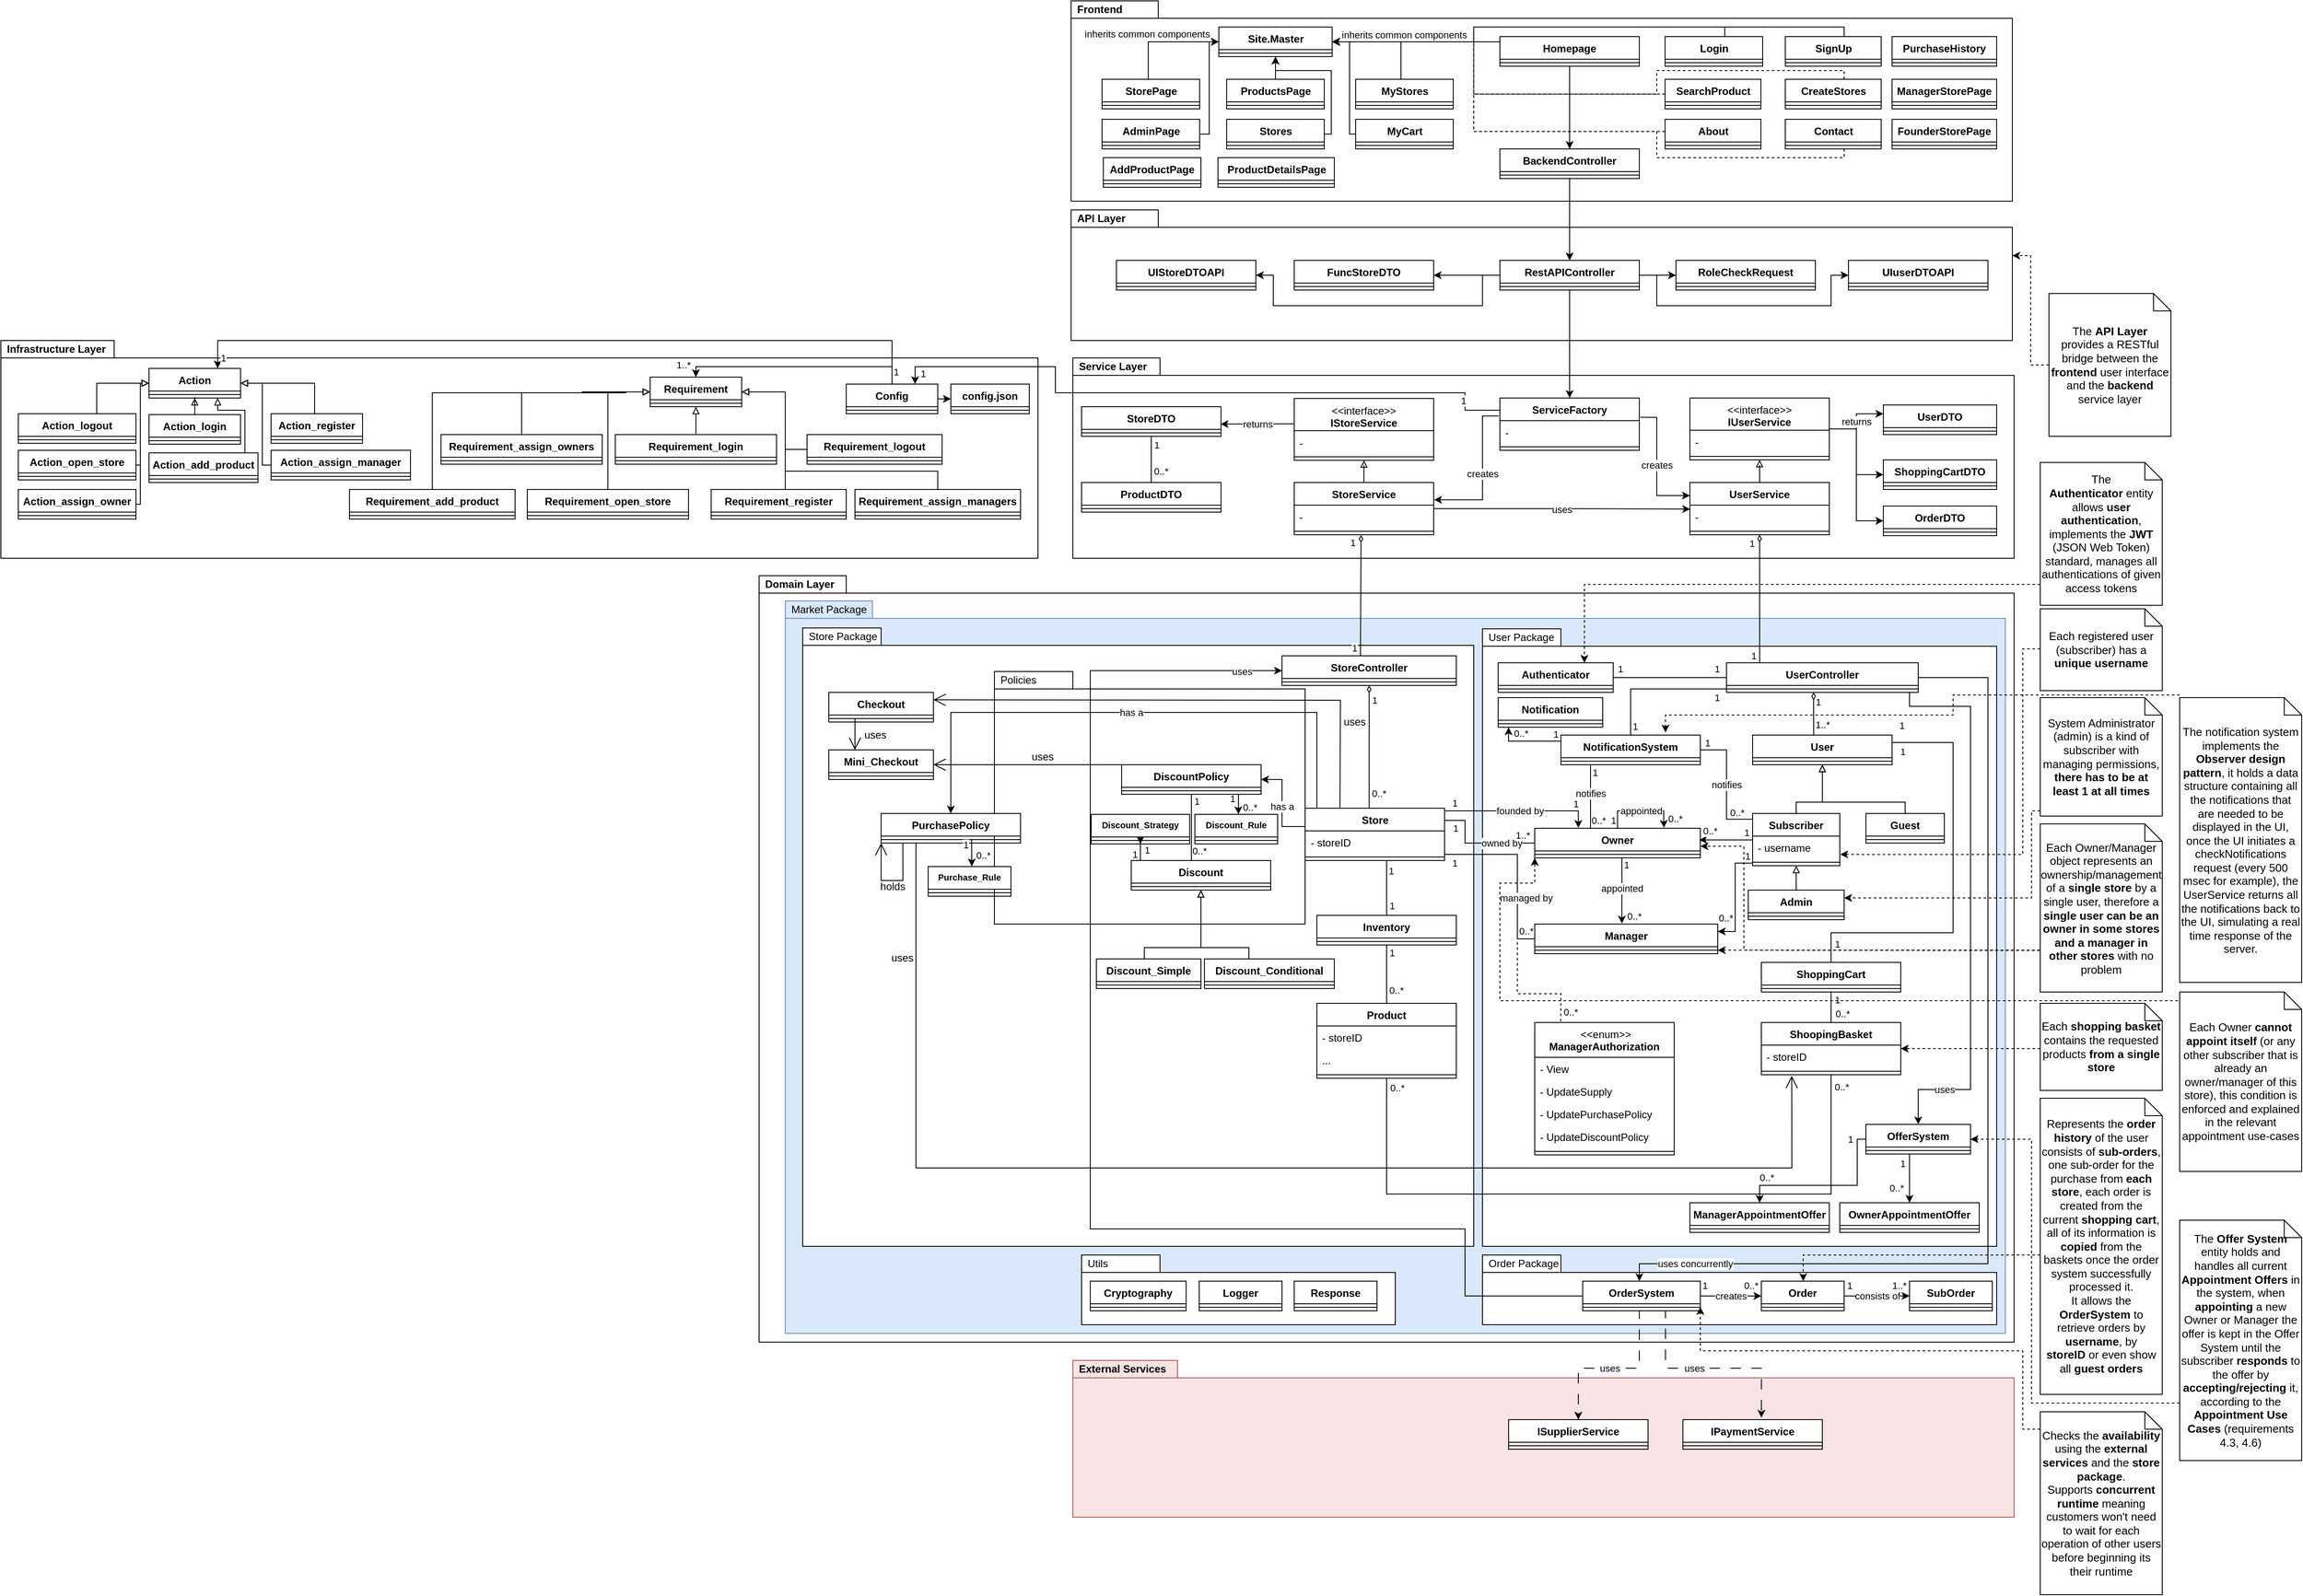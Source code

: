 <mxfile version="24.7.1" type="device" pages="2">
  <diagram name="White Class Diagram" id="xx6mofLlzCFI5YK1O4nq">
    <mxGraphModel dx="3088" dy="3074" grid="1" gridSize="10" guides="1" tooltips="1" connect="1" arrows="1" fold="1" page="1" pageScale="1" pageWidth="1654" pageHeight="2336" math="0" shadow="0">
      <root>
        <mxCell id="Fns9ew5D7KYSEn1IwAE0-0" />
        <mxCell id="Fns9ew5D7KYSEn1IwAE0-1" parent="Fns9ew5D7KYSEn1IwAE0-0" />
        <mxCell id="Fns9ew5D7KYSEn1IwAE0-2" value="External Services" style="shape=folder;xSize=90;align=left;spacingLeft=10;align=left;verticalAlign=top;spacingLeft=5;spacingTop=-4;tabWidth=120;tabHeight=20;tabPosition=left;html=1;recursiveResize=0;fillColor=#F8E4E4;strokeColor=#b85450;fontStyle=1" parent="Fns9ew5D7KYSEn1IwAE0-1" vertex="1">
          <mxGeometry x="320" y="1131" width="1080" height="180" as="geometry" />
        </mxCell>
        <mxCell id="Fns9ew5D7KYSEn1IwAE0-3" value="Domain Layer" style="shape=folder;xSize=90;align=left;spacingLeft=10;align=left;verticalAlign=top;spacingLeft=5;spacingTop=-4;tabWidth=100;tabHeight=20;tabPosition=left;html=1;recursiveResize=0;fontStyle=1" parent="Fns9ew5D7KYSEn1IwAE0-1" vertex="1">
          <mxGeometry x="-40" y="230" width="1440" height="880" as="geometry" />
        </mxCell>
        <mxCell id="Fns9ew5D7KYSEn1IwAE0-4" value="Market Package" style="shape=folder;xSize=90;align=left;spacingLeft=10;align=left;verticalAlign=top;spacingLeft=5;spacingTop=-4;tabWidth=100;tabHeight=20;tabPosition=left;html=1;recursiveResize=0;fontStyle=0;fillColor=#dae8fc;strokeColor=#6c8ebf;" parent="Fns9ew5D7KYSEn1IwAE0-1" vertex="1">
          <mxGeometry x="-10" y="259" width="1400" height="841" as="geometry" />
        </mxCell>
        <mxCell id="z2EpCJs6ikKyKI41-Hr6-0" value="Order Package" style="shape=folder;xSize=90;align=left;spacingLeft=10;align=left;verticalAlign=top;spacingLeft=5;spacingTop=-4;tabWidth=90;tabHeight=20;tabPosition=left;html=1;recursiveResize=0;" parent="Fns9ew5D7KYSEn1IwAE0-1" vertex="1">
          <mxGeometry x="790" y="1010" width="590" height="80" as="geometry" />
        </mxCell>
        <mxCell id="Fns9ew5D7KYSEn1IwAE0-5" value="Store Package" style="shape=folder;xSize=90;align=left;spacingLeft=10;align=left;verticalAlign=top;spacingLeft=5;spacingTop=-4;tabWidth=90;tabHeight=20;tabPosition=left;html=1;recursiveResize=0;" parent="Fns9ew5D7KYSEn1IwAE0-1" vertex="1">
          <mxGeometry x="10" y="290" width="770" height="710" as="geometry" />
        </mxCell>
        <mxCell id="cLHLsv8yz0sO5AyiPyHk-36" value="Policies" style="shape=folder;xSize=90;align=left;spacingLeft=10;align=left;verticalAlign=top;spacingLeft=5;spacingTop=-4;tabWidth=90;tabHeight=20;tabPosition=left;html=1;recursiveResize=0;" parent="Fns9ew5D7KYSEn1IwAE0-1" vertex="1">
          <mxGeometry x="230" y="340" width="356.5" height="290" as="geometry" />
        </mxCell>
        <mxCell id="Fns9ew5D7KYSEn1IwAE0-6" value="User Package" style="shape=folder;xSize=90;align=left;spacingLeft=10;align=left;verticalAlign=top;spacingLeft=5;spacingTop=-4;tabWidth=90;tabHeight=20;tabPosition=left;html=1;recursiveResize=0;" parent="Fns9ew5D7KYSEn1IwAE0-1" vertex="1">
          <mxGeometry x="790" y="291" width="590" height="709" as="geometry" />
        </mxCell>
        <mxCell id="Fns9ew5D7KYSEn1IwAE0-7" value="has a" style="edgeStyle=orthogonalEdgeStyle;rounded=0;orthogonalLoop=1;jettySize=auto;html=1;exitX=0;exitY=0.25;exitDx=0;exitDy=0;entryX=1;entryY=0.5;entryDx=0;entryDy=0;" parent="Fns9ew5D7KYSEn1IwAE0-1" source="Fns9ew5D7KYSEn1IwAE0-11" target="Fns9ew5D7KYSEn1IwAE0-44" edge="1">
          <mxGeometry relative="1" as="geometry">
            <mxPoint x="530.48" y="478.564" as="targetPoint" />
            <Array as="points">
              <mxPoint x="560" y="518" />
              <mxPoint x="560" y="464" />
            </Array>
            <mxPoint x="584.74" y="446.916" as="sourcePoint" />
          </mxGeometry>
        </mxCell>
        <mxCell id="Fns9ew5D7KYSEn1IwAE0-8" style="edgeStyle=orthogonalEdgeStyle;rounded=0;orthogonalLoop=1;jettySize=auto;html=1;entryX=0.5;entryY=0;entryDx=0;entryDy=0;endArrow=none;endFill=0;" parent="Fns9ew5D7KYSEn1IwAE0-1" source="Fns9ew5D7KYSEn1IwAE0-11" target="Fns9ew5D7KYSEn1IwAE0-162" edge="1">
          <mxGeometry relative="1" as="geometry">
            <Array as="points">
              <mxPoint x="680" y="560" />
              <mxPoint x="680" y="560" />
            </Array>
          </mxGeometry>
        </mxCell>
        <mxCell id="Fns9ew5D7KYSEn1IwAE0-9" value="1" style="edgeLabel;html=1;align=center;verticalAlign=middle;resizable=0;points=[];" parent="Fns9ew5D7KYSEn1IwAE0-8" vertex="1" connectable="0">
          <mxGeometry x="-0.704" y="-2" relative="1" as="geometry">
            <mxPoint x="7" y="2" as="offset" />
          </mxGeometry>
        </mxCell>
        <mxCell id="Fns9ew5D7KYSEn1IwAE0-10" value="1" style="edgeLabel;html=1;align=center;verticalAlign=middle;resizable=0;points=[];" parent="Fns9ew5D7KYSEn1IwAE0-8" vertex="1" connectable="0">
          <mxGeometry x="0.633" relative="1" as="geometry">
            <mxPoint x="6" as="offset" />
          </mxGeometry>
        </mxCell>
        <mxCell id="Fns9ew5D7KYSEn1IwAE0-11" value="Store" style="swimlane;fontStyle=1;align=center;verticalAlign=top;childLayout=stackLayout;horizontal=1;startSize=26;horizontalStack=0;resizeParent=1;resizeParentMax=0;resizeLast=0;collapsible=1;marginBottom=0;whiteSpace=wrap;html=1;" parent="Fns9ew5D7KYSEn1IwAE0-1" vertex="1">
          <mxGeometry x="586.5" y="497" width="160" height="60" as="geometry" />
        </mxCell>
        <mxCell id="Fns9ew5D7KYSEn1IwAE0-12" value="- storeID" style="text;strokeColor=none;fillColor=none;align=left;verticalAlign=top;spacingLeft=4;spacingRight=4;overflow=hidden;rotatable=0;points=[[0,0.5],[1,0.5]];portConstraint=eastwest;whiteSpace=wrap;html=1;" parent="Fns9ew5D7KYSEn1IwAE0-11" vertex="1">
          <mxGeometry y="26" width="160" height="26" as="geometry" />
        </mxCell>
        <mxCell id="Fns9ew5D7KYSEn1IwAE0-14" value="" style="line;strokeWidth=1;fillColor=none;align=left;verticalAlign=middle;spacingTop=-1;spacingLeft=3;spacingRight=3;rotatable=0;labelPosition=right;points=[];portConstraint=eastwest;strokeColor=inherit;" parent="Fns9ew5D7KYSEn1IwAE0-11" vertex="1">
          <mxGeometry y="52" width="160" height="8" as="geometry" />
        </mxCell>
        <mxCell id="Fns9ew5D7KYSEn1IwAE0-15" value="notifies" style="edgeStyle=orthogonalEdgeStyle;rounded=0;orthogonalLoop=1;jettySize=auto;html=1;entryX=0.25;entryY=1;entryDx=0;entryDy=0;endArrow=none;endFill=0;" parent="Fns9ew5D7KYSEn1IwAE0-1" edge="1">
          <mxGeometry x="0.096" relative="1" as="geometry">
            <mxPoint x="914" y="520" as="sourcePoint" />
            <mxPoint x="914" y="447" as="targetPoint" />
            <Array as="points">
              <mxPoint x="914" y="447" />
            </Array>
            <mxPoint as="offset" />
          </mxGeometry>
        </mxCell>
        <mxCell id="Fns9ew5D7KYSEn1IwAE0-16" value="1" style="edgeLabel;html=1;align=center;verticalAlign=middle;resizable=0;points=[];" parent="Fns9ew5D7KYSEn1IwAE0-15" vertex="1" connectable="0">
          <mxGeometry x="0.781" y="1" relative="1" as="geometry">
            <mxPoint x="6" y="1" as="offset" />
          </mxGeometry>
        </mxCell>
        <mxCell id="Fns9ew5D7KYSEn1IwAE0-17" value="0..*" style="edgeLabel;html=1;align=center;verticalAlign=middle;resizable=0;points=[];" parent="Fns9ew5D7KYSEn1IwAE0-15" vertex="1" connectable="0">
          <mxGeometry x="-0.726" y="1" relative="1" as="geometry">
            <mxPoint x="10" y="1" as="offset" />
          </mxGeometry>
        </mxCell>
        <mxCell id="Fns9ew5D7KYSEn1IwAE0-18" value="Owner" style="swimlane;fontStyle=1;align=center;verticalAlign=top;childLayout=stackLayout;horizontal=1;startSize=26;horizontalStack=0;resizeParent=1;resizeParentMax=0;resizeLast=0;collapsible=1;marginBottom=0;whiteSpace=wrap;html=1;" parent="Fns9ew5D7KYSEn1IwAE0-1" vertex="1">
          <mxGeometry x="850" y="520" width="190" height="34" as="geometry" />
        </mxCell>
        <mxCell id="Fns9ew5D7KYSEn1IwAE0-19" value="" style="line;strokeWidth=1;fillColor=none;align=left;verticalAlign=middle;spacingTop=-1;spacingLeft=3;spacingRight=3;rotatable=0;labelPosition=right;points=[];portConstraint=eastwest;strokeColor=inherit;" parent="Fns9ew5D7KYSEn1IwAE0-18" vertex="1">
          <mxGeometry y="26" width="190" height="8" as="geometry" />
        </mxCell>
        <mxCell id="Fns9ew5D7KYSEn1IwAE0-20" value="owned by" style="edgeStyle=orthogonalEdgeStyle;rounded=0;orthogonalLoop=1;jettySize=auto;html=1;endArrow=none;endFill=0;entryX=0;entryY=0.5;entryDx=0;entryDy=0;exitX=1;exitY=0.233;exitDx=0;exitDy=0;exitPerimeter=0;" parent="Fns9ew5D7KYSEn1IwAE0-1" source="Fns9ew5D7KYSEn1IwAE0-11" target="Fns9ew5D7KYSEn1IwAE0-18" edge="1">
          <mxGeometry x="0.423" relative="1" as="geometry">
            <mxPoint x="730" y="530" as="sourcePoint" />
            <mxPoint x="850" y="560" as="targetPoint" />
            <Array as="points">
              <mxPoint x="770" y="511" />
              <mxPoint x="770" y="537" />
            </Array>
            <mxPoint as="offset" />
          </mxGeometry>
        </mxCell>
        <mxCell id="Fns9ew5D7KYSEn1IwAE0-21" value="1..*" style="edgeLabel;html=1;align=center;verticalAlign=middle;resizable=0;points=[];" parent="Fns9ew5D7KYSEn1IwAE0-20" vertex="1" connectable="0">
          <mxGeometry x="0.792" relative="1" as="geometry">
            <mxPoint x="-1" y="-9" as="offset" />
          </mxGeometry>
        </mxCell>
        <mxCell id="Fns9ew5D7KYSEn1IwAE0-22" value="1" style="edgeLabel;html=1;align=center;verticalAlign=middle;resizable=0;points=[];" parent="Fns9ew5D7KYSEn1IwAE0-20" vertex="1" connectable="0">
          <mxGeometry x="-0.685" y="-1" relative="1" as="geometry">
            <mxPoint x="-8" y="8" as="offset" />
          </mxGeometry>
        </mxCell>
        <mxCell id="Fns9ew5D7KYSEn1IwAE0-23" value="Manager" style="swimlane;fontStyle=1;align=center;verticalAlign=top;childLayout=stackLayout;horizontal=1;startSize=26;horizontalStack=0;resizeParent=1;resizeParentMax=0;resizeLast=0;collapsible=1;marginBottom=0;whiteSpace=wrap;html=1;" parent="Fns9ew5D7KYSEn1IwAE0-1" vertex="1">
          <mxGeometry x="850" y="630" width="210" height="34" as="geometry" />
        </mxCell>
        <mxCell id="Fns9ew5D7KYSEn1IwAE0-24" value="" style="line;strokeWidth=1;fillColor=none;align=left;verticalAlign=middle;spacingTop=-1;spacingLeft=3;spacingRight=3;rotatable=0;labelPosition=right;points=[];portConstraint=eastwest;strokeColor=inherit;" parent="Fns9ew5D7KYSEn1IwAE0-23" vertex="1">
          <mxGeometry y="26" width="210" height="8" as="geometry" />
        </mxCell>
        <mxCell id="Fns9ew5D7KYSEn1IwAE0-25" value="managed by" style="edgeStyle=orthogonalEdgeStyle;rounded=0;orthogonalLoop=1;jettySize=auto;html=1;endArrow=none;endFill=0;entryX=0;entryY=0.5;entryDx=0;entryDy=0;" parent="Fns9ew5D7KYSEn1IwAE0-1" source="Fns9ew5D7KYSEn1IwAE0-11" target="Fns9ew5D7KYSEn1IwAE0-23" edge="1">
          <mxGeometry x="0.332" y="10" relative="1" as="geometry">
            <mxPoint x="850" y="650" as="targetPoint" />
            <Array as="points">
              <mxPoint x="830" y="550" />
              <mxPoint x="830" y="647" />
            </Array>
            <mxPoint as="offset" />
          </mxGeometry>
        </mxCell>
        <mxCell id="Fns9ew5D7KYSEn1IwAE0-26" value="0..*" style="edgeLabel;html=1;align=center;verticalAlign=middle;resizable=0;points=[];" parent="Fns9ew5D7KYSEn1IwAE0-25" vertex="1" connectable="0">
          <mxGeometry x="0.834" y="1" relative="1" as="geometry">
            <mxPoint x="6" y="-8" as="offset" />
          </mxGeometry>
        </mxCell>
        <mxCell id="Fns9ew5D7KYSEn1IwAE0-27" value="1" style="edgeLabel;html=1;align=center;verticalAlign=middle;resizable=0;points=[];" parent="Fns9ew5D7KYSEn1IwAE0-25" vertex="1" connectable="0">
          <mxGeometry x="-0.931" relative="1" as="geometry">
            <mxPoint x="4" y="10" as="offset" />
          </mxGeometry>
        </mxCell>
        <mxCell id="Fns9ew5D7KYSEn1IwAE0-28" value="Service Layer" style="shape=folder;xSize=90;align=left;spacingLeft=10;align=left;verticalAlign=top;spacingLeft=5;spacingTop=-4;tabWidth=100;tabHeight=20;tabPosition=left;html=1;recursiveResize=0;fontStyle=1" parent="Fns9ew5D7KYSEn1IwAE0-1" vertex="1">
          <mxGeometry x="320" y="-20" width="1080" height="230" as="geometry" />
        </mxCell>
        <mxCell id="Fns9ew5D7KYSEn1IwAE0-29" value="has a" style="edgeStyle=orthogonalEdgeStyle;rounded=0;orthogonalLoop=1;jettySize=auto;html=1;endArrow=none;endFill=0;startArrow=classic;startFill=1;entryX=0.084;entryY=-0.002;entryDx=0;entryDy=0;entryPerimeter=0;" parent="Fns9ew5D7KYSEn1IwAE0-1" source="Fns9ew5D7KYSEn1IwAE0-30" target="Fns9ew5D7KYSEn1IwAE0-11" edge="1">
          <mxGeometry relative="1" as="geometry">
            <mxPoint x="650" y="530" as="targetPoint" />
            <Array as="points">
              <mxPoint x="600" y="387" />
              <mxPoint x="600" y="497" />
            </Array>
          </mxGeometry>
        </mxCell>
        <mxCell id="Fns9ew5D7KYSEn1IwAE0-30" value="PurchasePolicy" style="swimlane;fontStyle=1;align=center;verticalAlign=top;childLayout=stackLayout;horizontal=1;startSize=26;horizontalStack=0;resizeParent=1;resizeParentMax=0;resizeLast=0;collapsible=1;marginBottom=0;whiteSpace=wrap;html=1;" parent="Fns9ew5D7KYSEn1IwAE0-1" vertex="1">
          <mxGeometry x="100" y="503" width="160" height="34" as="geometry" />
        </mxCell>
        <mxCell id="Fns9ew5D7KYSEn1IwAE0-31" value="" style="line;strokeWidth=1;fillColor=none;align=left;verticalAlign=middle;spacingTop=-1;spacingLeft=3;spacingRight=3;rotatable=0;labelPosition=right;points=[];portConstraint=eastwest;strokeColor=inherit;" parent="Fns9ew5D7KYSEn1IwAE0-30" vertex="1">
          <mxGeometry y="26" width="160" height="8" as="geometry" />
        </mxCell>
        <mxCell id="l0OWes1DSj5VWXz3GkNG-8" value="" style="endArrow=open;endFill=1;endSize=12;html=1;rounded=0;exitX=0.156;exitY=1.022;exitDx=0;exitDy=0;exitPerimeter=0;entryX=0;entryY=1;entryDx=0;entryDy=0;" parent="Fns9ew5D7KYSEn1IwAE0-30" source="Fns9ew5D7KYSEn1IwAE0-31" target="Fns9ew5D7KYSEn1IwAE0-30" edge="1">
          <mxGeometry width="160" relative="1" as="geometry">
            <mxPoint x="470" y="237" as="sourcePoint" />
            <mxPoint x="630" y="237" as="targetPoint" />
            <Array as="points">
              <mxPoint x="25" y="77" />
              <mxPoint y="77" />
            </Array>
          </mxGeometry>
        </mxCell>
        <mxCell id="Fns9ew5D7KYSEn1IwAE0-34" value="uses" style="edgeStyle=orthogonalEdgeStyle;rounded=0;orthogonalLoop=1;jettySize=auto;html=1;entryX=0.5;entryY=0;entryDx=0;entryDy=0;dashed=1;dashPattern=12 12;exitX=0.5;exitY=1;exitDx=0;exitDy=0;" parent="Fns9ew5D7KYSEn1IwAE0-1" source="z2EpCJs6ikKyKI41-Hr6-1" target="Fns9ew5D7KYSEn1IwAE0-149" edge="1">
          <mxGeometry x="0.037" relative="1" as="geometry">
            <Array as="points">
              <mxPoint x="970" y="1074" />
              <mxPoint x="970" y="1140" />
              <mxPoint x="900" y="1140" />
            </Array>
            <mxPoint as="offset" />
          </mxGeometry>
        </mxCell>
        <mxCell id="cXf2igZWQzWkobSWeVEe-12" value="consists of" style="edgeStyle=orthogonalEdgeStyle;rounded=0;orthogonalLoop=1;jettySize=auto;html=1;entryX=0;entryY=0.5;entryDx=0;entryDy=0;endArrow=classic;endFill=1;" parent="Fns9ew5D7KYSEn1IwAE0-1" source="Fns9ew5D7KYSEn1IwAE0-38" target="cXf2igZWQzWkobSWeVEe-10" edge="1">
          <mxGeometry relative="1" as="geometry" />
        </mxCell>
        <mxCell id="cXf2igZWQzWkobSWeVEe-13" value="1" style="edgeLabel;html=1;align=center;verticalAlign=middle;resizable=0;points=[];" parent="cXf2igZWQzWkobSWeVEe-12" vertex="1" connectable="0">
          <mxGeometry x="-0.837" y="1" relative="1" as="geometry">
            <mxPoint y="-11" as="offset" />
          </mxGeometry>
        </mxCell>
        <mxCell id="cXf2igZWQzWkobSWeVEe-16" value="1..*" style="edgeLabel;html=1;align=center;verticalAlign=middle;resizable=0;points=[];" parent="cXf2igZWQzWkobSWeVEe-12" vertex="1" connectable="0">
          <mxGeometry x="0.796" y="1" relative="1" as="geometry">
            <mxPoint x="-5" y="-11" as="offset" />
          </mxGeometry>
        </mxCell>
        <mxCell id="Fns9ew5D7KYSEn1IwAE0-38" value="Order" style="swimlane;fontStyle=1;align=center;verticalAlign=top;childLayout=stackLayout;horizontal=1;startSize=26;horizontalStack=0;resizeParent=1;resizeParentMax=0;resizeLast=0;collapsible=1;marginBottom=0;whiteSpace=wrap;html=1;" parent="Fns9ew5D7KYSEn1IwAE0-1" vertex="1">
          <mxGeometry x="1110" y="1040" width="95" height="34" as="geometry" />
        </mxCell>
        <mxCell id="Fns9ew5D7KYSEn1IwAE0-40" value="" style="line;strokeWidth=1;fillColor=none;align=left;verticalAlign=middle;spacingTop=-1;spacingLeft=3;spacingRight=3;rotatable=0;labelPosition=right;points=[];portConstraint=eastwest;strokeColor=inherit;" parent="Fns9ew5D7KYSEn1IwAE0-38" vertex="1">
          <mxGeometry y="26" width="95" height="8" as="geometry" />
        </mxCell>
        <mxCell id="Fns9ew5D7KYSEn1IwAE0-41" style="edgeStyle=orthogonalEdgeStyle;rounded=0;orthogonalLoop=1;jettySize=auto;html=1;endArrow=none;endFill=0;" parent="Fns9ew5D7KYSEn1IwAE0-1" source="Fns9ew5D7KYSEn1IwAE0-44" edge="1">
          <mxGeometry relative="1" as="geometry">
            <mxPoint x="456" y="557" as="targetPoint" />
          </mxGeometry>
        </mxCell>
        <mxCell id="Fns9ew5D7KYSEn1IwAE0-42" value="1" style="edgeLabel;html=1;align=center;verticalAlign=middle;resizable=0;points=[];" parent="Fns9ew5D7KYSEn1IwAE0-41" vertex="1" connectable="0">
          <mxGeometry x="-0.818" relative="1" as="geometry">
            <mxPoint x="6" y="1" as="offset" />
          </mxGeometry>
        </mxCell>
        <mxCell id="Fns9ew5D7KYSEn1IwAE0-43" value="0..*" style="edgeLabel;html=1;align=center;verticalAlign=middle;resizable=0;points=[];" parent="Fns9ew5D7KYSEn1IwAE0-41" vertex="1" connectable="0">
          <mxGeometry x="0.779" y="1" relative="1" as="geometry">
            <mxPoint x="8" y="-3" as="offset" />
          </mxGeometry>
        </mxCell>
        <mxCell id="jYR2QBCF61Mn0WroYpQJ-96" style="edgeStyle=orthogonalEdgeStyle;rounded=0;orthogonalLoop=1;jettySize=auto;html=1;entryX=0.527;entryY=-0.004;entryDx=0;entryDy=0;entryPerimeter=0;" parent="Fns9ew5D7KYSEn1IwAE0-1" source="Fns9ew5D7KYSEn1IwAE0-44" target="jYR2QBCF61Mn0WroYpQJ-91" edge="1">
          <mxGeometry relative="1" as="geometry">
            <Array as="points">
              <mxPoint x="510" y="501" />
              <mxPoint x="510" y="501" />
            </Array>
          </mxGeometry>
        </mxCell>
        <mxCell id="jYR2QBCF61Mn0WroYpQJ-98" value="0..*" style="edgeLabel;html=1;align=center;verticalAlign=middle;resizable=0;points=[];" parent="jYR2QBCF61Mn0WroYpQJ-96" vertex="1" connectable="0">
          <mxGeometry x="-0.184" y="1" relative="1" as="geometry">
            <mxPoint x="12" y="5" as="offset" />
          </mxGeometry>
        </mxCell>
        <mxCell id="jYR2QBCF61Mn0WroYpQJ-99" value="1" style="edgeLabel;html=1;align=center;verticalAlign=middle;resizable=0;points=[];" parent="jYR2QBCF61Mn0WroYpQJ-96" vertex="1" connectable="0">
          <mxGeometry x="-0.823" relative="1" as="geometry">
            <mxPoint x="-7" y="3" as="offset" />
          </mxGeometry>
        </mxCell>
        <mxCell id="Fns9ew5D7KYSEn1IwAE0-44" value="DiscountPolicy" style="swimlane;fontStyle=1;align=center;verticalAlign=top;childLayout=stackLayout;horizontal=1;startSize=26;horizontalStack=0;resizeParent=1;resizeParentMax=0;resizeLast=0;collapsible=1;marginBottom=0;whiteSpace=wrap;html=1;" parent="Fns9ew5D7KYSEn1IwAE0-1" vertex="1">
          <mxGeometry x="376" y="447" width="160" height="34" as="geometry" />
        </mxCell>
        <mxCell id="Fns9ew5D7KYSEn1IwAE0-45" value="" style="line;strokeWidth=1;fillColor=none;align=left;verticalAlign=middle;spacingTop=-1;spacingLeft=3;spacingRight=3;rotatable=0;labelPosition=right;points=[];portConstraint=eastwest;strokeColor=inherit;" parent="Fns9ew5D7KYSEn1IwAE0-44" vertex="1">
          <mxGeometry y="26" width="160" height="8" as="geometry" />
        </mxCell>
        <mxCell id="jYR2QBCF61Mn0WroYpQJ-103" value="" style="edgeStyle=orthogonalEdgeStyle;rounded=0;orthogonalLoop=1;jettySize=auto;html=1;entryX=0.5;entryY=1;entryDx=0;entryDy=0;" parent="Fns9ew5D7KYSEn1IwAE0-1" source="Fns9ew5D7KYSEn1IwAE0-46" target="jYR2QBCF61Mn0WroYpQJ-89" edge="1">
          <mxGeometry relative="1" as="geometry">
            <Array as="points">
              <mxPoint x="398" y="537" />
            </Array>
          </mxGeometry>
        </mxCell>
        <mxCell id="jYR2QBCF61Mn0WroYpQJ-104" value="1" style="edgeLabel;html=1;align=center;verticalAlign=middle;resizable=0;points=[];" parent="jYR2QBCF61Mn0WroYpQJ-103" vertex="1" connectable="0">
          <mxGeometry x="0.191" relative="1" as="geometry">
            <mxPoint x="7" as="offset" />
          </mxGeometry>
        </mxCell>
        <mxCell id="jYR2QBCF61Mn0WroYpQJ-105" value="1" style="edgeLabel;html=1;align=center;verticalAlign=middle;resizable=0;points=[];" parent="jYR2QBCF61Mn0WroYpQJ-103" vertex="1" connectable="0">
          <mxGeometry x="-0.652" relative="1" as="geometry">
            <mxPoint x="-7" y="-4" as="offset" />
          </mxGeometry>
        </mxCell>
        <mxCell id="Fns9ew5D7KYSEn1IwAE0-46" value="Discount" style="swimlane;fontStyle=1;align=center;verticalAlign=top;childLayout=stackLayout;horizontal=1;startSize=26;horizontalStack=0;resizeParent=1;resizeParentMax=0;resizeLast=0;collapsible=1;marginBottom=0;whiteSpace=wrap;html=1;" parent="Fns9ew5D7KYSEn1IwAE0-1" vertex="1">
          <mxGeometry x="387" y="557" width="160" height="34" as="geometry">
            <mxRectangle x="370" y="630" width="90" height="30" as="alternateBounds" />
          </mxGeometry>
        </mxCell>
        <mxCell id="Fns9ew5D7KYSEn1IwAE0-47" value="" style="line;strokeWidth=1;fillColor=none;align=left;verticalAlign=middle;spacingTop=-1;spacingLeft=3;spacingRight=3;rotatable=0;labelPosition=right;points=[];portConstraint=eastwest;strokeColor=inherit;" parent="Fns9ew5D7KYSEn1IwAE0-46" vertex="1">
          <mxGeometry y="26" width="160" height="8" as="geometry" />
        </mxCell>
        <mxCell id="Fns9ew5D7KYSEn1IwAE0-48" value="Discount_Simple" style="swimlane;fontStyle=1;align=center;verticalAlign=top;childLayout=stackLayout;horizontal=1;startSize=26;horizontalStack=0;resizeParent=1;resizeParentMax=0;resizeLast=0;collapsible=1;marginBottom=0;whiteSpace=wrap;html=1;" parent="Fns9ew5D7KYSEn1IwAE0-1" vertex="1">
          <mxGeometry x="347" y="670" width="120" height="34" as="geometry" />
        </mxCell>
        <mxCell id="Fns9ew5D7KYSEn1IwAE0-49" value="" style="line;strokeWidth=1;fillColor=none;align=left;verticalAlign=middle;spacingTop=-1;spacingLeft=3;spacingRight=3;rotatable=0;labelPosition=right;points=[];portConstraint=eastwest;strokeColor=inherit;" parent="Fns9ew5D7KYSEn1IwAE0-48" vertex="1">
          <mxGeometry y="26" width="120" height="8" as="geometry" />
        </mxCell>
        <mxCell id="Fns9ew5D7KYSEn1IwAE0-50" value="Discount_Conditional" style="swimlane;fontStyle=1;align=center;verticalAlign=top;childLayout=stackLayout;horizontal=1;startSize=26;horizontalStack=0;resizeParent=1;resizeParentMax=0;resizeLast=0;collapsible=1;marginBottom=0;whiteSpace=wrap;html=1;" parent="Fns9ew5D7KYSEn1IwAE0-1" vertex="1">
          <mxGeometry x="471" y="670" width="149" height="34" as="geometry" />
        </mxCell>
        <mxCell id="Fns9ew5D7KYSEn1IwAE0-51" value="" style="line;strokeWidth=1;fillColor=none;align=left;verticalAlign=middle;spacingTop=-1;spacingLeft=3;spacingRight=3;rotatable=0;labelPosition=right;points=[];portConstraint=eastwest;strokeColor=inherit;" parent="Fns9ew5D7KYSEn1IwAE0-50" vertex="1">
          <mxGeometry y="26" width="149" height="8" as="geometry" />
        </mxCell>
        <mxCell id="Fns9ew5D7KYSEn1IwAE0-52" style="edgeStyle=orthogonalEdgeStyle;rounded=0;orthogonalLoop=1;jettySize=auto;html=1;endArrow=block;endFill=0;entryX=0.5;entryY=1;entryDx=0;entryDy=0;" parent="Fns9ew5D7KYSEn1IwAE0-1" source="Fns9ew5D7KYSEn1IwAE0-48" target="Fns9ew5D7KYSEn1IwAE0-46" edge="1">
          <mxGeometry relative="1" as="geometry">
            <Array as="points">
              <mxPoint x="402" y="657" />
              <mxPoint x="467" y="657" />
            </Array>
            <mxPoint x="465" y="591" as="targetPoint" />
          </mxGeometry>
        </mxCell>
        <mxCell id="Fns9ew5D7KYSEn1IwAE0-53" style="edgeStyle=orthogonalEdgeStyle;rounded=0;orthogonalLoop=1;jettySize=auto;html=1;endArrow=block;endFill=0;entryX=0.5;entryY=1;entryDx=0;entryDy=0;" parent="Fns9ew5D7KYSEn1IwAE0-1" source="Fns9ew5D7KYSEn1IwAE0-50" target="Fns9ew5D7KYSEn1IwAE0-46" edge="1">
          <mxGeometry relative="1" as="geometry">
            <mxPoint x="470" y="657" as="targetPoint" />
            <Array as="points">
              <mxPoint x="522" y="657" />
              <mxPoint x="467" y="657" />
            </Array>
          </mxGeometry>
        </mxCell>
        <mxCell id="Fns9ew5D7KYSEn1IwAE0-54" style="edgeStyle=orthogonalEdgeStyle;rounded=0;orthogonalLoop=1;jettySize=auto;html=1;entryX=0.993;entryY=0.395;entryDx=0;entryDy=0;entryPerimeter=0;" parent="Fns9ew5D7KYSEn1IwAE0-1" source="Fns9ew5D7KYSEn1IwAE0-65" target="Fns9ew5D7KYSEn1IwAE0-18" edge="1">
          <mxGeometry relative="1" as="geometry">
            <mxPoint x="1040" y="559" as="targetPoint" />
            <Array as="points">
              <mxPoint x="1040" y="533" />
            </Array>
          </mxGeometry>
        </mxCell>
        <mxCell id="Fns9ew5D7KYSEn1IwAE0-55" value="0..*" style="edgeLabel;html=1;align=center;verticalAlign=middle;resizable=0;points=[];" parent="Fns9ew5D7KYSEn1IwAE0-54" vertex="1" connectable="0">
          <mxGeometry x="0.507" relative="1" as="geometry">
            <mxPoint x="-3" y="-11" as="offset" />
          </mxGeometry>
        </mxCell>
        <mxCell id="Fns9ew5D7KYSEn1IwAE0-56" value="1" style="edgeLabel;html=1;align=center;verticalAlign=middle;resizable=0;points=[];" parent="Fns9ew5D7KYSEn1IwAE0-54" vertex="1" connectable="0">
          <mxGeometry x="-0.776" y="1" relative="1" as="geometry">
            <mxPoint y="-10" as="offset" />
          </mxGeometry>
        </mxCell>
        <mxCell id="Fns9ew5D7KYSEn1IwAE0-57" style="edgeStyle=orthogonalEdgeStyle;rounded=0;orthogonalLoop=1;jettySize=auto;html=1;entryX=1;entryY=0.25;entryDx=0;entryDy=0;" parent="Fns9ew5D7KYSEn1IwAE0-1" source="Fns9ew5D7KYSEn1IwAE0-65" target="Fns9ew5D7KYSEn1IwAE0-23" edge="1">
          <mxGeometry relative="1" as="geometry">
            <Array as="points">
              <mxPoint x="1180" y="560" />
              <mxPoint x="1080" y="560" />
              <mxPoint x="1080" y="638" />
            </Array>
          </mxGeometry>
        </mxCell>
        <mxCell id="Fns9ew5D7KYSEn1IwAE0-58" value="0..*" style="edgeLabel;html=1;align=center;verticalAlign=middle;resizable=0;points=[];" parent="Fns9ew5D7KYSEn1IwAE0-57" vertex="1" connectable="0">
          <mxGeometry x="0.875" relative="1" as="geometry">
            <mxPoint x="1" y="-16" as="offset" />
          </mxGeometry>
        </mxCell>
        <mxCell id="Fns9ew5D7KYSEn1IwAE0-59" value="1" style="edgeLabel;html=1;align=center;verticalAlign=middle;resizable=0;points=[];" parent="Fns9ew5D7KYSEn1IwAE0-57" vertex="1" connectable="0">
          <mxGeometry x="-0.945" relative="1" as="geometry">
            <mxPoint x="-3" y="-8" as="offset" />
          </mxGeometry>
        </mxCell>
        <mxCell id="Fns9ew5D7KYSEn1IwAE0-60" style="edgeStyle=orthogonalEdgeStyle;rounded=0;orthogonalLoop=1;jettySize=auto;html=1;entryX=0.5;entryY=0;entryDx=0;entryDy=0;exitX=1;exitY=0.25;exitDx=0;exitDy=0;endArrow=none;endFill=0;" parent="Fns9ew5D7KYSEn1IwAE0-1" source="Fns9ew5D7KYSEn1IwAE0-164" target="Fns9ew5D7KYSEn1IwAE0-71" edge="1">
          <mxGeometry relative="1" as="geometry">
            <Array as="points">
              <mxPoint x="1330" y="422" />
              <mxPoint x="1330" y="640" />
              <mxPoint x="1190" y="640" />
            </Array>
          </mxGeometry>
        </mxCell>
        <mxCell id="Fns9ew5D7KYSEn1IwAE0-61" value="1" style="edgeLabel;html=1;align=center;verticalAlign=middle;resizable=0;points=[];" parent="Fns9ew5D7KYSEn1IwAE0-60" vertex="1" connectable="0">
          <mxGeometry x="-0.896" y="2" relative="1" as="geometry">
            <mxPoint x="-13" y="-18" as="offset" />
          </mxGeometry>
        </mxCell>
        <mxCell id="Fns9ew5D7KYSEn1IwAE0-62" value="1" style="edgeLabel;html=1;align=center;verticalAlign=middle;resizable=0;points=[];" parent="Fns9ew5D7KYSEn1IwAE0-60" vertex="1" connectable="0">
          <mxGeometry x="0.789" y="2" relative="1" as="geometry">
            <mxPoint x="-8" y="11" as="offset" />
          </mxGeometry>
        </mxCell>
        <mxCell id="Fns9ew5D7KYSEn1IwAE0-63" value="1" style="edgeLabel;html=1;align=center;verticalAlign=middle;resizable=0;points=[];" parent="Fns9ew5D7KYSEn1IwAE0-60" vertex="1" connectable="0">
          <mxGeometry x="-0.95" y="1" relative="1" as="geometry">
            <mxPoint y="11" as="offset" />
          </mxGeometry>
        </mxCell>
        <mxCell id="Fns9ew5D7KYSEn1IwAE0-64" style="edgeStyle=orthogonalEdgeStyle;rounded=0;orthogonalLoop=1;jettySize=auto;html=1;entryX=0.5;entryY=1;entryDx=0;entryDy=0;endArrow=block;endFill=0;" parent="Fns9ew5D7KYSEn1IwAE0-1" source="Fns9ew5D7KYSEn1IwAE0-65" target="Fns9ew5D7KYSEn1IwAE0-164" edge="1">
          <mxGeometry relative="1" as="geometry">
            <Array as="points">
              <mxPoint x="1150" y="490" />
              <mxPoint x="1180" y="490" />
            </Array>
          </mxGeometry>
        </mxCell>
        <mxCell id="Fns9ew5D7KYSEn1IwAE0-65" value="Subscriber" style="swimlane;fontStyle=1;align=center;verticalAlign=top;childLayout=stackLayout;horizontal=1;startSize=26;horizontalStack=0;resizeParent=1;resizeParentMax=0;resizeLast=0;collapsible=1;marginBottom=0;whiteSpace=wrap;html=1;" parent="Fns9ew5D7KYSEn1IwAE0-1" vertex="1">
          <mxGeometry x="1100" y="503" width="100" height="60" as="geometry" />
        </mxCell>
        <mxCell id="Fns9ew5D7KYSEn1IwAE0-66" value="- username" style="text;strokeColor=none;fillColor=none;align=left;verticalAlign=top;spacingLeft=4;spacingRight=4;overflow=hidden;rotatable=0;points=[[0,0.5],[1,0.5]];portConstraint=eastwest;whiteSpace=wrap;html=1;" parent="Fns9ew5D7KYSEn1IwAE0-65" vertex="1">
          <mxGeometry y="26" width="100" height="26" as="geometry" />
        </mxCell>
        <mxCell id="Fns9ew5D7KYSEn1IwAE0-67" value="" style="line;strokeWidth=1;fillColor=none;align=left;verticalAlign=middle;spacingTop=-1;spacingLeft=3;spacingRight=3;rotatable=0;labelPosition=right;points=[];portConstraint=eastwest;strokeColor=inherit;" parent="Fns9ew5D7KYSEn1IwAE0-65" vertex="1">
          <mxGeometry y="52" width="100" height="8" as="geometry" />
        </mxCell>
        <mxCell id="Fns9ew5D7KYSEn1IwAE0-68" style="edgeStyle=orthogonalEdgeStyle;rounded=0;orthogonalLoop=1;jettySize=auto;html=1;entryX=0.5;entryY=0;entryDx=0;entryDy=0;endArrow=none;endFill=0;" parent="Fns9ew5D7KYSEn1IwAE0-1" source="Fns9ew5D7KYSEn1IwAE0-71" target="Fns9ew5D7KYSEn1IwAE0-138" edge="1">
          <mxGeometry relative="1" as="geometry" />
        </mxCell>
        <mxCell id="Fns9ew5D7KYSEn1IwAE0-69" value="0..*" style="edgeLabel;html=1;align=center;verticalAlign=middle;resizable=0;points=[];" parent="Fns9ew5D7KYSEn1IwAE0-68" vertex="1" connectable="0">
          <mxGeometry x="0.547" y="1" relative="1" as="geometry">
            <mxPoint x="12" as="offset" />
          </mxGeometry>
        </mxCell>
        <mxCell id="Fns9ew5D7KYSEn1IwAE0-70" value="1" style="edgeLabel;html=1;align=center;verticalAlign=middle;resizable=0;points=[];" parent="Fns9ew5D7KYSEn1IwAE0-68" vertex="1" connectable="0">
          <mxGeometry x="-0.808" y="1" relative="1" as="geometry">
            <mxPoint x="6" y="4" as="offset" />
          </mxGeometry>
        </mxCell>
        <mxCell id="Fns9ew5D7KYSEn1IwAE0-71" value="ShoppingCart" style="swimlane;fontStyle=1;align=center;verticalAlign=top;childLayout=stackLayout;horizontal=1;startSize=26;horizontalStack=0;resizeParent=1;resizeParentMax=0;resizeLast=0;collapsible=1;marginBottom=0;whiteSpace=wrap;html=1;" parent="Fns9ew5D7KYSEn1IwAE0-1" vertex="1">
          <mxGeometry x="1110" y="674" width="160" height="34" as="geometry" />
        </mxCell>
        <mxCell id="Fns9ew5D7KYSEn1IwAE0-72" value="" style="line;strokeWidth=1;fillColor=none;align=left;verticalAlign=middle;spacingTop=-1;spacingLeft=3;spacingRight=3;rotatable=0;labelPosition=right;points=[];portConstraint=eastwest;strokeColor=inherit;" parent="Fns9ew5D7KYSEn1IwAE0-71" vertex="1">
          <mxGeometry y="26" width="160" height="8" as="geometry" />
        </mxCell>
        <mxCell id="Fns9ew5D7KYSEn1IwAE0-73" value="" style="endArrow=none;dashed=1;html=1;rounded=0;exitX=0.186;exitY=-0.008;exitDx=0;exitDy=0;exitPerimeter=0;" parent="Fns9ew5D7KYSEn1IwAE0-1" source="Fns9ew5D7KYSEn1IwAE0-75" edge="1">
          <mxGeometry width="50" height="50" relative="1" as="geometry">
            <mxPoint x="880" y="740" as="sourcePoint" />
            <mxPoint x="830" y="650" as="targetPoint" />
            <Array as="points">
              <mxPoint x="880" y="710" />
              <mxPoint x="830" y="710" />
            </Array>
          </mxGeometry>
        </mxCell>
        <mxCell id="Fns9ew5D7KYSEn1IwAE0-74" value="0..*" style="edgeLabel;html=1;align=center;verticalAlign=middle;resizable=0;points=[];" parent="Fns9ew5D7KYSEn1IwAE0-73" vertex="1" connectable="0">
          <mxGeometry x="-0.833" relative="1" as="geometry">
            <mxPoint x="11" y="1" as="offset" />
          </mxGeometry>
        </mxCell>
        <mxCell id="Fns9ew5D7KYSEn1IwAE0-75" value="&lt;div&gt;&lt;span style=&quot;font-weight: normal;&quot;&gt;&amp;nbsp;&amp;lt;&amp;lt;enum&amp;gt;&amp;gt;&lt;/span&gt;&lt;br&gt;&lt;/div&gt;ManagerAuthorization" style="swimlane;fontStyle=1;align=center;verticalAlign=top;childLayout=stackLayout;horizontal=1;startSize=40;horizontalStack=0;resizeParent=1;resizeParentMax=0;resizeLast=0;collapsible=1;marginBottom=0;whiteSpace=wrap;html=1;" parent="Fns9ew5D7KYSEn1IwAE0-1" vertex="1">
          <mxGeometry x="850" y="743" width="160" height="152" as="geometry" />
        </mxCell>
        <mxCell id="Fns9ew5D7KYSEn1IwAE0-76" value="- View" style="text;strokeColor=none;fillColor=none;align=left;verticalAlign=top;spacingLeft=4;spacingRight=4;overflow=hidden;rotatable=0;points=[[0,0.5],[1,0.5]];portConstraint=eastwest;whiteSpace=wrap;html=1;" parent="Fns9ew5D7KYSEn1IwAE0-75" vertex="1">
          <mxGeometry y="40" width="160" height="26" as="geometry" />
        </mxCell>
        <mxCell id="Fns9ew5D7KYSEn1IwAE0-77" value="- UpdateSupply" style="text;strokeColor=none;fillColor=none;align=left;verticalAlign=top;spacingLeft=4;spacingRight=4;overflow=hidden;rotatable=0;points=[[0,0.5],[1,0.5]];portConstraint=eastwest;whiteSpace=wrap;html=1;" parent="Fns9ew5D7KYSEn1IwAE0-75" vertex="1">
          <mxGeometry y="66" width="160" height="26" as="geometry" />
        </mxCell>
        <mxCell id="Fns9ew5D7KYSEn1IwAE0-78" value="- UpdatePurchasePolicy" style="text;strokeColor=none;fillColor=none;align=left;verticalAlign=top;spacingLeft=4;spacingRight=4;overflow=hidden;rotatable=0;points=[[0,0.5],[1,0.5]];portConstraint=eastwest;whiteSpace=wrap;html=1;" parent="Fns9ew5D7KYSEn1IwAE0-75" vertex="1">
          <mxGeometry y="92" width="160" height="26" as="geometry" />
        </mxCell>
        <mxCell id="Fns9ew5D7KYSEn1IwAE0-79" value="- UpdateDiscountPolicy" style="text;strokeColor=none;fillColor=none;align=left;verticalAlign=top;spacingLeft=4;spacingRight=4;overflow=hidden;rotatable=0;points=[[0,0.5],[1,0.5]];portConstraint=eastwest;whiteSpace=wrap;html=1;" parent="Fns9ew5D7KYSEn1IwAE0-75" vertex="1">
          <mxGeometry y="118" width="160" height="26" as="geometry" />
        </mxCell>
        <mxCell id="Fns9ew5D7KYSEn1IwAE0-80" value="" style="line;strokeWidth=1;fillColor=none;align=left;verticalAlign=middle;spacingTop=-1;spacingLeft=3;spacingRight=3;rotatable=0;labelPosition=right;points=[];portConstraint=eastwest;strokeColor=inherit;" parent="Fns9ew5D7KYSEn1IwAE0-75" vertex="1">
          <mxGeometry y="144" width="160" height="8" as="geometry" />
        </mxCell>
        <mxCell id="Fns9ew5D7KYSEn1IwAE0-81" style="edgeStyle=orthogonalEdgeStyle;rounded=0;orthogonalLoop=1;jettySize=auto;html=1;endArrow=none;endFill=0;startArrow=diamondThin;startFill=0;" parent="Fns9ew5D7KYSEn1IwAE0-1" source="Fns9ew5D7KYSEn1IwAE0-84" target="Fns9ew5D7KYSEn1IwAE0-11" edge="1">
          <mxGeometry relative="1" as="geometry">
            <Array as="points">
              <mxPoint x="660" y="500" />
              <mxPoint x="660" y="500" />
            </Array>
          </mxGeometry>
        </mxCell>
        <mxCell id="Fns9ew5D7KYSEn1IwAE0-82" value="0..*" style="edgeLabel;html=1;align=center;verticalAlign=middle;resizable=0;points=[];" parent="Fns9ew5D7KYSEn1IwAE0-81" vertex="1" connectable="0">
          <mxGeometry x="0.77" relative="1" as="geometry">
            <mxPoint x="11" y="-1" as="offset" />
          </mxGeometry>
        </mxCell>
        <mxCell id="Fns9ew5D7KYSEn1IwAE0-83" value="1" style="edgeLabel;html=1;align=center;verticalAlign=middle;resizable=0;points=[];" parent="Fns9ew5D7KYSEn1IwAE0-81" vertex="1" connectable="0">
          <mxGeometry x="-0.821" y="1" relative="1" as="geometry">
            <mxPoint x="5" y="4" as="offset" />
          </mxGeometry>
        </mxCell>
        <mxCell id="Fns9ew5D7KYSEn1IwAE0-84" value="StoreController" style="swimlane;fontStyle=1;align=center;verticalAlign=top;childLayout=stackLayout;horizontal=1;startSize=26;horizontalStack=0;resizeParent=1;resizeParentMax=0;resizeLast=0;collapsible=1;marginBottom=0;whiteSpace=wrap;html=1;" parent="Fns9ew5D7KYSEn1IwAE0-1" vertex="1">
          <mxGeometry x="560" y="322" width="200" height="34" as="geometry" />
        </mxCell>
        <mxCell id="Fns9ew5D7KYSEn1IwAE0-85" value="" style="line;strokeWidth=1;fillColor=none;align=left;verticalAlign=middle;spacingTop=-1;spacingLeft=3;spacingRight=3;rotatable=0;labelPosition=right;points=[];portConstraint=eastwest;strokeColor=inherit;" parent="Fns9ew5D7KYSEn1IwAE0-84" vertex="1">
          <mxGeometry y="26" width="200" height="8" as="geometry" />
        </mxCell>
        <mxCell id="Fns9ew5D7KYSEn1IwAE0-86" style="edgeStyle=orthogonalEdgeStyle;rounded=0;orthogonalLoop=1;jettySize=auto;html=1;entryX=0.173;entryY=-0.012;entryDx=0;entryDy=0;endArrow=none;endFill=0;startArrow=diamondThin;startFill=0;entryPerimeter=0;exitX=0.5;exitY=1;exitDx=0;exitDy=0;" parent="Fns9ew5D7KYSEn1IwAE0-1" source="Fns9ew5D7KYSEn1IwAE0-146" target="Fns9ew5D7KYSEn1IwAE0-102" edge="1">
          <mxGeometry relative="1" as="geometry">
            <Array as="points" />
          </mxGeometry>
        </mxCell>
        <mxCell id="Fns9ew5D7KYSEn1IwAE0-87" value="1" style="edgeLabel;html=1;align=center;verticalAlign=middle;resizable=0;points=[];" parent="Fns9ew5D7KYSEn1IwAE0-86" vertex="1" connectable="0">
          <mxGeometry x="0.911" y="-1" relative="1" as="geometry">
            <mxPoint x="-6" y="-1" as="offset" />
          </mxGeometry>
        </mxCell>
        <mxCell id="Fns9ew5D7KYSEn1IwAE0-88" value="1" style="edgeLabel;html=1;align=center;verticalAlign=middle;resizable=0;points=[];" parent="Fns9ew5D7KYSEn1IwAE0-86" vertex="1" connectable="0">
          <mxGeometry x="-0.886" y="1" relative="1" as="geometry">
            <mxPoint x="-10" y="1" as="offset" />
          </mxGeometry>
        </mxCell>
        <mxCell id="Fns9ew5D7KYSEn1IwAE0-89" value="returns" style="edgeStyle=orthogonalEdgeStyle;rounded=0;orthogonalLoop=1;jettySize=auto;html=1;exitX=1;exitY=0.5;exitDx=0;exitDy=0;entryX=0;entryY=0.297;entryDx=0;entryDy=0;entryPerimeter=0;" parent="Fns9ew5D7KYSEn1IwAE0-1" source="Fns9ew5D7KYSEn1IwAE0-129" target="Fns9ew5D7KYSEn1IwAE0-132" edge="1">
          <mxGeometry relative="1" as="geometry">
            <mxPoint x="1249" y="44" as="targetPoint" />
            <Array as="points" />
          </mxGeometry>
        </mxCell>
        <mxCell id="Fns9ew5D7KYSEn1IwAE0-90" style="edgeStyle=orthogonalEdgeStyle;rounded=0;orthogonalLoop=1;jettySize=auto;html=1;startArrow=diamondThin;startFill=0;endArrow=none;endFill=0;exitX=0.479;exitY=1.042;exitDx=0;exitDy=0;exitPerimeter=0;" parent="Fns9ew5D7KYSEn1IwAE0-1" source="Fns9ew5D7KYSEn1IwAE0-125" edge="1">
          <mxGeometry relative="1" as="geometry">
            <mxPoint x="650" y="322" as="targetPoint" />
            <Array as="points">
              <mxPoint x="651" y="200" />
              <mxPoint x="650" y="200" />
            </Array>
            <mxPoint x="650" y="50" as="sourcePoint" />
          </mxGeometry>
        </mxCell>
        <mxCell id="Fns9ew5D7KYSEn1IwAE0-91" value="1" style="edgeLabel;html=1;align=center;verticalAlign=middle;resizable=0;points=[];" parent="Fns9ew5D7KYSEn1IwAE0-90" vertex="1" connectable="0">
          <mxGeometry x="0.919" y="1" relative="1" as="geometry">
            <mxPoint x="-8" y="-3" as="offset" />
          </mxGeometry>
        </mxCell>
        <mxCell id="Fns9ew5D7KYSEn1IwAE0-92" value="1" style="edgeLabel;html=1;align=center;verticalAlign=middle;resizable=0;points=[];" parent="Fns9ew5D7KYSEn1IwAE0-90" vertex="1" connectable="0">
          <mxGeometry x="-0.919" y="-2" relative="1" as="geometry">
            <mxPoint x="-8" y="3" as="offset" />
          </mxGeometry>
        </mxCell>
        <mxCell id="Fns9ew5D7KYSEn1IwAE0-93" value="appointed" style="edgeStyle=orthogonalEdgeStyle;rounded=0;orthogonalLoop=1;jettySize=auto;html=1;endArrow=none;endFill=0;startArrow=classic;startFill=1;entryX=0.5;entryY=1;entryDx=0;entryDy=0;exitX=0.476;exitY=-0.018;exitDx=0;exitDy=0;exitPerimeter=0;" parent="Fns9ew5D7KYSEn1IwAE0-1" source="Fns9ew5D7KYSEn1IwAE0-23" target="Fns9ew5D7KYSEn1IwAE0-18" edge="1">
          <mxGeometry relative="1" as="geometry">
            <Array as="points">
              <mxPoint x="950" y="554" />
            </Array>
            <mxPoint x="950" y="630" as="sourcePoint" />
            <mxPoint x="950" y="554" as="targetPoint" />
          </mxGeometry>
        </mxCell>
        <mxCell id="Fns9ew5D7KYSEn1IwAE0-94" value="0..*" style="edgeLabel;html=1;align=center;verticalAlign=middle;resizable=0;points=[];" parent="Fns9ew5D7KYSEn1IwAE0-93" vertex="1" connectable="0">
          <mxGeometry x="-0.772" y="1" relative="1" as="geometry">
            <mxPoint x="15" as="offset" />
          </mxGeometry>
        </mxCell>
        <mxCell id="Fns9ew5D7KYSEn1IwAE0-95" value="1" style="edgeLabel;html=1;align=center;verticalAlign=middle;resizable=0;points=[];" parent="Fns9ew5D7KYSEn1IwAE0-93" vertex="1" connectable="0">
          <mxGeometry x="0.717" y="-1" relative="1" as="geometry">
            <mxPoint x="4" y="1" as="offset" />
          </mxGeometry>
        </mxCell>
        <mxCell id="Fns9ew5D7KYSEn1IwAE0-96" value="appointed" style="edgeStyle=orthogonalEdgeStyle;rounded=0;orthogonalLoop=1;jettySize=auto;html=1;entryX=0.781;entryY=-0.014;entryDx=0;entryDy=0;entryPerimeter=0;" parent="Fns9ew5D7KYSEn1IwAE0-1" source="Fns9ew5D7KYSEn1IwAE0-18" target="Fns9ew5D7KYSEn1IwAE0-18" edge="1">
          <mxGeometry relative="1" as="geometry">
            <Array as="points">
              <mxPoint x="945" y="500" />
              <mxPoint x="998" y="500" />
              <mxPoint x="998" y="510" />
              <mxPoint x="998" y="510" />
            </Array>
          </mxGeometry>
        </mxCell>
        <mxCell id="Fns9ew5D7KYSEn1IwAE0-97" value="0..*" style="edgeLabel;html=1;align=center;verticalAlign=middle;resizable=0;points=[];" parent="Fns9ew5D7KYSEn1IwAE0-96" vertex="1" connectable="0">
          <mxGeometry x="0.918" y="-1" relative="1" as="geometry">
            <mxPoint x="14" y="-7" as="offset" />
          </mxGeometry>
        </mxCell>
        <mxCell id="Fns9ew5D7KYSEn1IwAE0-98" value="1" style="edgeLabel;html=1;align=center;verticalAlign=middle;resizable=0;points=[];" parent="Fns9ew5D7KYSEn1IwAE0-96" vertex="1" connectable="0">
          <mxGeometry x="-0.79" relative="1" as="geometry">
            <mxPoint x="-5" as="offset" />
          </mxGeometry>
        </mxCell>
        <mxCell id="Fns9ew5D7KYSEn1IwAE0-99" style="edgeStyle=orthogonalEdgeStyle;rounded=0;orthogonalLoop=1;jettySize=auto;html=1;entryX=0.5;entryY=0;entryDx=0;entryDy=0;endArrow=none;endFill=0;" parent="Fns9ew5D7KYSEn1IwAE0-1" source="Fns9ew5D7KYSEn1IwAE0-102" target="Fns9ew5D7KYSEn1IwAE0-155" edge="1">
          <mxGeometry relative="1" as="geometry">
            <Array as="points">
              <mxPoint x="960" y="360" />
            </Array>
          </mxGeometry>
        </mxCell>
        <mxCell id="Fns9ew5D7KYSEn1IwAE0-100" value="1" style="edgeLabel;html=1;align=center;verticalAlign=middle;resizable=0;points=[];" parent="Fns9ew5D7KYSEn1IwAE0-99" vertex="1" connectable="0">
          <mxGeometry x="-0.863" y="-1" relative="1" as="geometry">
            <mxPoint y="11" as="offset" />
          </mxGeometry>
        </mxCell>
        <mxCell id="Fns9ew5D7KYSEn1IwAE0-101" value="1" style="edgeLabel;html=1;align=center;verticalAlign=middle;resizable=0;points=[];" parent="Fns9ew5D7KYSEn1IwAE0-99" vertex="1" connectable="0">
          <mxGeometry x="0.891" y="1" relative="1" as="geometry">
            <mxPoint x="4" y="-1" as="offset" />
          </mxGeometry>
        </mxCell>
        <mxCell id="cXf2igZWQzWkobSWeVEe-19" style="edgeStyle=orthogonalEdgeStyle;rounded=0;orthogonalLoop=1;jettySize=auto;html=1;entryX=1;entryY=0.5;entryDx=0;entryDy=0;endArrow=none;endFill=0;" parent="Fns9ew5D7KYSEn1IwAE0-1" source="Fns9ew5D7KYSEn1IwAE0-102" target="cXf2igZWQzWkobSWeVEe-17" edge="1">
          <mxGeometry relative="1" as="geometry" />
        </mxCell>
        <mxCell id="cXf2igZWQzWkobSWeVEe-20" value="1" style="edgeLabel;html=1;align=center;verticalAlign=middle;resizable=0;points=[];" parent="cXf2igZWQzWkobSWeVEe-19" vertex="1" connectable="0">
          <mxGeometry x="-0.839" y="-1" relative="1" as="geometry">
            <mxPoint x="-1" y="-9" as="offset" />
          </mxGeometry>
        </mxCell>
        <mxCell id="cXf2igZWQzWkobSWeVEe-21" value="1" style="edgeLabel;html=1;align=center;verticalAlign=middle;resizable=0;points=[];" parent="cXf2igZWQzWkobSWeVEe-19" vertex="1" connectable="0">
          <mxGeometry x="0.888" y="-2" relative="1" as="geometry">
            <mxPoint y="-8" as="offset" />
          </mxGeometry>
        </mxCell>
        <mxCell id="cXf2igZWQzWkobSWeVEe-31" value="uses" style="edgeStyle=orthogonalEdgeStyle;rounded=0;orthogonalLoop=1;jettySize=auto;html=1;entryX=0.5;entryY=0;entryDx=0;entryDy=0;" parent="Fns9ew5D7KYSEn1IwAE0-1" source="Fns9ew5D7KYSEn1IwAE0-102" target="cXf2igZWQzWkobSWeVEe-28" edge="1">
          <mxGeometry x="0.776" relative="1" as="geometry">
            <Array as="points">
              <mxPoint x="1280" y="380" />
              <mxPoint x="1350" y="380" />
              <mxPoint x="1350" y="820" />
              <mxPoint x="1290" y="820" />
            </Array>
            <mxPoint as="offset" />
          </mxGeometry>
        </mxCell>
        <mxCell id="Fns9ew5D7KYSEn1IwAE0-102" value="UserController" style="swimlane;fontStyle=1;align=center;verticalAlign=top;childLayout=stackLayout;horizontal=1;startSize=26;horizontalStack=0;resizeParent=1;resizeParentMax=0;resizeLast=0;collapsible=1;marginBottom=0;whiteSpace=wrap;html=1;" parent="Fns9ew5D7KYSEn1IwAE0-1" vertex="1">
          <mxGeometry x="1070" y="330" width="220" height="34" as="geometry" />
        </mxCell>
        <mxCell id="Fns9ew5D7KYSEn1IwAE0-103" value="" style="line;strokeWidth=1;fillColor=none;align=left;verticalAlign=middle;spacingTop=-1;spacingLeft=3;spacingRight=3;rotatable=0;labelPosition=right;points=[];portConstraint=eastwest;strokeColor=inherit;" parent="Fns9ew5D7KYSEn1IwAE0-102" vertex="1">
          <mxGeometry y="26" width="220" height="8" as="geometry" />
        </mxCell>
        <mxCell id="Fns9ew5D7KYSEn1IwAE0-104" value="Product" style="swimlane;fontStyle=1;align=center;verticalAlign=top;childLayout=stackLayout;horizontal=1;startSize=26;horizontalStack=0;resizeParent=1;resizeParentMax=0;resizeLast=0;collapsible=1;marginBottom=0;whiteSpace=wrap;html=1;" parent="Fns9ew5D7KYSEn1IwAE0-1" vertex="1">
          <mxGeometry x="600" y="721" width="160" height="86" as="geometry" />
        </mxCell>
        <mxCell id="Fns9ew5D7KYSEn1IwAE0-105" value="- storeID" style="text;strokeColor=none;fillColor=none;align=left;verticalAlign=top;spacingLeft=4;spacingRight=4;overflow=hidden;rotatable=0;points=[[0,0.5],[1,0.5]];portConstraint=eastwest;whiteSpace=wrap;html=1;" parent="Fns9ew5D7KYSEn1IwAE0-104" vertex="1">
          <mxGeometry y="26" width="160" height="26" as="geometry" />
        </mxCell>
        <mxCell id="Fns9ew5D7KYSEn1IwAE0-106" value="..." style="text;strokeColor=none;fillColor=none;align=left;verticalAlign=top;spacingLeft=4;spacingRight=4;overflow=hidden;rotatable=0;points=[[0,0.5],[1,0.5]];portConstraint=eastwest;whiteSpace=wrap;html=1;" parent="Fns9ew5D7KYSEn1IwAE0-104" vertex="1">
          <mxGeometry y="52" width="160" height="26" as="geometry" />
        </mxCell>
        <mxCell id="Fns9ew5D7KYSEn1IwAE0-107" value="" style="line;strokeWidth=1;fillColor=none;align=left;verticalAlign=middle;spacingTop=-1;spacingLeft=3;spacingRight=3;rotatable=0;labelPosition=right;points=[];portConstraint=eastwest;strokeColor=inherit;" parent="Fns9ew5D7KYSEn1IwAE0-104" vertex="1">
          <mxGeometry y="78" width="160" height="8" as="geometry" />
        </mxCell>
        <mxCell id="Fns9ew5D7KYSEn1IwAE0-108" value="founded by" style="edgeStyle=orthogonalEdgeStyle;rounded=0;orthogonalLoop=1;jettySize=auto;html=1;entryX=0.263;entryY=-0.013;entryDx=0;entryDy=0;entryPerimeter=0;" parent="Fns9ew5D7KYSEn1IwAE0-1" source="Fns9ew5D7KYSEn1IwAE0-11" target="Fns9ew5D7KYSEn1IwAE0-18" edge="1">
          <mxGeometry relative="1" as="geometry">
            <Array as="points">
              <mxPoint x="900" y="500" />
            </Array>
            <mxPoint x="900" y="518" as="targetPoint" />
          </mxGeometry>
        </mxCell>
        <mxCell id="Fns9ew5D7KYSEn1IwAE0-109" value="1" style="edgeLabel;html=1;align=center;verticalAlign=middle;resizable=0;points=[];" parent="Fns9ew5D7KYSEn1IwAE0-108" vertex="1" connectable="0">
          <mxGeometry x="0.844" y="1" relative="1" as="geometry">
            <mxPoint x="-4" y="-14" as="offset" />
          </mxGeometry>
        </mxCell>
        <mxCell id="Fns9ew5D7KYSEn1IwAE0-110" value="1" style="edgeLabel;html=1;align=center;verticalAlign=middle;resizable=0;points=[];" parent="Fns9ew5D7KYSEn1IwAE0-108" vertex="1" connectable="0">
          <mxGeometry x="-0.918" y="1" relative="1" as="geometry">
            <mxPoint x="4" y="-8" as="offset" />
          </mxGeometry>
        </mxCell>
        <mxCell id="Fns9ew5D7KYSEn1IwAE0-111" style="edgeStyle=orthogonalEdgeStyle;rounded=0;orthogonalLoop=1;jettySize=auto;html=1;entryX=0.438;entryY=0.01;entryDx=0;entryDy=0;endArrow=none;endFill=0;startArrow=diamondThin;startFill=0;entryPerimeter=0;" parent="Fns9ew5D7KYSEn1IwAE0-1" source="Fns9ew5D7KYSEn1IwAE0-102" target="Fns9ew5D7KYSEn1IwAE0-164" edge="1">
          <mxGeometry relative="1" as="geometry">
            <Array as="points">
              <mxPoint x="1170" y="380" />
              <mxPoint x="1170" y="380" />
            </Array>
          </mxGeometry>
        </mxCell>
        <mxCell id="Fns9ew5D7KYSEn1IwAE0-112" value="1" style="edgeLabel;html=1;align=center;verticalAlign=middle;resizable=0;points=[];" parent="Fns9ew5D7KYSEn1IwAE0-111" vertex="1" connectable="0">
          <mxGeometry x="-0.618" relative="1" as="geometry">
            <mxPoint x="5" y="1" as="offset" />
          </mxGeometry>
        </mxCell>
        <mxCell id="Fns9ew5D7KYSEn1IwAE0-113" value="1..*" style="edgeLabel;html=1;align=center;verticalAlign=middle;resizable=0;points=[];" parent="Fns9ew5D7KYSEn1IwAE0-111" vertex="1" connectable="0">
          <mxGeometry x="0.625" y="2" relative="1" as="geometry">
            <mxPoint x="8" y="-3" as="offset" />
          </mxGeometry>
        </mxCell>
        <mxCell id="Fns9ew5D7KYSEn1IwAE0-114" value="creates" style="edgeStyle=orthogonalEdgeStyle;rounded=0;orthogonalLoop=1;jettySize=auto;html=1;exitX=-0.007;exitY=0.343;exitDx=0;exitDy=0;exitPerimeter=0;entryX=1.003;entryY=0.331;entryDx=0;entryDy=0;entryPerimeter=0;" parent="Fns9ew5D7KYSEn1IwAE0-1" target="Fns9ew5D7KYSEn1IwAE0-123" edge="1">
          <mxGeometry relative="1" as="geometry">
            <mxPoint x="808.72" y="46.58" as="sourcePoint" />
            <mxPoint x="734.0" y="139.5" as="targetPoint" />
            <Array as="points">
              <mxPoint x="790" y="47" />
              <mxPoint x="790" y="143" />
            </Array>
          </mxGeometry>
        </mxCell>
        <mxCell id="Fns9ew5D7KYSEn1IwAE0-115" value="creates" style="edgeStyle=orthogonalEdgeStyle;rounded=0;orthogonalLoop=1;jettySize=auto;html=1;entryX=0;entryY=0.25;entryDx=0;entryDy=0;exitX=1.008;exitY=-0.147;exitDx=0;exitDy=0;exitPerimeter=0;" parent="Fns9ew5D7KYSEn1IwAE0-1" source="Fns9ew5D7KYSEn1IwAE0-127" target="Fns9ew5D7KYSEn1IwAE0-146" edge="1">
          <mxGeometry x="0.002" relative="1" as="geometry">
            <Array as="points">
              <mxPoint x="990" y="48" />
              <mxPoint x="990" y="138" />
            </Array>
            <mxPoint x="930" y="36.5" as="sourcePoint" />
            <mxPoint as="offset" />
          </mxGeometry>
        </mxCell>
        <mxCell id="Fns9ew5D7KYSEn1IwAE0-116" style="edgeStyle=orthogonalEdgeStyle;rounded=0;orthogonalLoop=1;jettySize=auto;html=1;entryX=0.5;entryY=0;entryDx=0;entryDy=0;endArrow=none;endFill=0;" parent="Fns9ew5D7KYSEn1IwAE0-1" source="Fns9ew5D7KYSEn1IwAE0-119" target="Fns9ew5D7KYSEn1IwAE0-173" edge="1">
          <mxGeometry relative="1" as="geometry" />
        </mxCell>
        <mxCell id="Fns9ew5D7KYSEn1IwAE0-117" value="0..*" style="edgeLabel;html=1;align=center;verticalAlign=middle;resizable=0;points=[];" parent="Fns9ew5D7KYSEn1IwAE0-116" vertex="1" connectable="0">
          <mxGeometry x="0.505" relative="1" as="geometry">
            <mxPoint x="11" as="offset" />
          </mxGeometry>
        </mxCell>
        <mxCell id="Fns9ew5D7KYSEn1IwAE0-118" value="1" style="edgeLabel;html=1;align=center;verticalAlign=middle;resizable=0;points=[];" parent="Fns9ew5D7KYSEn1IwAE0-116" vertex="1" connectable="0">
          <mxGeometry x="-0.614" y="-1" relative="1" as="geometry">
            <mxPoint x="7" as="offset" />
          </mxGeometry>
        </mxCell>
        <mxCell id="Fns9ew5D7KYSEn1IwAE0-119" value="StoreDTO" style="swimlane;fontStyle=1;align=center;verticalAlign=top;childLayout=stackLayout;horizontal=1;startSize=26;horizontalStack=0;resizeParent=1;resizeParentMax=0;resizeLast=0;collapsible=1;marginBottom=0;whiteSpace=wrap;html=1;" parent="Fns9ew5D7KYSEn1IwAE0-1" vertex="1">
          <mxGeometry x="330" y="36" width="160" height="34" as="geometry" />
        </mxCell>
        <mxCell id="Fns9ew5D7KYSEn1IwAE0-121" value="" style="line;strokeWidth=1;fillColor=none;align=left;verticalAlign=middle;spacingTop=-1;spacingLeft=3;spacingRight=3;rotatable=0;labelPosition=right;points=[];portConstraint=eastwest;strokeColor=inherit;" parent="Fns9ew5D7KYSEn1IwAE0-119" vertex="1">
          <mxGeometry y="26" width="160" height="8" as="geometry" />
        </mxCell>
        <mxCell id="Fns9ew5D7KYSEn1IwAE0-122" style="edgeStyle=orthogonalEdgeStyle;rounded=0;orthogonalLoop=1;jettySize=auto;html=1;entryX=0.5;entryY=1;entryDx=0;entryDy=0;endArrow=block;endFill=0;" parent="Fns9ew5D7KYSEn1IwAE0-1" source="Fns9ew5D7KYSEn1IwAE0-123" target="Fns9ew5D7KYSEn1IwAE0-141" edge="1">
          <mxGeometry relative="1" as="geometry" />
        </mxCell>
        <mxCell id="Fns9ew5D7KYSEn1IwAE0-123" value="StoreService" style="swimlane;fontStyle=1;align=center;verticalAlign=top;childLayout=stackLayout;horizontal=1;startSize=26;horizontalStack=0;resizeParent=1;resizeParentMax=0;resizeLast=0;collapsible=1;marginBottom=0;whiteSpace=wrap;html=1;" parent="Fns9ew5D7KYSEn1IwAE0-1" vertex="1">
          <mxGeometry x="574" y="123" width="160" height="60" as="geometry" />
        </mxCell>
        <mxCell id="Fns9ew5D7KYSEn1IwAE0-124" value="-" style="text;strokeColor=none;fillColor=none;align=left;verticalAlign=top;spacingLeft=4;spacingRight=4;overflow=hidden;rotatable=0;points=[[0,0.5],[1,0.5]];portConstraint=eastwest;whiteSpace=wrap;html=1;" parent="Fns9ew5D7KYSEn1IwAE0-123" vertex="1">
          <mxGeometry y="26" width="160" height="26" as="geometry" />
        </mxCell>
        <mxCell id="Fns9ew5D7KYSEn1IwAE0-125" value="" style="line;strokeWidth=1;fillColor=none;align=left;verticalAlign=middle;spacingTop=-1;spacingLeft=3;spacingRight=3;rotatable=0;labelPosition=right;points=[];portConstraint=eastwest;strokeColor=inherit;" parent="Fns9ew5D7KYSEn1IwAE0-123" vertex="1">
          <mxGeometry y="52" width="160" height="8" as="geometry" />
        </mxCell>
        <mxCell id="Fns9ew5D7KYSEn1IwAE0-126" value="ServiceFactory" style="swimlane;fontStyle=1;align=center;verticalAlign=top;childLayout=stackLayout;horizontal=1;startSize=26;horizontalStack=0;resizeParent=1;resizeParentMax=0;resizeLast=0;collapsible=1;marginBottom=0;whiteSpace=wrap;html=1;" parent="Fns9ew5D7KYSEn1IwAE0-1" vertex="1">
          <mxGeometry x="810" y="26" width="160" height="60" as="geometry" />
        </mxCell>
        <mxCell id="Fns9ew5D7KYSEn1IwAE0-127" value="-" style="text;strokeColor=none;fillColor=none;align=left;verticalAlign=top;spacingLeft=4;spacingRight=4;overflow=hidden;rotatable=0;points=[[0,0.5],[1,0.5]];portConstraint=eastwest;whiteSpace=wrap;html=1;" parent="Fns9ew5D7KYSEn1IwAE0-126" vertex="1">
          <mxGeometry y="26" width="160" height="26" as="geometry" />
        </mxCell>
        <mxCell id="Fns9ew5D7KYSEn1IwAE0-128" value="" style="line;strokeWidth=1;fillColor=none;align=left;verticalAlign=middle;spacingTop=-1;spacingLeft=3;spacingRight=3;rotatable=0;labelPosition=right;points=[];portConstraint=eastwest;strokeColor=inherit;" parent="Fns9ew5D7KYSEn1IwAE0-126" vertex="1">
          <mxGeometry y="52" width="160" height="8" as="geometry" />
        </mxCell>
        <mxCell id="cXf2igZWQzWkobSWeVEe-26" value="" style="edgeStyle=orthogonalEdgeStyle;rounded=0;orthogonalLoop=1;jettySize=auto;html=1;entryX=0;entryY=0.5;entryDx=0;entryDy=0;" parent="Fns9ew5D7KYSEn1IwAE0-1" source="Fns9ew5D7KYSEn1IwAE0-129" target="cXf2igZWQzWkobSWeVEe-22" edge="1">
          <mxGeometry relative="1" as="geometry" />
        </mxCell>
        <mxCell id="cXf2igZWQzWkobSWeVEe-27" style="edgeStyle=orthogonalEdgeStyle;rounded=0;orthogonalLoop=1;jettySize=auto;html=1;entryX=0;entryY=0.5;entryDx=0;entryDy=0;" parent="Fns9ew5D7KYSEn1IwAE0-1" source="Fns9ew5D7KYSEn1IwAE0-129" target="cXf2igZWQzWkobSWeVEe-24" edge="1">
          <mxGeometry relative="1" as="geometry" />
        </mxCell>
        <mxCell id="Fns9ew5D7KYSEn1IwAE0-129" value="&lt;div&gt;&lt;span style=&quot;font-weight: normal;&quot;&gt;&amp;lt;&amp;lt;interface&amp;gt;&amp;gt;&lt;/span&gt;&lt;/div&gt;IUserService" style="swimlane;fontStyle=1;align=center;verticalAlign=top;childLayout=stackLayout;horizontal=1;startSize=37;horizontalStack=0;resizeParent=1;resizeParentMax=0;resizeLast=0;collapsible=1;marginBottom=0;whiteSpace=wrap;html=1;" parent="Fns9ew5D7KYSEn1IwAE0-1" vertex="1">
          <mxGeometry x="1028" y="26" width="160" height="71" as="geometry" />
        </mxCell>
        <mxCell id="Fns9ew5D7KYSEn1IwAE0-130" value="-" style="text;strokeColor=none;fillColor=none;align=left;verticalAlign=top;spacingLeft=4;spacingRight=4;overflow=hidden;rotatable=0;points=[[0,0.5],[1,0.5]];portConstraint=eastwest;whiteSpace=wrap;html=1;" parent="Fns9ew5D7KYSEn1IwAE0-129" vertex="1">
          <mxGeometry y="37" width="160" height="26" as="geometry" />
        </mxCell>
        <mxCell id="Fns9ew5D7KYSEn1IwAE0-131" value="" style="line;strokeWidth=1;fillColor=none;align=left;verticalAlign=middle;spacingTop=-1;spacingLeft=3;spacingRight=3;rotatable=0;labelPosition=right;points=[];portConstraint=eastwest;strokeColor=inherit;" parent="Fns9ew5D7KYSEn1IwAE0-129" vertex="1">
          <mxGeometry y="63" width="160" height="8" as="geometry" />
        </mxCell>
        <mxCell id="Fns9ew5D7KYSEn1IwAE0-132" value="UserDTO" style="swimlane;fontStyle=1;align=center;verticalAlign=top;childLayout=stackLayout;horizontal=1;startSize=26;horizontalStack=0;resizeParent=1;resizeParentMax=0;resizeLast=0;collapsible=1;marginBottom=0;whiteSpace=wrap;html=1;" parent="Fns9ew5D7KYSEn1IwAE0-1" vertex="1">
          <mxGeometry x="1250" y="34" width="130" height="34" as="geometry" />
        </mxCell>
        <mxCell id="Fns9ew5D7KYSEn1IwAE0-134" value="" style="line;strokeWidth=1;fillColor=none;align=left;verticalAlign=middle;spacingTop=-1;spacingLeft=3;spacingRight=3;rotatable=0;labelPosition=right;points=[];portConstraint=eastwest;strokeColor=inherit;" parent="Fns9ew5D7KYSEn1IwAE0-132" vertex="1">
          <mxGeometry y="26" width="130" height="8" as="geometry" />
        </mxCell>
        <mxCell id="Fns9ew5D7KYSEn1IwAE0-135" style="edgeStyle=orthogonalEdgeStyle;rounded=0;orthogonalLoop=1;jettySize=auto;html=1;entryX=0.5;entryY=1;entryDx=0;entryDy=0;endArrow=none;endFill=0;" parent="Fns9ew5D7KYSEn1IwAE0-1" source="Fns9ew5D7KYSEn1IwAE0-138" target="Fns9ew5D7KYSEn1IwAE0-104" edge="1">
          <mxGeometry relative="1" as="geometry">
            <Array as="points">
              <mxPoint x="1190" y="940" />
              <mxPoint x="680" y="940" />
            </Array>
          </mxGeometry>
        </mxCell>
        <mxCell id="Fns9ew5D7KYSEn1IwAE0-136" value="0..*" style="edgeLabel;html=1;align=center;verticalAlign=middle;resizable=0;points=[];" parent="Fns9ew5D7KYSEn1IwAE0-135" vertex="1" connectable="0">
          <mxGeometry x="-0.957" y="4" relative="1" as="geometry">
            <mxPoint x="8" y="-3" as="offset" />
          </mxGeometry>
        </mxCell>
        <mxCell id="Fns9ew5D7KYSEn1IwAE0-137" value="0..*" style="edgeLabel;html=1;align=center;verticalAlign=middle;resizable=0;points=[];" parent="Fns9ew5D7KYSEn1IwAE0-135" vertex="1" connectable="0">
          <mxGeometry x="0.952" y="2" relative="1" as="geometry">
            <mxPoint x="14" y="-8" as="offset" />
          </mxGeometry>
        </mxCell>
        <mxCell id="Fns9ew5D7KYSEn1IwAE0-138" value="ShoopingBasket" style="swimlane;fontStyle=1;align=center;verticalAlign=top;childLayout=stackLayout;horizontal=1;startSize=26;horizontalStack=0;resizeParent=1;resizeParentMax=0;resizeLast=0;collapsible=1;marginBottom=0;whiteSpace=wrap;html=1;" parent="Fns9ew5D7KYSEn1IwAE0-1" vertex="1">
          <mxGeometry x="1110" y="743" width="160" height="60" as="geometry" />
        </mxCell>
        <mxCell id="Fns9ew5D7KYSEn1IwAE0-139" value="- storeID" style="text;strokeColor=none;fillColor=none;align=left;verticalAlign=top;spacingLeft=4;spacingRight=4;overflow=hidden;rotatable=0;points=[[0,0.5],[1,0.5]];portConstraint=eastwest;whiteSpace=wrap;html=1;" parent="Fns9ew5D7KYSEn1IwAE0-138" vertex="1">
          <mxGeometry y="26" width="160" height="26" as="geometry" />
        </mxCell>
        <mxCell id="Fns9ew5D7KYSEn1IwAE0-140" value="" style="line;strokeWidth=1;fillColor=none;align=left;verticalAlign=middle;spacingTop=-1;spacingLeft=3;spacingRight=3;rotatable=0;labelPosition=right;points=[];portConstraint=eastwest;strokeColor=inherit;" parent="Fns9ew5D7KYSEn1IwAE0-138" vertex="1">
          <mxGeometry y="52" width="160" height="8" as="geometry" />
        </mxCell>
        <mxCell id="Fns9ew5D7KYSEn1IwAE0-141" value="&lt;div&gt;&lt;span style=&quot;font-weight: normal;&quot;&gt;&amp;lt;&amp;lt;interface&amp;gt;&amp;gt;&lt;/span&gt;&lt;/div&gt;IStoreService" style="swimlane;fontStyle=1;align=center;verticalAlign=top;childLayout=stackLayout;horizontal=1;startSize=37;horizontalStack=0;resizeParent=1;resizeParentMax=0;resizeLast=0;collapsible=1;marginBottom=0;whiteSpace=wrap;html=1;" parent="Fns9ew5D7KYSEn1IwAE0-1" vertex="1">
          <mxGeometry x="574" y="26.5" width="160" height="71" as="geometry" />
        </mxCell>
        <mxCell id="Fns9ew5D7KYSEn1IwAE0-142" value="-" style="text;strokeColor=none;fillColor=none;align=left;verticalAlign=top;spacingLeft=4;spacingRight=4;overflow=hidden;rotatable=0;points=[[0,0.5],[1,0.5]];portConstraint=eastwest;whiteSpace=wrap;html=1;" parent="Fns9ew5D7KYSEn1IwAE0-141" vertex="1">
          <mxGeometry y="37" width="160" height="26" as="geometry" />
        </mxCell>
        <mxCell id="Fns9ew5D7KYSEn1IwAE0-143" value="" style="line;strokeWidth=1;fillColor=none;align=left;verticalAlign=middle;spacingTop=-1;spacingLeft=3;spacingRight=3;rotatable=0;labelPosition=right;points=[];portConstraint=eastwest;strokeColor=inherit;" parent="Fns9ew5D7KYSEn1IwAE0-141" vertex="1">
          <mxGeometry y="63" width="160" height="8" as="geometry" />
        </mxCell>
        <mxCell id="Fns9ew5D7KYSEn1IwAE0-144" value="returns" style="edgeStyle=orthogonalEdgeStyle;rounded=0;orthogonalLoop=1;jettySize=auto;html=1;entryX=0.997;entryY=0.265;entryDx=0;entryDy=0;entryPerimeter=0;exitX=-0.003;exitY=0.411;exitDx=0;exitDy=0;exitPerimeter=0;" parent="Fns9ew5D7KYSEn1IwAE0-1" source="Fns9ew5D7KYSEn1IwAE0-141" edge="1">
          <mxGeometry relative="1" as="geometry">
            <mxPoint x="570" y="56" as="sourcePoint" />
            <mxPoint x="489.52" y="55.89" as="targetPoint" />
          </mxGeometry>
        </mxCell>
        <mxCell id="Fns9ew5D7KYSEn1IwAE0-145" style="edgeStyle=orthogonalEdgeStyle;rounded=0;orthogonalLoop=1;jettySize=auto;html=1;entryX=0.5;entryY=1;entryDx=0;entryDy=0;endArrow=block;endFill=0;" parent="Fns9ew5D7KYSEn1IwAE0-1" source="Fns9ew5D7KYSEn1IwAE0-146" target="Fns9ew5D7KYSEn1IwAE0-129" edge="1">
          <mxGeometry relative="1" as="geometry" />
        </mxCell>
        <mxCell id="Fns9ew5D7KYSEn1IwAE0-146" value="UserService" style="swimlane;fontStyle=1;align=center;verticalAlign=top;childLayout=stackLayout;horizontal=1;startSize=26;horizontalStack=0;resizeParent=1;resizeParentMax=0;resizeLast=0;collapsible=1;marginBottom=0;whiteSpace=wrap;html=1;" parent="Fns9ew5D7KYSEn1IwAE0-1" vertex="1">
          <mxGeometry x="1028" y="123" width="160" height="60" as="geometry" />
        </mxCell>
        <mxCell id="Fns9ew5D7KYSEn1IwAE0-147" value="-" style="text;strokeColor=none;fillColor=none;align=left;verticalAlign=top;spacingLeft=4;spacingRight=4;overflow=hidden;rotatable=0;points=[[0,0.5],[1,0.5]];portConstraint=eastwest;whiteSpace=wrap;html=1;" parent="Fns9ew5D7KYSEn1IwAE0-146" vertex="1">
          <mxGeometry y="26" width="160" height="26" as="geometry" />
        </mxCell>
        <mxCell id="Fns9ew5D7KYSEn1IwAE0-148" value="" style="line;strokeWidth=1;fillColor=none;align=left;verticalAlign=middle;spacingTop=-1;spacingLeft=3;spacingRight=3;rotatable=0;labelPosition=right;points=[];portConstraint=eastwest;strokeColor=inherit;" parent="Fns9ew5D7KYSEn1IwAE0-146" vertex="1">
          <mxGeometry y="52" width="160" height="8" as="geometry" />
        </mxCell>
        <mxCell id="Fns9ew5D7KYSEn1IwAE0-149" value="ISupplierService" style="swimlane;fontStyle=1;align=center;verticalAlign=top;childLayout=stackLayout;horizontal=1;startSize=26;horizontalStack=0;resizeParent=1;resizeParentMax=0;resizeLast=0;collapsible=1;marginBottom=0;whiteSpace=wrap;html=1;" parent="Fns9ew5D7KYSEn1IwAE0-1" vertex="1">
          <mxGeometry x="820" y="1199" width="160" height="34" as="geometry" />
        </mxCell>
        <mxCell id="Fns9ew5D7KYSEn1IwAE0-150" value="" style="line;strokeWidth=1;fillColor=none;align=left;verticalAlign=middle;spacingTop=-1;spacingLeft=3;spacingRight=3;rotatable=0;labelPosition=right;points=[];portConstraint=eastwest;strokeColor=inherit;" parent="Fns9ew5D7KYSEn1IwAE0-149" vertex="1">
          <mxGeometry y="26" width="160" height="8" as="geometry" />
        </mxCell>
        <mxCell id="Fns9ew5D7KYSEn1IwAE0-151" value="IPaymentService" style="swimlane;fontStyle=1;align=center;verticalAlign=top;childLayout=stackLayout;horizontal=1;startSize=26;horizontalStack=0;resizeParent=1;resizeParentMax=0;resizeLast=0;collapsible=1;marginBottom=0;whiteSpace=wrap;html=1;" parent="Fns9ew5D7KYSEn1IwAE0-1" vertex="1">
          <mxGeometry x="1020" y="1199" width="160" height="34" as="geometry" />
        </mxCell>
        <mxCell id="Fns9ew5D7KYSEn1IwAE0-152" value="" style="line;strokeWidth=1;fillColor=none;align=left;verticalAlign=middle;spacingTop=-1;spacingLeft=3;spacingRight=3;rotatable=0;labelPosition=right;points=[];portConstraint=eastwest;strokeColor=inherit;" parent="Fns9ew5D7KYSEn1IwAE0-151" vertex="1">
          <mxGeometry y="26" width="160" height="8" as="geometry" />
        </mxCell>
        <mxCell id="Fns9ew5D7KYSEn1IwAE0-153" style="edgeStyle=orthogonalEdgeStyle;rounded=0;orthogonalLoop=1;jettySize=auto;html=1;dashed=1;exitX=-0.006;exitY=0.753;exitDx=0;exitDy=0;exitPerimeter=0;" parent="Fns9ew5D7KYSEn1IwAE0-1" source="Fns9ew5D7KYSEn1IwAE0-154" edge="1">
          <mxGeometry relative="1" as="geometry">
            <mxPoint x="1060" y="660" as="targetPoint" />
            <Array as="points">
              <mxPoint x="1428" y="660" />
            </Array>
          </mxGeometry>
        </mxCell>
        <mxCell id="Fns9ew5D7KYSEn1IwAE0-154" value="Each Owner/Manager object represents an ownership/management of a &lt;b&gt;single store&lt;/b&gt; by a single user, therefore a &lt;b&gt;single user can be an owner in some stores and a manager in other stores&lt;/b&gt; with no problem" style="shape=note;size=20;whiteSpace=wrap;html=1;fontSize=13;" parent="Fns9ew5D7KYSEn1IwAE0-1" vertex="1">
          <mxGeometry x="1430" y="515" width="140" height="193" as="geometry" />
        </mxCell>
        <mxCell id="jYR2QBCF61Mn0WroYpQJ-85" style="edgeStyle=orthogonalEdgeStyle;rounded=0;orthogonalLoop=1;jettySize=auto;html=1;" parent="Fns9ew5D7KYSEn1IwAE0-1" source="Fns9ew5D7KYSEn1IwAE0-155" edge="1">
          <mxGeometry relative="1" as="geometry">
            <mxPoint x="820" y="404" as="targetPoint" />
            <Array as="points">
              <mxPoint x="820" y="420" />
            </Array>
          </mxGeometry>
        </mxCell>
        <mxCell id="jYR2QBCF61Mn0WroYpQJ-87" value="0..*" style="edgeLabel;html=1;align=center;verticalAlign=middle;resizable=0;points=[];" parent="jYR2QBCF61Mn0WroYpQJ-85" vertex="1" connectable="0">
          <mxGeometry x="0.436" relative="1" as="geometry">
            <mxPoint x="8" y="-9" as="offset" />
          </mxGeometry>
        </mxCell>
        <mxCell id="jYR2QBCF61Mn0WroYpQJ-88" value="1" style="edgeLabel;html=1;align=center;verticalAlign=middle;resizable=0;points=[];" parent="jYR2QBCF61Mn0WroYpQJ-85" vertex="1" connectable="0">
          <mxGeometry x="-0.571" relative="1" as="geometry">
            <mxPoint x="10" y="-8" as="offset" />
          </mxGeometry>
        </mxCell>
        <mxCell id="Fns9ew5D7KYSEn1IwAE0-155" value="NotificationSystem" style="swimlane;fontStyle=1;align=center;verticalAlign=top;childLayout=stackLayout;horizontal=1;startSize=26;horizontalStack=0;resizeParent=1;resizeParentMax=0;resizeLast=0;collapsible=1;marginBottom=0;whiteSpace=wrap;html=1;" parent="Fns9ew5D7KYSEn1IwAE0-1" vertex="1">
          <mxGeometry x="880" y="413" width="160" height="34" as="geometry" />
        </mxCell>
        <mxCell id="Fns9ew5D7KYSEn1IwAE0-156" value="" style="line;strokeWidth=1;fillColor=none;align=left;verticalAlign=middle;spacingTop=-1;spacingLeft=3;spacingRight=3;rotatable=0;labelPosition=right;points=[];portConstraint=eastwest;strokeColor=inherit;" parent="Fns9ew5D7KYSEn1IwAE0-155" vertex="1">
          <mxGeometry y="26" width="160" height="8" as="geometry" />
        </mxCell>
        <mxCell id="Fns9ew5D7KYSEn1IwAE0-157" style="edgeStyle=orthogonalEdgeStyle;rounded=0;orthogonalLoop=1;jettySize=auto;html=1;entryX=1;entryY=0.5;entryDx=0;entryDy=0;dashed=1;" parent="Fns9ew5D7KYSEn1IwAE0-1" source="Fns9ew5D7KYSEn1IwAE0-158" target="Fns9ew5D7KYSEn1IwAE0-138" edge="1">
          <mxGeometry relative="1" as="geometry">
            <Array as="points">
              <mxPoint x="1350" y="773" />
              <mxPoint x="1350" y="773" />
            </Array>
          </mxGeometry>
        </mxCell>
        <mxCell id="Fns9ew5D7KYSEn1IwAE0-158" value="&lt;font style=&quot;font-size: 13px;&quot;&gt;Each &lt;b&gt;shopping basket&lt;/b&gt; contains the requested products &lt;b&gt;from a single store&lt;/b&gt;&lt;/font&gt;" style="shape=note;size=20;whiteSpace=wrap;html=1;fontSize=13;" parent="Fns9ew5D7KYSEn1IwAE0-1" vertex="1">
          <mxGeometry x="1430" y="721" width="140" height="100" as="geometry" />
        </mxCell>
        <mxCell id="Fns9ew5D7KYSEn1IwAE0-159" style="edgeStyle=orthogonalEdgeStyle;rounded=0;orthogonalLoop=1;jettySize=auto;html=1;entryX=0.5;entryY=0;entryDx=0;entryDy=0;endArrow=none;endFill=0;" parent="Fns9ew5D7KYSEn1IwAE0-1" source="Fns9ew5D7KYSEn1IwAE0-162" target="Fns9ew5D7KYSEn1IwAE0-104" edge="1">
          <mxGeometry relative="1" as="geometry" />
        </mxCell>
        <mxCell id="Fns9ew5D7KYSEn1IwAE0-160" value="1" style="edgeLabel;html=1;align=center;verticalAlign=middle;resizable=0;points=[];" parent="Fns9ew5D7KYSEn1IwAE0-159" vertex="1" connectable="0">
          <mxGeometry x="-0.785" relative="1" as="geometry">
            <mxPoint x="6" y="2" as="offset" />
          </mxGeometry>
        </mxCell>
        <mxCell id="Fns9ew5D7KYSEn1IwAE0-161" value="0..*" style="edgeLabel;html=1;align=center;verticalAlign=middle;resizable=0;points=[];" parent="Fns9ew5D7KYSEn1IwAE0-159" vertex="1" connectable="0">
          <mxGeometry x="0.54" relative="1" as="geometry">
            <mxPoint x="11" as="offset" />
          </mxGeometry>
        </mxCell>
        <mxCell id="Fns9ew5D7KYSEn1IwAE0-162" value="Inventory" style="swimlane;fontStyle=1;align=center;verticalAlign=top;childLayout=stackLayout;horizontal=1;startSize=26;horizontalStack=0;resizeParent=1;resizeParentMax=0;resizeLast=0;collapsible=1;marginBottom=0;whiteSpace=wrap;html=1;" parent="Fns9ew5D7KYSEn1IwAE0-1" vertex="1">
          <mxGeometry x="600" y="620" width="160" height="34" as="geometry" />
        </mxCell>
        <mxCell id="Fns9ew5D7KYSEn1IwAE0-163" value="" style="line;strokeWidth=1;fillColor=none;align=left;verticalAlign=middle;spacingTop=-1;spacingLeft=3;spacingRight=3;rotatable=0;labelPosition=right;points=[];portConstraint=eastwest;strokeColor=inherit;" parent="Fns9ew5D7KYSEn1IwAE0-162" vertex="1">
          <mxGeometry y="26" width="160" height="8" as="geometry" />
        </mxCell>
        <mxCell id="Fns9ew5D7KYSEn1IwAE0-164" value="User" style="swimlane;fontStyle=1;align=center;verticalAlign=top;childLayout=stackLayout;horizontal=1;startSize=26;horizontalStack=0;resizeParent=1;resizeParentMax=0;resizeLast=0;collapsible=1;marginBottom=0;whiteSpace=wrap;html=1;" parent="Fns9ew5D7KYSEn1IwAE0-1" vertex="1">
          <mxGeometry x="1100" y="413" width="160" height="34" as="geometry" />
        </mxCell>
        <mxCell id="Fns9ew5D7KYSEn1IwAE0-165" value="" style="line;strokeWidth=1;fillColor=none;align=left;verticalAlign=middle;spacingTop=-1;spacingLeft=3;spacingRight=3;rotatable=0;labelPosition=right;points=[];portConstraint=eastwest;strokeColor=inherit;" parent="Fns9ew5D7KYSEn1IwAE0-164" vertex="1">
          <mxGeometry y="26" width="160" height="8" as="geometry" />
        </mxCell>
        <mxCell id="Fns9ew5D7KYSEn1IwAE0-166" style="edgeStyle=orthogonalEdgeStyle;rounded=0;orthogonalLoop=1;jettySize=auto;html=1;entryX=0.5;entryY=1;entryDx=0;entryDy=0;endArrow=block;endFill=0;" parent="Fns9ew5D7KYSEn1IwAE0-1" source="Fns9ew5D7KYSEn1IwAE0-167" target="Fns9ew5D7KYSEn1IwAE0-164" edge="1">
          <mxGeometry relative="1" as="geometry">
            <Array as="points">
              <mxPoint x="1275" y="490" />
              <mxPoint x="1180" y="490" />
            </Array>
          </mxGeometry>
        </mxCell>
        <mxCell id="Fns9ew5D7KYSEn1IwAE0-167" value="Guest" style="swimlane;fontStyle=1;align=center;verticalAlign=top;childLayout=stackLayout;horizontal=1;startSize=26;horizontalStack=0;resizeParent=1;resizeParentMax=0;resizeLast=0;collapsible=1;marginBottom=0;whiteSpace=wrap;html=1;" parent="Fns9ew5D7KYSEn1IwAE0-1" vertex="1">
          <mxGeometry x="1230" y="503" width="90" height="34" as="geometry" />
        </mxCell>
        <mxCell id="Fns9ew5D7KYSEn1IwAE0-168" value="" style="line;strokeWidth=1;fillColor=none;align=left;verticalAlign=middle;spacingTop=-1;spacingLeft=3;spacingRight=3;rotatable=0;labelPosition=right;points=[];portConstraint=eastwest;strokeColor=inherit;" parent="Fns9ew5D7KYSEn1IwAE0-167" vertex="1">
          <mxGeometry y="26" width="90" height="8" as="geometry" />
        </mxCell>
        <mxCell id="Fns9ew5D7KYSEn1IwAE0-169" value="uses" style="edgeStyle=orthogonalEdgeStyle;rounded=0;orthogonalLoop=1;jettySize=auto;html=1;entryX=0.563;entryY=-0.067;entryDx=0;entryDy=0;entryPerimeter=0;dashed=1;dashPattern=12 12;exitX=0.5;exitY=1;exitDx=0;exitDy=0;" parent="Fns9ew5D7KYSEn1IwAE0-1" source="z2EpCJs6ikKyKI41-Hr6-1" target="Fns9ew5D7KYSEn1IwAE0-151" edge="1">
          <mxGeometry x="-0.031" relative="1" as="geometry">
            <Array as="points">
              <mxPoint x="1000" y="1074" />
              <mxPoint x="1000" y="1140" />
              <mxPoint x="1110" y="1140" />
            </Array>
            <mxPoint as="offset" />
            <mxPoint x="1100" y="1074" as="sourcePoint" />
          </mxGeometry>
        </mxCell>
        <mxCell id="Fns9ew5D7KYSEn1IwAE0-170" style="edgeStyle=orthogonalEdgeStyle;rounded=0;orthogonalLoop=1;jettySize=auto;html=1;entryX=0.5;entryY=1;entryDx=0;entryDy=0;endArrow=block;endFill=0;" parent="Fns9ew5D7KYSEn1IwAE0-1" source="Fns9ew5D7KYSEn1IwAE0-171" target="Fns9ew5D7KYSEn1IwAE0-65" edge="1">
          <mxGeometry relative="1" as="geometry" />
        </mxCell>
        <mxCell id="Fns9ew5D7KYSEn1IwAE0-171" value="Admin" style="swimlane;fontStyle=1;align=center;verticalAlign=top;childLayout=stackLayout;horizontal=1;startSize=26;horizontalStack=0;resizeParent=1;resizeParentMax=0;resizeLast=0;collapsible=1;marginBottom=0;whiteSpace=wrap;html=1;" parent="Fns9ew5D7KYSEn1IwAE0-1" vertex="1">
          <mxGeometry x="1095" y="591" width="110" height="34" as="geometry" />
        </mxCell>
        <mxCell id="Fns9ew5D7KYSEn1IwAE0-172" value="" style="line;strokeWidth=1;fillColor=none;align=left;verticalAlign=middle;spacingTop=-1;spacingLeft=3;spacingRight=3;rotatable=0;labelPosition=right;points=[];portConstraint=eastwest;strokeColor=inherit;" parent="Fns9ew5D7KYSEn1IwAE0-171" vertex="1">
          <mxGeometry y="26" width="110" height="8" as="geometry" />
        </mxCell>
        <mxCell id="Fns9ew5D7KYSEn1IwAE0-173" value="ProductDTO" style="swimlane;fontStyle=1;align=center;verticalAlign=top;childLayout=stackLayout;horizontal=1;startSize=26;horizontalStack=0;resizeParent=1;resizeParentMax=0;resizeLast=0;collapsible=1;marginBottom=0;whiteSpace=wrap;html=1;" parent="Fns9ew5D7KYSEn1IwAE0-1" vertex="1">
          <mxGeometry x="330" y="123" width="160" height="34" as="geometry" />
        </mxCell>
        <mxCell id="Fns9ew5D7KYSEn1IwAE0-175" value="" style="line;strokeWidth=1;fillColor=none;align=left;verticalAlign=middle;spacingTop=-1;spacingLeft=3;spacingRight=3;rotatable=0;labelPosition=right;points=[];portConstraint=eastwest;strokeColor=inherit;" parent="Fns9ew5D7KYSEn1IwAE0-173" vertex="1">
          <mxGeometry y="26" width="160" height="8" as="geometry" />
        </mxCell>
        <mxCell id="Fns9ew5D7KYSEn1IwAE0-176" style="edgeStyle=orthogonalEdgeStyle;rounded=0;orthogonalLoop=1;jettySize=auto;html=1;entryX=1.005;entryY=0.81;entryDx=0;entryDy=0;entryPerimeter=0;dashed=1;" parent="Fns9ew5D7KYSEn1IwAE0-1" source="Fns9ew5D7KYSEn1IwAE0-177" target="Fns9ew5D7KYSEn1IwAE0-66" edge="1">
          <mxGeometry relative="1" as="geometry">
            <mxPoint x="1200" y="550" as="targetPoint" />
            <Array as="points">
              <mxPoint x="1410" y="314" />
              <mxPoint x="1410" y="550" />
            </Array>
          </mxGeometry>
        </mxCell>
        <mxCell id="Fns9ew5D7KYSEn1IwAE0-177" value="Each registered user (subscriber) has a &lt;b&gt;unique username&lt;/b&gt;" style="shape=note;size=20;whiteSpace=wrap;html=1;fontSize=13;" parent="Fns9ew5D7KYSEn1IwAE0-1" vertex="1">
          <mxGeometry x="1430" y="268" width="140" height="94" as="geometry" />
        </mxCell>
        <mxCell id="Fns9ew5D7KYSEn1IwAE0-178" style="edgeStyle=orthogonalEdgeStyle;rounded=0;orthogonalLoop=1;jettySize=auto;html=1;entryX=0.5;entryY=0;entryDx=0;entryDy=0;dashed=1;" parent="Fns9ew5D7KYSEn1IwAE0-1" source="Fns9ew5D7KYSEn1IwAE0-179" target="Fns9ew5D7KYSEn1IwAE0-38" edge="1">
          <mxGeometry relative="1" as="geometry">
            <Array as="points">
              <mxPoint x="1158" y="1010" />
              <mxPoint x="1158" y="1040" />
            </Array>
          </mxGeometry>
        </mxCell>
        <mxCell id="Fns9ew5D7KYSEn1IwAE0-179" value="&lt;font style=&quot;font-size: 13px;&quot;&gt;Represents the &lt;b&gt;order history&lt;/b&gt; of the user consists of &lt;b&gt;sub-orders&lt;/b&gt;, one sub-order for the purchase from &lt;b&gt;each store&lt;/b&gt;, each order is created from the current &lt;b&gt;shopping cart&lt;/b&gt;, all of its information is &lt;b&gt;copied &lt;/b&gt;from the baskets once the order system successfully processed it.&lt;br&gt;&lt;/font&gt;It allows the &lt;b&gt;OrderSystem&lt;/b&gt; to retrieve orders by &lt;b&gt;username&lt;/b&gt;, by &lt;b&gt;storeID&amp;nbsp;&lt;/b&gt;or even show all &lt;b&gt;guest orders&lt;/b&gt;" style="shape=note;size=20;whiteSpace=wrap;html=1;fontSize=13;" parent="Fns9ew5D7KYSEn1IwAE0-1" vertex="1">
          <mxGeometry x="1430" y="830" width="140" height="340" as="geometry" />
        </mxCell>
        <mxCell id="Fns9ew5D7KYSEn1IwAE0-180" style="edgeStyle=orthogonalEdgeStyle;rounded=0;orthogonalLoop=1;jettySize=auto;html=1;entryX=1;entryY=0.25;entryDx=0;entryDy=0;dashed=1;" parent="Fns9ew5D7KYSEn1IwAE0-1" source="Fns9ew5D7KYSEn1IwAE0-181" target="Fns9ew5D7KYSEn1IwAE0-171" edge="1">
          <mxGeometry relative="1" as="geometry">
            <Array as="points">
              <mxPoint x="1420" y="500" />
              <mxPoint x="1420" y="600" />
              <mxPoint x="1205" y="600" />
            </Array>
          </mxGeometry>
        </mxCell>
        <mxCell id="Fns9ew5D7KYSEn1IwAE0-181" value="System Administrator (admin) is a kind of subscriber with managing permissions, &lt;b&gt;there has to be at least 1 at all times&lt;/b&gt;" style="shape=note;size=20;whiteSpace=wrap;html=1;fontSize=13;" parent="Fns9ew5D7KYSEn1IwAE0-1" vertex="1">
          <mxGeometry x="1430" y="370" width="140" height="136" as="geometry" />
        </mxCell>
        <mxCell id="Fns9ew5D7KYSEn1IwAE0-182" value="notifies" style="edgeStyle=orthogonalEdgeStyle;rounded=0;orthogonalLoop=1;jettySize=auto;html=1;entryX=-0.001;entryY=0.11;entryDx=0;entryDy=0;entryPerimeter=0;endArrow=none;endFill=0;" parent="Fns9ew5D7KYSEn1IwAE0-1" source="Fns9ew5D7KYSEn1IwAE0-155" target="Fns9ew5D7KYSEn1IwAE0-65" edge="1">
          <mxGeometry relative="1" as="geometry" />
        </mxCell>
        <mxCell id="Fns9ew5D7KYSEn1IwAE0-183" value="0..*" style="edgeLabel;html=1;align=center;verticalAlign=middle;resizable=0;points=[];" parent="Fns9ew5D7KYSEn1IwAE0-182" vertex="1" connectable="0">
          <mxGeometry x="0.74" y="-2" relative="1" as="geometry">
            <mxPoint y="-10" as="offset" />
          </mxGeometry>
        </mxCell>
        <mxCell id="Fns9ew5D7KYSEn1IwAE0-184" value="1" style="edgeLabel;html=1;align=center;verticalAlign=middle;resizable=0;points=[];" parent="Fns9ew5D7KYSEn1IwAE0-182" vertex="1" connectable="0">
          <mxGeometry x="-0.893" y="2" relative="1" as="geometry">
            <mxPoint y="-6" as="offset" />
          </mxGeometry>
        </mxCell>
        <mxCell id="Fns9ew5D7KYSEn1IwAE0-185" style="edgeStyle=orthogonalEdgeStyle;rounded=0;orthogonalLoop=1;jettySize=auto;html=1;entryX=1.001;entryY=0.605;entryDx=0;entryDy=0;entryPerimeter=0;dashed=1;" parent="Fns9ew5D7KYSEn1IwAE0-1" source="Fns9ew5D7KYSEn1IwAE0-154" target="Fns9ew5D7KYSEn1IwAE0-18" edge="1">
          <mxGeometry relative="1" as="geometry">
            <Array as="points">
              <mxPoint x="1090" y="660" />
              <mxPoint x="1090" y="541" />
            </Array>
          </mxGeometry>
        </mxCell>
        <mxCell id="Fns9ew5D7KYSEn1IwAE0-186" value="uses" style="edgeStyle=orthogonalEdgeStyle;rounded=0;orthogonalLoop=1;jettySize=auto;html=1;entryX=0.002;entryY=0.173;entryDx=0;entryDy=0;entryPerimeter=0;" parent="Fns9ew5D7KYSEn1IwAE0-1" source="Fns9ew5D7KYSEn1IwAE0-123" target="Fns9ew5D7KYSEn1IwAE0-147" edge="1">
          <mxGeometry relative="1" as="geometry" />
        </mxCell>
        <mxCell id="Fns9ew5D7KYSEn1IwAE0-187" style="edgeStyle=orthogonalEdgeStyle;rounded=0;orthogonalLoop=1;jettySize=auto;html=1;entryX=0.75;entryY=0;entryDx=0;entryDy=0;dashed=1;" parent="Fns9ew5D7KYSEn1IwAE0-1" edge="1">
          <mxGeometry relative="1" as="geometry">
            <Array as="points">
              <mxPoint x="1330" y="367" />
              <mxPoint x="1330" y="390" />
              <mxPoint x="1000" y="390" />
            </Array>
            <mxPoint x="1590" y="367" as="sourcePoint" />
            <mxPoint x="1000.0" y="410.0" as="targetPoint" />
          </mxGeometry>
        </mxCell>
        <mxCell id="Fns9ew5D7KYSEn1IwAE0-188" value="The notification system implements the &lt;b&gt;Observer design pattern&lt;/b&gt;, it holds a data structure containing all the notifications that are needed to be displayed in the UI, once the UI initiates a checkNotifications request (every 500 msec for example), the UserService returns all the notifications back to the UI, simulating a real time response of the server." style="shape=note;size=20;whiteSpace=wrap;html=1;fontSize=13;" parent="Fns9ew5D7KYSEn1IwAE0-1" vertex="1">
          <mxGeometry x="1590" y="370" width="140" height="327" as="geometry" />
        </mxCell>
        <mxCell id="z2EpCJs6ikKyKI41-Hr6-5" value="uses concurrently" style="edgeStyle=orthogonalEdgeStyle;rounded=0;orthogonalLoop=1;jettySize=auto;html=1;entryX=1;entryY=0.5;entryDx=0;entryDy=0;endArrow=none;endFill=0;startArrow=classic;startFill=1;" parent="Fns9ew5D7KYSEn1IwAE0-1" source="z2EpCJs6ikKyKI41-Hr6-1" target="Fns9ew5D7KYSEn1IwAE0-102" edge="1">
          <mxGeometry x="-0.858" relative="1" as="geometry">
            <Array as="points">
              <mxPoint x="970" y="1020" />
              <mxPoint x="1370" y="1020" />
              <mxPoint x="1370" y="347" />
            </Array>
            <mxPoint as="offset" />
          </mxGeometry>
        </mxCell>
        <mxCell id="z2EpCJs6ikKyKI41-Hr6-8" value="uses" style="edgeStyle=orthogonalEdgeStyle;rounded=0;orthogonalLoop=1;jettySize=auto;html=1;entryX=0;entryY=0.5;entryDx=0;entryDy=0;" parent="Fns9ew5D7KYSEn1IwAE0-1" source="z2EpCJs6ikKyKI41-Hr6-1" target="Fns9ew5D7KYSEn1IwAE0-84" edge="1">
          <mxGeometry x="0.939" y="-1" relative="1" as="geometry">
            <Array as="points">
              <mxPoint x="770" y="1057" />
              <mxPoint x="770" y="980" />
              <mxPoint x="340" y="980" />
              <mxPoint x="340" y="339" />
            </Array>
            <mxPoint as="offset" />
          </mxGeometry>
        </mxCell>
        <mxCell id="cXf2igZWQzWkobSWeVEe-0" value="creates" style="edgeStyle=orthogonalEdgeStyle;rounded=0;orthogonalLoop=1;jettySize=auto;html=1;entryX=0;entryY=0.5;entryDx=0;entryDy=0;" parent="Fns9ew5D7KYSEn1IwAE0-1" source="z2EpCJs6ikKyKI41-Hr6-1" target="Fns9ew5D7KYSEn1IwAE0-38" edge="1">
          <mxGeometry relative="1" as="geometry" />
        </mxCell>
        <mxCell id="cXf2igZWQzWkobSWeVEe-1" value="1" style="edgeLabel;html=1;align=center;verticalAlign=middle;resizable=0;points=[];" parent="cXf2igZWQzWkobSWeVEe-0" vertex="1" connectable="0">
          <mxGeometry x="-0.87" relative="1" as="geometry">
            <mxPoint y="-12" as="offset" />
          </mxGeometry>
        </mxCell>
        <mxCell id="cXf2igZWQzWkobSWeVEe-2" value="0..*" style="edgeLabel;html=1;align=center;verticalAlign=middle;resizable=0;points=[];" parent="cXf2igZWQzWkobSWeVEe-0" vertex="1" connectable="0">
          <mxGeometry x="0.749" y="1" relative="1" as="geometry">
            <mxPoint x="-3" y="-11" as="offset" />
          </mxGeometry>
        </mxCell>
        <mxCell id="z2EpCJs6ikKyKI41-Hr6-1" value="OrderSystem" style="swimlane;fontStyle=1;align=center;verticalAlign=top;childLayout=stackLayout;horizontal=1;startSize=26;horizontalStack=0;resizeParent=1;resizeParentMax=0;resizeLast=0;collapsible=1;marginBottom=0;whiteSpace=wrap;html=1;" parent="Fns9ew5D7KYSEn1IwAE0-1" vertex="1">
          <mxGeometry x="905" y="1040" width="135" height="34" as="geometry" />
        </mxCell>
        <mxCell id="z2EpCJs6ikKyKI41-Hr6-3" value="" style="line;strokeWidth=1;fillColor=none;align=left;verticalAlign=middle;spacingTop=-1;spacingLeft=3;spacingRight=3;rotatable=0;labelPosition=right;points=[];portConstraint=eastwest;strokeColor=inherit;" parent="z2EpCJs6ikKyKI41-Hr6-1" vertex="1">
          <mxGeometry y="26" width="135" height="8" as="geometry" />
        </mxCell>
        <mxCell id="z2EpCJs6ikKyKI41-Hr6-7" style="edgeStyle=orthogonalEdgeStyle;rounded=0;orthogonalLoop=1;jettySize=auto;html=1;entryX=1;entryY=0.458;entryDx=0;entryDy=0;dashed=1;entryPerimeter=0;" parent="Fns9ew5D7KYSEn1IwAE0-1" source="z2EpCJs6ikKyKI41-Hr6-6" target="z2EpCJs6ikKyKI41-Hr6-3" edge="1">
          <mxGeometry relative="1" as="geometry">
            <Array as="points">
              <mxPoint x="1410" y="1210" />
              <mxPoint x="1410" y="1120" />
              <mxPoint x="1040" y="1120" />
            </Array>
          </mxGeometry>
        </mxCell>
        <mxCell id="z2EpCJs6ikKyKI41-Hr6-6" value="Checks the &lt;b&gt;availability &lt;/b&gt;using the &lt;b&gt;external services&lt;/b&gt; and the &lt;b&gt;store package&lt;/b&gt;.&lt;br&gt;Supports &lt;b&gt;concurrent runtime&lt;/b&gt; meaning customers won&#39;t need to wait for each operation of other users before beginning its their runtime" style="shape=note;size=20;whiteSpace=wrap;html=1;fontSize=13;" parent="Fns9ew5D7KYSEn1IwAE0-1" vertex="1">
          <mxGeometry x="1430" y="1190" width="140" height="210" as="geometry" />
        </mxCell>
        <mxCell id="Wq_iZd1M6uHKNJinB8xJ-1" style="edgeStyle=orthogonalEdgeStyle;rounded=0;orthogonalLoop=1;jettySize=auto;html=1;dashed=1;entryX=0;entryY=1;entryDx=0;entryDy=0;exitX=0;exitY=0;exitDx=130;exitDy=10;exitPerimeter=0;" parent="Fns9ew5D7KYSEn1IwAE0-1" source="Wq_iZd1M6uHKNJinB8xJ-0" target="Fns9ew5D7KYSEn1IwAE0-18" edge="1">
          <mxGeometry relative="1" as="geometry">
            <mxPoint x="230" y="657" as="sourcePoint" />
            <mxPoint x="850" y="557" as="targetPoint" />
            <Array as="points">
              <mxPoint x="810" y="718" />
              <mxPoint x="810" y="583" />
              <mxPoint x="850" y="583" />
            </Array>
          </mxGeometry>
        </mxCell>
        <mxCell id="Wq_iZd1M6uHKNJinB8xJ-0" value="Each Owner &lt;b&gt;cannot appoint itself&lt;/b&gt; (or any other subscriber that is already an owner/manager of this store), this condition is enforced and explained in the relevant appointment use-cases" style="shape=note;size=20;whiteSpace=wrap;html=1;fontSize=13;" parent="Fns9ew5D7KYSEn1IwAE0-1" vertex="1">
          <mxGeometry x="1590" y="708" width="140" height="206" as="geometry" />
        </mxCell>
        <mxCell id="Wq_iZd1M6uHKNJinB8xJ-3" style="edgeStyle=orthogonalEdgeStyle;rounded=0;orthogonalLoop=1;jettySize=auto;html=1;entryX=0.75;entryY=0;entryDx=0;entryDy=0;dashed=1;" parent="Fns9ew5D7KYSEn1IwAE0-1" source="Wq_iZd1M6uHKNJinB8xJ-2" target="cXf2igZWQzWkobSWeVEe-17" edge="1">
          <mxGeometry relative="1" as="geometry">
            <Array as="points">
              <mxPoint x="907" y="240" />
            </Array>
          </mxGeometry>
        </mxCell>
        <mxCell id="Wq_iZd1M6uHKNJinB8xJ-2" value="The &lt;b&gt;Authenticator&lt;/b&gt;&amp;nbsp;entity allows&amp;nbsp;&lt;b&gt;user authentication&lt;/b&gt;, implements the &lt;b&gt;JWT &lt;/b&gt;(JSON Web Token) standard,&lt;b&gt;&amp;nbsp;&lt;/b&gt;manages all authentications of given access&amp;nbsp;tokens" style="shape=note;size=20;whiteSpace=wrap;html=1;fontSize=13;" parent="Fns9ew5D7KYSEn1IwAE0-1" vertex="1">
          <mxGeometry x="1430" y="100" width="140" height="164" as="geometry" />
        </mxCell>
        <mxCell id="cXf2igZWQzWkobSWeVEe-3" value="Utils" style="shape=folder;xSize=90;align=left;spacingLeft=10;align=left;verticalAlign=top;spacingLeft=5;spacingTop=-4;tabWidth=90;tabHeight=20;tabPosition=left;html=1;recursiveResize=0;" parent="Fns9ew5D7KYSEn1IwAE0-1" vertex="1">
          <mxGeometry x="330" y="1010" width="360" height="80" as="geometry" />
        </mxCell>
        <mxCell id="cXf2igZWQzWkobSWeVEe-4" value="Cryptography" style="swimlane;fontStyle=1;align=center;verticalAlign=top;childLayout=stackLayout;horizontal=1;startSize=26;horizontalStack=0;resizeParent=1;resizeParentMax=0;resizeLast=0;collapsible=1;marginBottom=0;whiteSpace=wrap;html=1;" parent="Fns9ew5D7KYSEn1IwAE0-1" vertex="1">
          <mxGeometry x="340" y="1040" width="110" height="34" as="geometry" />
        </mxCell>
        <mxCell id="cXf2igZWQzWkobSWeVEe-5" value="" style="line;strokeWidth=1;fillColor=none;align=left;verticalAlign=middle;spacingTop=-1;spacingLeft=3;spacingRight=3;rotatable=0;labelPosition=right;points=[];portConstraint=eastwest;strokeColor=inherit;" parent="cXf2igZWQzWkobSWeVEe-4" vertex="1">
          <mxGeometry y="26" width="110" height="8" as="geometry" />
        </mxCell>
        <mxCell id="cXf2igZWQzWkobSWeVEe-6" value="Logger" style="swimlane;fontStyle=1;align=center;verticalAlign=top;childLayout=stackLayout;horizontal=1;startSize=26;horizontalStack=0;resizeParent=1;resizeParentMax=0;resizeLast=0;collapsible=1;marginBottom=0;whiteSpace=wrap;html=1;" parent="Fns9ew5D7KYSEn1IwAE0-1" vertex="1">
          <mxGeometry x="465" y="1040" width="95" height="34" as="geometry" />
        </mxCell>
        <mxCell id="cXf2igZWQzWkobSWeVEe-7" value="" style="line;strokeWidth=1;fillColor=none;align=left;verticalAlign=middle;spacingTop=-1;spacingLeft=3;spacingRight=3;rotatable=0;labelPosition=right;points=[];portConstraint=eastwest;strokeColor=inherit;" parent="cXf2igZWQzWkobSWeVEe-6" vertex="1">
          <mxGeometry y="26" width="95" height="8" as="geometry" />
        </mxCell>
        <mxCell id="cXf2igZWQzWkobSWeVEe-8" value="Response" style="swimlane;fontStyle=1;align=center;verticalAlign=top;childLayout=stackLayout;horizontal=1;startSize=26;horizontalStack=0;resizeParent=1;resizeParentMax=0;resizeLast=0;collapsible=1;marginBottom=0;whiteSpace=wrap;html=1;" parent="Fns9ew5D7KYSEn1IwAE0-1" vertex="1">
          <mxGeometry x="574" y="1040" width="95" height="34" as="geometry" />
        </mxCell>
        <mxCell id="cXf2igZWQzWkobSWeVEe-9" value="" style="line;strokeWidth=1;fillColor=none;align=left;verticalAlign=middle;spacingTop=-1;spacingLeft=3;spacingRight=3;rotatable=0;labelPosition=right;points=[];portConstraint=eastwest;strokeColor=inherit;" parent="cXf2igZWQzWkobSWeVEe-8" vertex="1">
          <mxGeometry y="26" width="95" height="8" as="geometry" />
        </mxCell>
        <mxCell id="cXf2igZWQzWkobSWeVEe-10" value="SubOrder" style="swimlane;fontStyle=1;align=center;verticalAlign=top;childLayout=stackLayout;horizontal=1;startSize=26;horizontalStack=0;resizeParent=1;resizeParentMax=0;resizeLast=0;collapsible=1;marginBottom=0;whiteSpace=wrap;html=1;" parent="Fns9ew5D7KYSEn1IwAE0-1" vertex="1">
          <mxGeometry x="1280" y="1040" width="95" height="34" as="geometry" />
        </mxCell>
        <mxCell id="cXf2igZWQzWkobSWeVEe-11" value="" style="line;strokeWidth=1;fillColor=none;align=left;verticalAlign=middle;spacingTop=-1;spacingLeft=3;spacingRight=3;rotatable=0;labelPosition=right;points=[];portConstraint=eastwest;strokeColor=inherit;" parent="cXf2igZWQzWkobSWeVEe-10" vertex="1">
          <mxGeometry y="26" width="95" height="8" as="geometry" />
        </mxCell>
        <mxCell id="cXf2igZWQzWkobSWeVEe-17" value="Authenticator" style="swimlane;fontStyle=1;align=center;verticalAlign=top;childLayout=stackLayout;horizontal=1;startSize=26;horizontalStack=0;resizeParent=1;resizeParentMax=0;resizeLast=0;collapsible=1;marginBottom=0;whiteSpace=wrap;html=1;" parent="Fns9ew5D7KYSEn1IwAE0-1" vertex="1">
          <mxGeometry x="808" y="330" width="132" height="34" as="geometry" />
        </mxCell>
        <mxCell id="cXf2igZWQzWkobSWeVEe-18" value="" style="line;strokeWidth=1;fillColor=none;align=left;verticalAlign=middle;spacingTop=-1;spacingLeft=3;spacingRight=3;rotatable=0;labelPosition=right;points=[];portConstraint=eastwest;strokeColor=inherit;" parent="cXf2igZWQzWkobSWeVEe-17" vertex="1">
          <mxGeometry y="26" width="132" height="8" as="geometry" />
        </mxCell>
        <mxCell id="cXf2igZWQzWkobSWeVEe-22" value="ShoppingCartDTO" style="swimlane;fontStyle=1;align=center;verticalAlign=top;childLayout=stackLayout;horizontal=1;startSize=26;horizontalStack=0;resizeParent=1;resizeParentMax=0;resizeLast=0;collapsible=1;marginBottom=0;whiteSpace=wrap;html=1;" parent="Fns9ew5D7KYSEn1IwAE0-1" vertex="1">
          <mxGeometry x="1250" y="97" width="130" height="34" as="geometry" />
        </mxCell>
        <mxCell id="cXf2igZWQzWkobSWeVEe-23" value="" style="line;strokeWidth=1;fillColor=none;align=left;verticalAlign=middle;spacingTop=-1;spacingLeft=3;spacingRight=3;rotatable=0;labelPosition=right;points=[];portConstraint=eastwest;strokeColor=inherit;" parent="cXf2igZWQzWkobSWeVEe-22" vertex="1">
          <mxGeometry y="26" width="130" height="8" as="geometry" />
        </mxCell>
        <mxCell id="cXf2igZWQzWkobSWeVEe-24" value="OrderDTO" style="swimlane;fontStyle=1;align=center;verticalAlign=top;childLayout=stackLayout;horizontal=1;startSize=26;horizontalStack=0;resizeParent=1;resizeParentMax=0;resizeLast=0;collapsible=1;marginBottom=0;whiteSpace=wrap;html=1;" parent="Fns9ew5D7KYSEn1IwAE0-1" vertex="1">
          <mxGeometry x="1250" y="150" width="130" height="34" as="geometry" />
        </mxCell>
        <mxCell id="cXf2igZWQzWkobSWeVEe-25" value="" style="line;strokeWidth=1;fillColor=none;align=left;verticalAlign=middle;spacingTop=-1;spacingLeft=3;spacingRight=3;rotatable=0;labelPosition=right;points=[];portConstraint=eastwest;strokeColor=inherit;" parent="cXf2igZWQzWkobSWeVEe-24" vertex="1">
          <mxGeometry y="26" width="130" height="8" as="geometry" />
        </mxCell>
        <mxCell id="SKk43HiniN1UoesQV7iy-14" style="edgeStyle=orthogonalEdgeStyle;rounded=0;orthogonalLoop=1;jettySize=auto;html=1;entryX=0.5;entryY=0;entryDx=0;entryDy=0;" parent="Fns9ew5D7KYSEn1IwAE0-1" source="cXf2igZWQzWkobSWeVEe-28" target="SKk43HiniN1UoesQV7iy-12" edge="1">
          <mxGeometry relative="1" as="geometry">
            <Array as="points">
              <mxPoint x="1280" y="910" />
              <mxPoint x="1280" y="910" />
            </Array>
          </mxGeometry>
        </mxCell>
        <mxCell id="SKk43HiniN1UoesQV7iy-16" value="1" style="edgeLabel;html=1;align=center;verticalAlign=middle;resizable=0;points=[];" parent="SKk43HiniN1UoesQV7iy-14" vertex="1" connectable="0">
          <mxGeometry x="-0.559" y="-1" relative="1" as="geometry">
            <mxPoint x="-7" y="-2" as="offset" />
          </mxGeometry>
        </mxCell>
        <mxCell id="SKk43HiniN1UoesQV7iy-17" value="0..*" style="edgeLabel;html=1;align=center;verticalAlign=middle;resizable=0;points=[];" parent="SKk43HiniN1UoesQV7iy-14" vertex="1" connectable="0">
          <mxGeometry x="0.464" y="3" relative="1" as="geometry">
            <mxPoint x="-18" y="-2" as="offset" />
          </mxGeometry>
        </mxCell>
        <mxCell id="SKk43HiniN1UoesQV7iy-15" style="edgeStyle=orthogonalEdgeStyle;rounded=0;orthogonalLoop=1;jettySize=auto;html=1;entryX=0.5;entryY=0;entryDx=0;entryDy=0;" parent="Fns9ew5D7KYSEn1IwAE0-1" source="cXf2igZWQzWkobSWeVEe-28" target="SKk43HiniN1UoesQV7iy-10" edge="1">
          <mxGeometry relative="1" as="geometry">
            <Array as="points">
              <mxPoint x="1220" y="877" />
              <mxPoint x="1220" y="930" />
              <mxPoint x="1108" y="930" />
            </Array>
          </mxGeometry>
        </mxCell>
        <mxCell id="SKk43HiniN1UoesQV7iy-18" value="0..*" style="edgeLabel;html=1;align=center;verticalAlign=middle;resizable=0;points=[];" parent="SKk43HiniN1UoesQV7iy-15" vertex="1" connectable="0">
          <mxGeometry x="0.72" relative="1" as="geometry">
            <mxPoint y="-9" as="offset" />
          </mxGeometry>
        </mxCell>
        <mxCell id="SKk43HiniN1UoesQV7iy-19" value="1" style="edgeLabel;html=1;align=center;verticalAlign=middle;resizable=0;points=[];" parent="SKk43HiniN1UoesQV7iy-15" vertex="1" connectable="0">
          <mxGeometry x="-0.918" relative="1" as="geometry">
            <mxPoint x="-10" as="offset" />
          </mxGeometry>
        </mxCell>
        <mxCell id="cXf2igZWQzWkobSWeVEe-28" value="OfferSystem" style="swimlane;fontStyle=1;align=center;verticalAlign=top;childLayout=stackLayout;horizontal=1;startSize=26;horizontalStack=0;resizeParent=1;resizeParentMax=0;resizeLast=0;collapsible=1;marginBottom=0;whiteSpace=wrap;html=1;" parent="Fns9ew5D7KYSEn1IwAE0-1" vertex="1">
          <mxGeometry x="1230" y="860" width="120" height="34" as="geometry" />
        </mxCell>
        <mxCell id="cXf2igZWQzWkobSWeVEe-30" value="" style="line;strokeWidth=1;fillColor=none;align=left;verticalAlign=middle;spacingTop=-1;spacingLeft=3;spacingRight=3;rotatable=0;labelPosition=right;points=[];portConstraint=eastwest;strokeColor=inherit;" parent="cXf2igZWQzWkobSWeVEe-28" vertex="1">
          <mxGeometry y="26" width="120" height="8" as="geometry" />
        </mxCell>
        <mxCell id="cXf2igZWQzWkobSWeVEe-33" style="edgeStyle=orthogonalEdgeStyle;rounded=0;orthogonalLoop=1;jettySize=auto;html=1;entryX=1;entryY=0.5;entryDx=0;entryDy=0;dashed=1;" parent="Fns9ew5D7KYSEn1IwAE0-1" source="cXf2igZWQzWkobSWeVEe-32" target="cXf2igZWQzWkobSWeVEe-28" edge="1">
          <mxGeometry relative="1" as="geometry">
            <Array as="points">
              <mxPoint x="1420" y="1180" />
              <mxPoint x="1420" y="877" />
            </Array>
          </mxGeometry>
        </mxCell>
        <mxCell id="cXf2igZWQzWkobSWeVEe-32" value="The &lt;b&gt;Offer System&lt;/b&gt; entity holds and handles all current &lt;b&gt;Appointment Offers&lt;/b&gt; in the system, when &lt;b&gt;appointing &lt;/b&gt;a new Owner or Manager the offer is kept in the Offer System until the subscriber &lt;b&gt;responds &lt;/b&gt;to the offer by &lt;b&gt;accepting/rejecting&lt;/b&gt; it, according to the &lt;b&gt;Appointment Use Cases&lt;/b&gt; (requirements 4.3, 4.6)" style="shape=note;size=20;whiteSpace=wrap;html=1;fontSize=13;" parent="Fns9ew5D7KYSEn1IwAE0-1" vertex="1">
          <mxGeometry x="1590" y="970" width="140" height="276" as="geometry" />
        </mxCell>
        <mxCell id="jYR2QBCF61Mn0WroYpQJ-0" value="Frontend" style="shape=folder;xSize=90;align=left;spacingLeft=10;align=left;verticalAlign=top;spacingLeft=5;spacingTop=-4;tabWidth=100;tabHeight=20;tabPosition=left;html=1;recursiveResize=0;fontStyle=1" parent="Fns9ew5D7KYSEn1IwAE0-1" vertex="1">
          <mxGeometry x="318" y="-430" width="1080" height="230" as="geometry" />
        </mxCell>
        <mxCell id="jYR2QBCF61Mn0WroYpQJ-12" value="BackendController" style="swimlane;fontStyle=1;align=center;verticalAlign=top;childLayout=stackLayout;horizontal=1;startSize=26;horizontalStack=0;resizeParent=1;resizeParentMax=0;resizeLast=0;collapsible=1;marginBottom=0;whiteSpace=wrap;html=1;" parent="Fns9ew5D7KYSEn1IwAE0-1" vertex="1">
          <mxGeometry x="810" y="-260" width="160" height="34" as="geometry" />
        </mxCell>
        <mxCell id="jYR2QBCF61Mn0WroYpQJ-14" value="" style="line;strokeWidth=1;fillColor=none;align=left;verticalAlign=middle;spacingTop=-1;spacingLeft=3;spacingRight=3;rotatable=0;labelPosition=right;points=[];portConstraint=eastwest;strokeColor=inherit;" parent="jYR2QBCF61Mn0WroYpQJ-12" vertex="1">
          <mxGeometry y="26" width="160" height="8" as="geometry" />
        </mxCell>
        <mxCell id="jYR2QBCF61Mn0WroYpQJ-41" value="" style="edgeStyle=orthogonalEdgeStyle;rounded=0;orthogonalLoop=1;jettySize=auto;html=1;entryX=1;entryY=0.5;entryDx=0;entryDy=0;" parent="Fns9ew5D7KYSEn1IwAE0-1" source="jYR2QBCF61Mn0WroYpQJ-15" target="jYR2QBCF61Mn0WroYpQJ-23" edge="1">
          <mxGeometry x="-0.119" y="-7" relative="1" as="geometry">
            <Array as="points">
              <mxPoint x="770" y="-383" />
              <mxPoint x="770" y="-383" />
            </Array>
            <mxPoint as="offset" />
          </mxGeometry>
        </mxCell>
        <mxCell id="jYR2QBCF61Mn0WroYpQJ-69" value="inherits common components" style="edgeLabel;html=1;align=center;verticalAlign=middle;resizable=0;points=[];" parent="jYR2QBCF61Mn0WroYpQJ-41" vertex="1" connectable="0">
          <mxGeometry x="0.069" y="-1" relative="1" as="geometry">
            <mxPoint x="-7" y="-7" as="offset" />
          </mxGeometry>
        </mxCell>
        <mxCell id="jYR2QBCF61Mn0WroYpQJ-42" style="edgeStyle=orthogonalEdgeStyle;rounded=0;orthogonalLoop=1;jettySize=auto;html=1;entryX=0.5;entryY=0;entryDx=0;entryDy=0;" parent="Fns9ew5D7KYSEn1IwAE0-1" source="jYR2QBCF61Mn0WroYpQJ-15" target="jYR2QBCF61Mn0WroYpQJ-12" edge="1">
          <mxGeometry relative="1" as="geometry" />
        </mxCell>
        <mxCell id="jYR2QBCF61Mn0WroYpQJ-15" value="Homepage" style="swimlane;fontStyle=1;align=center;verticalAlign=top;childLayout=stackLayout;horizontal=1;startSize=26;horizontalStack=0;resizeParent=1;resizeParentMax=0;resizeLast=0;collapsible=1;marginBottom=0;whiteSpace=wrap;html=1;" parent="Fns9ew5D7KYSEn1IwAE0-1" vertex="1">
          <mxGeometry x="810" y="-389" width="160" height="34" as="geometry" />
        </mxCell>
        <mxCell id="jYR2QBCF61Mn0WroYpQJ-17" value="" style="line;strokeWidth=1;fillColor=none;align=left;verticalAlign=middle;spacingTop=-1;spacingLeft=3;spacingRight=3;rotatable=0;labelPosition=right;points=[];portConstraint=eastwest;strokeColor=inherit;" parent="jYR2QBCF61Mn0WroYpQJ-15" vertex="1">
          <mxGeometry y="26" width="160" height="8" as="geometry" />
        </mxCell>
        <mxCell id="jYR2QBCF61Mn0WroYpQJ-23" value="Site.Master" style="swimlane;fontStyle=1;align=center;verticalAlign=top;childLayout=stackLayout;horizontal=1;startSize=26;horizontalStack=0;resizeParent=1;resizeParentMax=0;resizeLast=0;collapsible=1;marginBottom=0;whiteSpace=wrap;html=1;" parent="Fns9ew5D7KYSEn1IwAE0-1" vertex="1">
          <mxGeometry x="487.5" y="-400" width="130" height="34" as="geometry" />
        </mxCell>
        <mxCell id="jYR2QBCF61Mn0WroYpQJ-24" value="" style="line;strokeWidth=1;fillColor=none;align=left;verticalAlign=middle;spacingTop=-1;spacingLeft=3;spacingRight=3;rotatable=0;labelPosition=right;points=[];portConstraint=eastwest;strokeColor=inherit;" parent="jYR2QBCF61Mn0WroYpQJ-23" vertex="1">
          <mxGeometry y="26" width="130" height="8" as="geometry" />
        </mxCell>
        <mxCell id="jYR2QBCF61Mn0WroYpQJ-76" style="edgeStyle=orthogonalEdgeStyle;rounded=0;orthogonalLoop=1;jettySize=auto;html=1;entryX=1;entryY=0.5;entryDx=0;entryDy=0;" parent="Fns9ew5D7KYSEn1IwAE0-1" source="jYR2QBCF61Mn0WroYpQJ-43" target="jYR2QBCF61Mn0WroYpQJ-23" edge="1">
          <mxGeometry relative="1" as="geometry">
            <Array as="points">
              <mxPoint x="1068" y="-400" />
              <mxPoint x="780" y="-400" />
              <mxPoint x="780" y="-383" />
            </Array>
          </mxGeometry>
        </mxCell>
        <mxCell id="jYR2QBCF61Mn0WroYpQJ-43" value="Login" style="swimlane;fontStyle=1;align=center;verticalAlign=top;childLayout=stackLayout;horizontal=1;startSize=26;horizontalStack=0;resizeParent=1;resizeParentMax=0;resizeLast=0;collapsible=1;marginBottom=0;whiteSpace=wrap;html=1;" parent="Fns9ew5D7KYSEn1IwAE0-1" vertex="1">
          <mxGeometry x="999.5" y="-389" width="112" height="34" as="geometry" />
        </mxCell>
        <mxCell id="jYR2QBCF61Mn0WroYpQJ-45" value="" style="line;strokeWidth=1;fillColor=none;align=left;verticalAlign=middle;spacingTop=-1;spacingLeft=3;spacingRight=3;rotatable=0;labelPosition=right;points=[];portConstraint=eastwest;strokeColor=inherit;" parent="jYR2QBCF61Mn0WroYpQJ-43" vertex="1">
          <mxGeometry y="26" width="112" height="8" as="geometry" />
        </mxCell>
        <mxCell id="jYR2QBCF61Mn0WroYpQJ-77" style="edgeStyle=orthogonalEdgeStyle;rounded=0;orthogonalLoop=1;jettySize=auto;html=1;entryX=1;entryY=0.5;entryDx=0;entryDy=0;" parent="Fns9ew5D7KYSEn1IwAE0-1" source="jYR2QBCF61Mn0WroYpQJ-46" target="jYR2QBCF61Mn0WroYpQJ-23" edge="1">
          <mxGeometry relative="1" as="geometry">
            <Array as="points">
              <mxPoint x="1205" y="-400" />
              <mxPoint x="780" y="-400" />
              <mxPoint x="780" y="-383" />
            </Array>
          </mxGeometry>
        </mxCell>
        <mxCell id="jYR2QBCF61Mn0WroYpQJ-46" value="SignUp" style="swimlane;fontStyle=1;align=center;verticalAlign=top;childLayout=stackLayout;horizontal=1;startSize=26;horizontalStack=0;resizeParent=1;resizeParentMax=0;resizeLast=0;collapsible=1;marginBottom=0;whiteSpace=wrap;html=1;" parent="Fns9ew5D7KYSEn1IwAE0-1" vertex="1">
          <mxGeometry x="1137.5" y="-389" width="110" height="34" as="geometry" />
        </mxCell>
        <mxCell id="jYR2QBCF61Mn0WroYpQJ-47" value="" style="line;strokeWidth=1;fillColor=none;align=left;verticalAlign=middle;spacingTop=-1;spacingLeft=3;spacingRight=3;rotatable=0;labelPosition=right;points=[];portConstraint=eastwest;strokeColor=inherit;" parent="jYR2QBCF61Mn0WroYpQJ-46" vertex="1">
          <mxGeometry y="26" width="110" height="8" as="geometry" />
        </mxCell>
        <mxCell id="jYR2QBCF61Mn0WroYpQJ-78" style="edgeStyle=orthogonalEdgeStyle;rounded=0;orthogonalLoop=1;jettySize=auto;html=1;entryX=1;entryY=0.5;entryDx=0;entryDy=0;dashed=1;" parent="Fns9ew5D7KYSEn1IwAE0-1" source="jYR2QBCF61Mn0WroYpQJ-49" target="jYR2QBCF61Mn0WroYpQJ-23" edge="1">
          <mxGeometry relative="1" as="geometry">
            <Array as="points">
              <mxPoint x="780" y="-323" />
              <mxPoint x="780" y="-383" />
            </Array>
          </mxGeometry>
        </mxCell>
        <mxCell id="jYR2QBCF61Mn0WroYpQJ-49" value="SearchProduct" style="swimlane;fontStyle=1;align=center;verticalAlign=top;childLayout=stackLayout;horizontal=1;startSize=26;horizontalStack=0;resizeParent=1;resizeParentMax=0;resizeLast=0;collapsible=1;marginBottom=0;whiteSpace=wrap;html=1;" parent="Fns9ew5D7KYSEn1IwAE0-1" vertex="1">
          <mxGeometry x="999.5" y="-340" width="110" height="34" as="geometry" />
        </mxCell>
        <mxCell id="jYR2QBCF61Mn0WroYpQJ-50" value="" style="line;strokeWidth=1;fillColor=none;align=left;verticalAlign=middle;spacingTop=-1;spacingLeft=3;spacingRight=3;rotatable=0;labelPosition=right;points=[];portConstraint=eastwest;strokeColor=inherit;" parent="jYR2QBCF61Mn0WroYpQJ-49" vertex="1">
          <mxGeometry y="26" width="110" height="8" as="geometry" />
        </mxCell>
        <mxCell id="jYR2QBCF61Mn0WroYpQJ-81" style="edgeStyle=orthogonalEdgeStyle;rounded=0;orthogonalLoop=1;jettySize=auto;html=1;entryX=1;entryY=0.5;entryDx=0;entryDy=0;dashed=1;" parent="Fns9ew5D7KYSEn1IwAE0-1" source="jYR2QBCF61Mn0WroYpQJ-51" target="jYR2QBCF61Mn0WroYpQJ-23" edge="1">
          <mxGeometry relative="1" as="geometry">
            <Array as="points">
              <mxPoint x="1205" y="-350" />
              <mxPoint x="990" y="-350" />
              <mxPoint x="990" y="-323" />
              <mxPoint x="780" y="-323" />
              <mxPoint x="780" y="-383" />
            </Array>
          </mxGeometry>
        </mxCell>
        <mxCell id="jYR2QBCF61Mn0WroYpQJ-51" value="CreateStores" style="swimlane;fontStyle=1;align=center;verticalAlign=top;childLayout=stackLayout;horizontal=1;startSize=26;horizontalStack=0;resizeParent=1;resizeParentMax=0;resizeLast=0;collapsible=1;marginBottom=0;whiteSpace=wrap;html=1;" parent="Fns9ew5D7KYSEn1IwAE0-1" vertex="1">
          <mxGeometry x="1137.5" y="-340" width="110" height="34" as="geometry" />
        </mxCell>
        <mxCell id="jYR2QBCF61Mn0WroYpQJ-52" value="" style="line;strokeWidth=1;fillColor=none;align=left;verticalAlign=middle;spacingTop=-1;spacingLeft=3;spacingRight=3;rotatable=0;labelPosition=right;points=[];portConstraint=eastwest;strokeColor=inherit;" parent="jYR2QBCF61Mn0WroYpQJ-51" vertex="1">
          <mxGeometry y="26" width="110" height="8" as="geometry" />
        </mxCell>
        <mxCell id="jYR2QBCF61Mn0WroYpQJ-79" style="edgeStyle=orthogonalEdgeStyle;rounded=0;orthogonalLoop=1;jettySize=auto;html=1;entryX=1;entryY=0.5;entryDx=0;entryDy=0;dashed=1;" parent="Fns9ew5D7KYSEn1IwAE0-1" source="jYR2QBCF61Mn0WroYpQJ-53" target="jYR2QBCF61Mn0WroYpQJ-23" edge="1">
          <mxGeometry relative="1" as="geometry">
            <Array as="points">
              <mxPoint x="780" y="-280" />
              <mxPoint x="780" y="-383" />
            </Array>
          </mxGeometry>
        </mxCell>
        <mxCell id="jYR2QBCF61Mn0WroYpQJ-53" value="About" style="swimlane;fontStyle=1;align=center;verticalAlign=top;childLayout=stackLayout;horizontal=1;startSize=26;horizontalStack=0;resizeParent=1;resizeParentMax=0;resizeLast=0;collapsible=1;marginBottom=0;whiteSpace=wrap;html=1;" parent="Fns9ew5D7KYSEn1IwAE0-1" vertex="1">
          <mxGeometry x="999.5" y="-294" width="110" height="34" as="geometry" />
        </mxCell>
        <mxCell id="jYR2QBCF61Mn0WroYpQJ-54" value="" style="line;strokeWidth=1;fillColor=none;align=left;verticalAlign=middle;spacingTop=-1;spacingLeft=3;spacingRight=3;rotatable=0;labelPosition=right;points=[];portConstraint=eastwest;strokeColor=inherit;" parent="jYR2QBCF61Mn0WroYpQJ-53" vertex="1">
          <mxGeometry y="26" width="110" height="8" as="geometry" />
        </mxCell>
        <mxCell id="jYR2QBCF61Mn0WroYpQJ-80" style="edgeStyle=orthogonalEdgeStyle;rounded=0;orthogonalLoop=1;jettySize=auto;html=1;entryX=1;entryY=0.5;entryDx=0;entryDy=0;dashed=1;" parent="Fns9ew5D7KYSEn1IwAE0-1" source="jYR2QBCF61Mn0WroYpQJ-55" target="jYR2QBCF61Mn0WroYpQJ-23" edge="1">
          <mxGeometry relative="1" as="geometry">
            <Array as="points">
              <mxPoint x="1205" y="-250" />
              <mxPoint x="990" y="-250" />
              <mxPoint x="990" y="-280" />
              <mxPoint x="780" y="-280" />
              <mxPoint x="780" y="-383" />
            </Array>
          </mxGeometry>
        </mxCell>
        <mxCell id="jYR2QBCF61Mn0WroYpQJ-55" value="Contact" style="swimlane;fontStyle=1;align=center;verticalAlign=top;childLayout=stackLayout;horizontal=1;startSize=26;horizontalStack=0;resizeParent=1;resizeParentMax=0;resizeLast=0;collapsible=1;marginBottom=0;whiteSpace=wrap;html=1;" parent="Fns9ew5D7KYSEn1IwAE0-1" vertex="1">
          <mxGeometry x="1137.5" y="-294" width="110" height="34" as="geometry" />
        </mxCell>
        <mxCell id="jYR2QBCF61Mn0WroYpQJ-56" value="" style="line;strokeWidth=1;fillColor=none;align=left;verticalAlign=middle;spacingTop=-1;spacingLeft=3;spacingRight=3;rotatable=0;labelPosition=right;points=[];portConstraint=eastwest;strokeColor=inherit;" parent="jYR2QBCF61Mn0WroYpQJ-55" vertex="1">
          <mxGeometry y="26" width="110" height="8" as="geometry" />
        </mxCell>
        <mxCell id="jYR2QBCF61Mn0WroYpQJ-71" style="edgeStyle=orthogonalEdgeStyle;rounded=0;orthogonalLoop=1;jettySize=auto;html=1;entryX=0.5;entryY=1;entryDx=0;entryDy=0;" parent="Fns9ew5D7KYSEn1IwAE0-1" source="jYR2QBCF61Mn0WroYpQJ-57" target="jYR2QBCF61Mn0WroYpQJ-23" edge="1">
          <mxGeometry relative="1" as="geometry" />
        </mxCell>
        <mxCell id="jYR2QBCF61Mn0WroYpQJ-57" value="ProductsPage" style="swimlane;fontStyle=1;align=center;verticalAlign=top;childLayout=stackLayout;horizontal=1;startSize=26;horizontalStack=0;resizeParent=1;resizeParentMax=0;resizeLast=0;collapsible=1;marginBottom=0;whiteSpace=wrap;html=1;" parent="Fns9ew5D7KYSEn1IwAE0-1" vertex="1">
          <mxGeometry x="496.5" y="-340" width="112" height="34" as="geometry" />
        </mxCell>
        <mxCell id="jYR2QBCF61Mn0WroYpQJ-58" value="" style="line;strokeWidth=1;fillColor=none;align=left;verticalAlign=middle;spacingTop=-1;spacingLeft=3;spacingRight=3;rotatable=0;labelPosition=right;points=[];portConstraint=eastwest;strokeColor=inherit;" parent="jYR2QBCF61Mn0WroYpQJ-57" vertex="1">
          <mxGeometry y="26" width="112" height="8" as="geometry" />
        </mxCell>
        <mxCell id="jYR2QBCF61Mn0WroYpQJ-70" style="edgeStyle=orthogonalEdgeStyle;rounded=0;orthogonalLoop=1;jettySize=auto;html=1;entryX=1;entryY=0.5;entryDx=0;entryDy=0;" parent="Fns9ew5D7KYSEn1IwAE0-1" source="jYR2QBCF61Mn0WroYpQJ-59" target="jYR2QBCF61Mn0WroYpQJ-23" edge="1">
          <mxGeometry relative="1" as="geometry">
            <Array as="points">
              <mxPoint x="696.5" y="-383" />
            </Array>
          </mxGeometry>
        </mxCell>
        <mxCell id="jYR2QBCF61Mn0WroYpQJ-59" value="MyStores" style="swimlane;fontStyle=1;align=center;verticalAlign=top;childLayout=stackLayout;horizontal=1;startSize=26;horizontalStack=0;resizeParent=1;resizeParentMax=0;resizeLast=0;collapsible=1;marginBottom=0;whiteSpace=wrap;html=1;" parent="Fns9ew5D7KYSEn1IwAE0-1" vertex="1">
          <mxGeometry x="644.5" y="-340" width="112" height="34" as="geometry" />
        </mxCell>
        <mxCell id="jYR2QBCF61Mn0WroYpQJ-60" value="" style="line;strokeWidth=1;fillColor=none;align=left;verticalAlign=middle;spacingTop=-1;spacingLeft=3;spacingRight=3;rotatable=0;labelPosition=right;points=[];portConstraint=eastwest;strokeColor=inherit;" parent="jYR2QBCF61Mn0WroYpQJ-59" vertex="1">
          <mxGeometry y="26" width="112" height="8" as="geometry" />
        </mxCell>
        <mxCell id="jYR2QBCF61Mn0WroYpQJ-75" style="edgeStyle=orthogonalEdgeStyle;rounded=0;orthogonalLoop=1;jettySize=auto;html=1;entryX=1;entryY=0.5;entryDx=0;entryDy=0;" parent="Fns9ew5D7KYSEn1IwAE0-1" source="jYR2QBCF61Mn0WroYpQJ-61" target="jYR2QBCF61Mn0WroYpQJ-23" edge="1">
          <mxGeometry relative="1" as="geometry">
            <Array as="points">
              <mxPoint x="637.5" y="-277" />
              <mxPoint x="637.5" y="-383" />
            </Array>
          </mxGeometry>
        </mxCell>
        <mxCell id="jYR2QBCF61Mn0WroYpQJ-61" value="MyCart" style="swimlane;fontStyle=1;align=center;verticalAlign=top;childLayout=stackLayout;horizontal=1;startSize=26;horizontalStack=0;resizeParent=1;resizeParentMax=0;resizeLast=0;collapsible=1;marginBottom=0;whiteSpace=wrap;html=1;" parent="Fns9ew5D7KYSEn1IwAE0-1" vertex="1">
          <mxGeometry x="644.5" y="-294" width="112" height="34" as="geometry" />
        </mxCell>
        <mxCell id="jYR2QBCF61Mn0WroYpQJ-62" value="" style="line;strokeWidth=1;fillColor=none;align=left;verticalAlign=middle;spacingTop=-1;spacingLeft=3;spacingRight=3;rotatable=0;labelPosition=right;points=[];portConstraint=eastwest;strokeColor=inherit;" parent="jYR2QBCF61Mn0WroYpQJ-61" vertex="1">
          <mxGeometry y="26" width="112" height="8" as="geometry" />
        </mxCell>
        <mxCell id="jYR2QBCF61Mn0WroYpQJ-74" style="edgeStyle=orthogonalEdgeStyle;rounded=0;orthogonalLoop=1;jettySize=auto;html=1;entryX=0.5;entryY=1;entryDx=0;entryDy=0;" parent="Fns9ew5D7KYSEn1IwAE0-1" source="jYR2QBCF61Mn0WroYpQJ-63" target="jYR2QBCF61Mn0WroYpQJ-23" edge="1">
          <mxGeometry relative="1" as="geometry">
            <Array as="points">
              <mxPoint x="616.5" y="-277" />
              <mxPoint x="616.5" y="-350" />
              <mxPoint x="552.5" y="-350" />
            </Array>
          </mxGeometry>
        </mxCell>
        <mxCell id="jYR2QBCF61Mn0WroYpQJ-63" value="Stores" style="swimlane;fontStyle=1;align=center;verticalAlign=top;childLayout=stackLayout;horizontal=1;startSize=26;horizontalStack=0;resizeParent=1;resizeParentMax=0;resizeLast=0;collapsible=1;marginBottom=0;whiteSpace=wrap;html=1;" parent="Fns9ew5D7KYSEn1IwAE0-1" vertex="1">
          <mxGeometry x="496.5" y="-294" width="112" height="34" as="geometry" />
        </mxCell>
        <mxCell id="jYR2QBCF61Mn0WroYpQJ-64" value="" style="line;strokeWidth=1;fillColor=none;align=left;verticalAlign=middle;spacingTop=-1;spacingLeft=3;spacingRight=3;rotatable=0;labelPosition=right;points=[];portConstraint=eastwest;strokeColor=inherit;" parent="jYR2QBCF61Mn0WroYpQJ-63" vertex="1">
          <mxGeometry y="26" width="112" height="8" as="geometry" />
        </mxCell>
        <mxCell id="jYR2QBCF61Mn0WroYpQJ-72" style="edgeStyle=orthogonalEdgeStyle;rounded=0;orthogonalLoop=1;jettySize=auto;html=1;entryX=0;entryY=0.5;entryDx=0;entryDy=0;" parent="Fns9ew5D7KYSEn1IwAE0-1" source="jYR2QBCF61Mn0WroYpQJ-65" target="jYR2QBCF61Mn0WroYpQJ-23" edge="1">
          <mxGeometry relative="1" as="geometry">
            <Array as="points">
              <mxPoint x="406.5" y="-383" />
            </Array>
          </mxGeometry>
        </mxCell>
        <mxCell id="jYR2QBCF61Mn0WroYpQJ-82" value="inherits common components" style="edgeLabel;html=1;align=center;verticalAlign=middle;resizable=0;points=[];" parent="jYR2QBCF61Mn0WroYpQJ-72" vertex="1" connectable="0">
          <mxGeometry x="0.444" y="1" relative="1" as="geometry">
            <mxPoint x="-48" y="-8" as="offset" />
          </mxGeometry>
        </mxCell>
        <mxCell id="jYR2QBCF61Mn0WroYpQJ-65" value="StorePage" style="swimlane;fontStyle=1;align=center;verticalAlign=top;childLayout=stackLayout;horizontal=1;startSize=26;horizontalStack=0;resizeParent=1;resizeParentMax=0;resizeLast=0;collapsible=1;marginBottom=0;whiteSpace=wrap;html=1;" parent="Fns9ew5D7KYSEn1IwAE0-1" vertex="1">
          <mxGeometry x="353.5" y="-340" width="112" height="34" as="geometry" />
        </mxCell>
        <mxCell id="jYR2QBCF61Mn0WroYpQJ-66" value="" style="line;strokeWidth=1;fillColor=none;align=left;verticalAlign=middle;spacingTop=-1;spacingLeft=3;spacingRight=3;rotatable=0;labelPosition=right;points=[];portConstraint=eastwest;strokeColor=inherit;" parent="jYR2QBCF61Mn0WroYpQJ-65" vertex="1">
          <mxGeometry y="26" width="112" height="8" as="geometry" />
        </mxCell>
        <mxCell id="jYR2QBCF61Mn0WroYpQJ-73" style="edgeStyle=orthogonalEdgeStyle;rounded=0;orthogonalLoop=1;jettySize=auto;html=1;entryX=0;entryY=0.5;entryDx=0;entryDy=0;" parent="Fns9ew5D7KYSEn1IwAE0-1" source="jYR2QBCF61Mn0WroYpQJ-67" target="jYR2QBCF61Mn0WroYpQJ-23" edge="1">
          <mxGeometry relative="1" as="geometry">
            <Array as="points">
              <mxPoint x="476.5" y="-277" />
              <mxPoint x="476.5" y="-383" />
            </Array>
          </mxGeometry>
        </mxCell>
        <mxCell id="jYR2QBCF61Mn0WroYpQJ-67" value="AdminPage" style="swimlane;fontStyle=1;align=center;verticalAlign=top;childLayout=stackLayout;horizontal=1;startSize=26;horizontalStack=0;resizeParent=1;resizeParentMax=0;resizeLast=0;collapsible=1;marginBottom=0;whiteSpace=wrap;html=1;" parent="Fns9ew5D7KYSEn1IwAE0-1" vertex="1">
          <mxGeometry x="353.5" y="-294" width="112" height="34" as="geometry" />
        </mxCell>
        <mxCell id="jYR2QBCF61Mn0WroYpQJ-68" value="" style="line;strokeWidth=1;fillColor=none;align=left;verticalAlign=middle;spacingTop=-1;spacingLeft=3;spacingRight=3;rotatable=0;labelPosition=right;points=[];portConstraint=eastwest;strokeColor=inherit;" parent="jYR2QBCF61Mn0WroYpQJ-67" vertex="1">
          <mxGeometry y="26" width="112" height="8" as="geometry" />
        </mxCell>
        <mxCell id="jYR2QBCF61Mn0WroYpQJ-83" value="Notification" style="swimlane;fontStyle=1;align=center;verticalAlign=top;childLayout=stackLayout;horizontal=1;startSize=26;horizontalStack=0;resizeParent=1;resizeParentMax=0;resizeLast=0;collapsible=1;marginBottom=0;whiteSpace=wrap;html=1;" parent="Fns9ew5D7KYSEn1IwAE0-1" vertex="1">
          <mxGeometry x="808" y="370" width="120" height="34" as="geometry" />
        </mxCell>
        <mxCell id="jYR2QBCF61Mn0WroYpQJ-84" value="" style="line;strokeWidth=1;fillColor=none;align=left;verticalAlign=middle;spacingTop=-1;spacingLeft=3;spacingRight=3;rotatable=0;labelPosition=right;points=[];portConstraint=eastwest;strokeColor=inherit;" parent="jYR2QBCF61Mn0WroYpQJ-83" vertex="1">
          <mxGeometry y="26" width="120" height="8" as="geometry" />
        </mxCell>
        <mxCell id="jYR2QBCF61Mn0WroYpQJ-89" value="Discount_Strategy" style="swimlane;fontStyle=1;align=center;verticalAlign=top;childLayout=stackLayout;horizontal=1;startSize=26;horizontalStack=0;resizeParent=1;resizeParentMax=0;resizeLast=0;collapsible=1;marginBottom=0;whiteSpace=wrap;html=1;fontSize=10;" parent="Fns9ew5D7KYSEn1IwAE0-1" vertex="1">
          <mxGeometry x="341" y="504" width="113" height="34" as="geometry">
            <mxRectangle x="347" y="504" width="90" height="30" as="alternateBounds" />
          </mxGeometry>
        </mxCell>
        <mxCell id="jYR2QBCF61Mn0WroYpQJ-90" value="" style="line;strokeWidth=1;fillColor=none;align=left;verticalAlign=middle;spacingTop=-1;spacingLeft=3;spacingRight=3;rotatable=0;labelPosition=right;points=[];portConstraint=eastwest;strokeColor=inherit;" parent="jYR2QBCF61Mn0WroYpQJ-89" vertex="1">
          <mxGeometry y="26" width="113" height="8" as="geometry" />
        </mxCell>
        <mxCell id="jYR2QBCF61Mn0WroYpQJ-91" value="Discount_Rule" style="swimlane;fontStyle=1;align=center;verticalAlign=top;childLayout=stackLayout;horizontal=1;startSize=26;horizontalStack=0;resizeParent=1;resizeParentMax=0;resizeLast=0;collapsible=1;marginBottom=0;whiteSpace=wrap;html=1;fontSize=10;" parent="Fns9ew5D7KYSEn1IwAE0-1" vertex="1">
          <mxGeometry x="460" y="504" width="95" height="34" as="geometry">
            <mxRectangle x="370" y="630" width="90" height="30" as="alternateBounds" />
          </mxGeometry>
        </mxCell>
        <mxCell id="jYR2QBCF61Mn0WroYpQJ-92" value="" style="line;strokeWidth=1;fillColor=none;align=left;verticalAlign=middle;spacingTop=-1;spacingLeft=3;spacingRight=3;rotatable=0;labelPosition=right;points=[];portConstraint=eastwest;strokeColor=inherit;" parent="jYR2QBCF61Mn0WroYpQJ-91" vertex="1">
          <mxGeometry y="26" width="95" height="8" as="geometry" />
        </mxCell>
        <mxCell id="90ORwVdH0xjnqcXpSJJu-0" value="API Layer" style="shape=folder;xSize=90;align=left;spacingLeft=10;align=left;verticalAlign=top;spacingLeft=5;spacingTop=-4;tabWidth=100;tabHeight=20;tabPosition=left;html=1;recursiveResize=0;fontStyle=1" parent="Fns9ew5D7KYSEn1IwAE0-1" vertex="1">
          <mxGeometry x="318" y="-190" width="1080" height="150" as="geometry" />
        </mxCell>
        <mxCell id="90ORwVdH0xjnqcXpSJJu-57" style="edgeStyle=orthogonalEdgeStyle;rounded=0;orthogonalLoop=1;jettySize=auto;html=1;entryX=1;entryY=0.5;entryDx=0;entryDy=0;" parent="Fns9ew5D7KYSEn1IwAE0-1" source="90ORwVdH0xjnqcXpSJJu-47" target="90ORwVdH0xjnqcXpSJJu-49" edge="1">
          <mxGeometry relative="1" as="geometry" />
        </mxCell>
        <mxCell id="90ORwVdH0xjnqcXpSJJu-58" style="edgeStyle=orthogonalEdgeStyle;rounded=0;orthogonalLoop=1;jettySize=auto;html=1;entryX=1;entryY=0.5;entryDx=0;entryDy=0;" parent="Fns9ew5D7KYSEn1IwAE0-1" source="90ORwVdH0xjnqcXpSJJu-47" target="90ORwVdH0xjnqcXpSJJu-53" edge="1">
          <mxGeometry relative="1" as="geometry">
            <Array as="points">
              <mxPoint x="790" y="-115" />
              <mxPoint x="790" y="-80" />
              <mxPoint x="550" y="-80" />
              <mxPoint x="550" y="-115" />
            </Array>
          </mxGeometry>
        </mxCell>
        <mxCell id="90ORwVdH0xjnqcXpSJJu-60" style="edgeStyle=orthogonalEdgeStyle;rounded=0;orthogonalLoop=1;jettySize=auto;html=1;entryX=0;entryY=0.5;entryDx=0;entryDy=0;" parent="Fns9ew5D7KYSEn1IwAE0-1" source="90ORwVdH0xjnqcXpSJJu-47" target="90ORwVdH0xjnqcXpSJJu-51" edge="1">
          <mxGeometry relative="1" as="geometry" />
        </mxCell>
        <mxCell id="90ORwVdH0xjnqcXpSJJu-61" style="edgeStyle=orthogonalEdgeStyle;rounded=0;orthogonalLoop=1;jettySize=auto;html=1;entryX=0;entryY=0.5;entryDx=0;entryDy=0;" parent="Fns9ew5D7KYSEn1IwAE0-1" source="90ORwVdH0xjnqcXpSJJu-47" target="90ORwVdH0xjnqcXpSJJu-55" edge="1">
          <mxGeometry relative="1" as="geometry">
            <Array as="points">
              <mxPoint x="990" y="-115" />
              <mxPoint x="990" y="-80" />
              <mxPoint x="1190" y="-80" />
              <mxPoint x="1190" y="-115" />
            </Array>
          </mxGeometry>
        </mxCell>
        <mxCell id="90ORwVdH0xjnqcXpSJJu-62" style="edgeStyle=orthogonalEdgeStyle;rounded=0;orthogonalLoop=1;jettySize=auto;html=1;entryX=0.5;entryY=0;entryDx=0;entryDy=0;" parent="Fns9ew5D7KYSEn1IwAE0-1" source="90ORwVdH0xjnqcXpSJJu-47" target="Fns9ew5D7KYSEn1IwAE0-126" edge="1">
          <mxGeometry relative="1" as="geometry" />
        </mxCell>
        <mxCell id="90ORwVdH0xjnqcXpSJJu-47" value="RestAPIController" style="swimlane;fontStyle=1;align=center;verticalAlign=top;childLayout=stackLayout;horizontal=1;startSize=26;horizontalStack=0;resizeParent=1;resizeParentMax=0;resizeLast=0;collapsible=1;marginBottom=0;whiteSpace=wrap;html=1;" parent="Fns9ew5D7KYSEn1IwAE0-1" vertex="1">
          <mxGeometry x="810" y="-132" width="160" height="34" as="geometry" />
        </mxCell>
        <mxCell id="90ORwVdH0xjnqcXpSJJu-48" value="" style="line;strokeWidth=1;fillColor=none;align=left;verticalAlign=middle;spacingTop=-1;spacingLeft=3;spacingRight=3;rotatable=0;labelPosition=right;points=[];portConstraint=eastwest;strokeColor=inherit;" parent="90ORwVdH0xjnqcXpSJJu-47" vertex="1">
          <mxGeometry y="26" width="160" height="8" as="geometry" />
        </mxCell>
        <mxCell id="90ORwVdH0xjnqcXpSJJu-49" value="FuncStoreDTO" style="swimlane;fontStyle=1;align=center;verticalAlign=top;childLayout=stackLayout;horizontal=1;startSize=26;horizontalStack=0;resizeParent=1;resizeParentMax=0;resizeLast=0;collapsible=1;marginBottom=0;whiteSpace=wrap;html=1;" parent="Fns9ew5D7KYSEn1IwAE0-1" vertex="1">
          <mxGeometry x="574" y="-132" width="160" height="34" as="geometry" />
        </mxCell>
        <mxCell id="90ORwVdH0xjnqcXpSJJu-50" value="" style="line;strokeWidth=1;fillColor=none;align=left;verticalAlign=middle;spacingTop=-1;spacingLeft=3;spacingRight=3;rotatable=0;labelPosition=right;points=[];portConstraint=eastwest;strokeColor=inherit;" parent="90ORwVdH0xjnqcXpSJJu-49" vertex="1">
          <mxGeometry y="26" width="160" height="8" as="geometry" />
        </mxCell>
        <mxCell id="90ORwVdH0xjnqcXpSJJu-51" value="RoleCheckRequest" style="swimlane;fontStyle=1;align=center;verticalAlign=top;childLayout=stackLayout;horizontal=1;startSize=26;horizontalStack=0;resizeParent=1;resizeParentMax=0;resizeLast=0;collapsible=1;marginBottom=0;whiteSpace=wrap;html=1;" parent="Fns9ew5D7KYSEn1IwAE0-1" vertex="1">
          <mxGeometry x="1012" y="-132" width="160" height="34" as="geometry" />
        </mxCell>
        <mxCell id="90ORwVdH0xjnqcXpSJJu-52" value="" style="line;strokeWidth=1;fillColor=none;align=left;verticalAlign=middle;spacingTop=-1;spacingLeft=3;spacingRight=3;rotatable=0;labelPosition=right;points=[];portConstraint=eastwest;strokeColor=inherit;" parent="90ORwVdH0xjnqcXpSJJu-51" vertex="1">
          <mxGeometry y="26" width="160" height="8" as="geometry" />
        </mxCell>
        <mxCell id="90ORwVdH0xjnqcXpSJJu-53" value="UIStoreDTOAPI" style="swimlane;fontStyle=1;align=center;verticalAlign=top;childLayout=stackLayout;horizontal=1;startSize=26;horizontalStack=0;resizeParent=1;resizeParentMax=0;resizeLast=0;collapsible=1;marginBottom=0;whiteSpace=wrap;html=1;" parent="Fns9ew5D7KYSEn1IwAE0-1" vertex="1">
          <mxGeometry x="370" y="-132" width="160" height="34" as="geometry" />
        </mxCell>
        <mxCell id="90ORwVdH0xjnqcXpSJJu-54" value="" style="line;strokeWidth=1;fillColor=none;align=left;verticalAlign=middle;spacingTop=-1;spacingLeft=3;spacingRight=3;rotatable=0;labelPosition=right;points=[];portConstraint=eastwest;strokeColor=inherit;" parent="90ORwVdH0xjnqcXpSJJu-53" vertex="1">
          <mxGeometry y="26" width="160" height="8" as="geometry" />
        </mxCell>
        <mxCell id="jYR2QBCF61Mn0WroYpQJ-40" style="edgeStyle=orthogonalEdgeStyle;rounded=0;orthogonalLoop=1;jettySize=auto;html=1;entryX=0.5;entryY=0;entryDx=0;entryDy=0;" parent="Fns9ew5D7KYSEn1IwAE0-1" source="jYR2QBCF61Mn0WroYpQJ-12" target="90ORwVdH0xjnqcXpSJJu-47" edge="1">
          <mxGeometry relative="1" as="geometry">
            <mxPoint x="830" y="-160" as="targetPoint" />
          </mxGeometry>
        </mxCell>
        <mxCell id="90ORwVdH0xjnqcXpSJJu-55" value="UIuserDTOAPI" style="swimlane;fontStyle=1;align=center;verticalAlign=top;childLayout=stackLayout;horizontal=1;startSize=26;horizontalStack=0;resizeParent=1;resizeParentMax=0;resizeLast=0;collapsible=1;marginBottom=0;whiteSpace=wrap;html=1;" parent="Fns9ew5D7KYSEn1IwAE0-1" vertex="1">
          <mxGeometry x="1210" y="-132" width="160" height="34" as="geometry" />
        </mxCell>
        <mxCell id="90ORwVdH0xjnqcXpSJJu-56" value="" style="line;strokeWidth=1;fillColor=none;align=left;verticalAlign=middle;spacingTop=-1;spacingLeft=3;spacingRight=3;rotatable=0;labelPosition=right;points=[];portConstraint=eastwest;strokeColor=inherit;" parent="90ORwVdH0xjnqcXpSJJu-55" vertex="1">
          <mxGeometry y="26" width="160" height="8" as="geometry" />
        </mxCell>
        <mxCell id="90ORwVdH0xjnqcXpSJJu-63" value="PurchaseHistory" style="swimlane;fontStyle=1;align=center;verticalAlign=top;childLayout=stackLayout;horizontal=1;startSize=26;horizontalStack=0;resizeParent=1;resizeParentMax=0;resizeLast=0;collapsible=1;marginBottom=0;whiteSpace=wrap;html=1;" parent="Fns9ew5D7KYSEn1IwAE0-1" vertex="1">
          <mxGeometry x="1260" y="-389" width="120" height="34" as="geometry" />
        </mxCell>
        <mxCell id="90ORwVdH0xjnqcXpSJJu-64" value="" style="line;strokeWidth=1;fillColor=none;align=left;verticalAlign=middle;spacingTop=-1;spacingLeft=3;spacingRight=3;rotatable=0;labelPosition=right;points=[];portConstraint=eastwest;strokeColor=inherit;" parent="90ORwVdH0xjnqcXpSJJu-63" vertex="1">
          <mxGeometry y="26" width="120" height="8" as="geometry" />
        </mxCell>
        <mxCell id="90ORwVdH0xjnqcXpSJJu-65" value="ManagerStorePage" style="swimlane;fontStyle=1;align=center;verticalAlign=top;childLayout=stackLayout;horizontal=1;startSize=26;horizontalStack=0;resizeParent=1;resizeParentMax=0;resizeLast=0;collapsible=1;marginBottom=0;whiteSpace=wrap;html=1;" parent="Fns9ew5D7KYSEn1IwAE0-1" vertex="1">
          <mxGeometry x="1260" y="-340" width="120" height="34" as="geometry" />
        </mxCell>
        <mxCell id="90ORwVdH0xjnqcXpSJJu-66" value="" style="line;strokeWidth=1;fillColor=none;align=left;verticalAlign=middle;spacingTop=-1;spacingLeft=3;spacingRight=3;rotatable=0;labelPosition=right;points=[];portConstraint=eastwest;strokeColor=inherit;" parent="90ORwVdH0xjnqcXpSJJu-65" vertex="1">
          <mxGeometry y="26" width="120" height="8" as="geometry" />
        </mxCell>
        <mxCell id="90ORwVdH0xjnqcXpSJJu-67" value="FounderStorePage" style="swimlane;fontStyle=1;align=center;verticalAlign=top;childLayout=stackLayout;horizontal=1;startSize=26;horizontalStack=0;resizeParent=1;resizeParentMax=0;resizeLast=0;collapsible=1;marginBottom=0;whiteSpace=wrap;html=1;" parent="Fns9ew5D7KYSEn1IwAE0-1" vertex="1">
          <mxGeometry x="1260" y="-294" width="120" height="34" as="geometry" />
        </mxCell>
        <mxCell id="90ORwVdH0xjnqcXpSJJu-68" value="" style="line;strokeWidth=1;fillColor=none;align=left;verticalAlign=middle;spacingTop=-1;spacingLeft=3;spacingRight=3;rotatable=0;labelPosition=right;points=[];portConstraint=eastwest;strokeColor=inherit;" parent="90ORwVdH0xjnqcXpSJJu-67" vertex="1">
          <mxGeometry y="26" width="120" height="8" as="geometry" />
        </mxCell>
        <mxCell id="90ORwVdH0xjnqcXpSJJu-70" value="AddProductPage" style="swimlane;fontStyle=1;align=center;verticalAlign=top;childLayout=stackLayout;horizontal=1;startSize=26;horizontalStack=0;resizeParent=1;resizeParentMax=0;resizeLast=0;collapsible=1;marginBottom=0;whiteSpace=wrap;html=1;" parent="Fns9ew5D7KYSEn1IwAE0-1" vertex="1">
          <mxGeometry x="355" y="-250" width="112" height="34" as="geometry" />
        </mxCell>
        <mxCell id="90ORwVdH0xjnqcXpSJJu-71" value="" style="line;strokeWidth=1;fillColor=none;align=left;verticalAlign=middle;spacingTop=-1;spacingLeft=3;spacingRight=3;rotatable=0;labelPosition=right;points=[];portConstraint=eastwest;strokeColor=inherit;" parent="90ORwVdH0xjnqcXpSJJu-70" vertex="1">
          <mxGeometry y="26" width="112" height="8" as="geometry" />
        </mxCell>
        <mxCell id="90ORwVdH0xjnqcXpSJJu-72" value="ProductDetailsPage" style="swimlane;fontStyle=1;align=center;verticalAlign=top;childLayout=stackLayout;horizontal=1;startSize=26;horizontalStack=0;resizeParent=1;resizeParentMax=0;resizeLast=0;collapsible=1;marginBottom=0;whiteSpace=wrap;html=1;" parent="Fns9ew5D7KYSEn1IwAE0-1" vertex="1">
          <mxGeometry x="486.5" y="-250" width="133.5" height="34" as="geometry" />
        </mxCell>
        <mxCell id="90ORwVdH0xjnqcXpSJJu-73" value="" style="line;strokeWidth=1;fillColor=none;align=left;verticalAlign=middle;spacingTop=-1;spacingLeft=3;spacingRight=3;rotatable=0;labelPosition=right;points=[];portConstraint=eastwest;strokeColor=inherit;" parent="90ORwVdH0xjnqcXpSJJu-72" vertex="1">
          <mxGeometry y="26" width="133.5" height="8" as="geometry" />
        </mxCell>
        <mxCell id="90ORwVdH0xjnqcXpSJJu-76" value="The &lt;b&gt;API Layer&lt;/b&gt; provides a RESTful bridge between the &lt;b&gt;frontend &lt;/b&gt;user interface and the &lt;b&gt;backend &lt;/b&gt;service layer" style="shape=note;size=20;whiteSpace=wrap;html=1;fontSize=13;" parent="Fns9ew5D7KYSEn1IwAE0-1" vertex="1">
          <mxGeometry x="1440" y="-94" width="140" height="164" as="geometry" />
        </mxCell>
        <mxCell id="90ORwVdH0xjnqcXpSJJu-79" style="edgeStyle=orthogonalEdgeStyle;rounded=0;orthogonalLoop=1;jettySize=auto;html=1;entryX=0;entryY=0;entryDx=1080;entryDy=52.5;entryPerimeter=0;dashed=1;" parent="Fns9ew5D7KYSEn1IwAE0-1" source="90ORwVdH0xjnqcXpSJJu-76" target="90ORwVdH0xjnqcXpSJJu-0" edge="1">
          <mxGeometry relative="1" as="geometry" />
        </mxCell>
        <mxCell id="90ORwVdH0xjnqcXpSJJu-80" value="Infrastructure Layer" style="shape=folder;xSize=90;align=left;spacingLeft=10;align=left;verticalAlign=top;spacingLeft=5;spacingTop=-4;tabWidth=130;tabHeight=20;tabPosition=left;html=1;recursiveResize=0;fontStyle=1" parent="Fns9ew5D7KYSEn1IwAE0-1" vertex="1">
          <mxGeometry x="-910" y="-40" width="1190" height="250" as="geometry" />
        </mxCell>
        <mxCell id="90ORwVdH0xjnqcXpSJJu-81" style="edgeStyle=orthogonalEdgeStyle;rounded=0;orthogonalLoop=1;jettySize=auto;html=1;entryX=0.75;entryY=0;entryDx=0;entryDy=0;" parent="Fns9ew5D7KYSEn1IwAE0-1" source="Fns9ew5D7KYSEn1IwAE0-126" target="90ORwVdH0xjnqcXpSJJu-86" edge="1">
          <mxGeometry relative="1" as="geometry">
            <Array as="points">
              <mxPoint x="770" y="40" />
              <mxPoint x="770" y="20" />
              <mxPoint x="300" y="20" />
              <mxPoint x="300" y="-10" />
              <mxPoint x="139" y="-10" />
              <mxPoint x="139" y="10" />
            </Array>
          </mxGeometry>
        </mxCell>
        <mxCell id="cLHLsv8yz0sO5AyiPyHk-1" value="1" style="edgeLabel;html=1;align=center;verticalAlign=middle;resizable=0;points=[];" parent="90ORwVdH0xjnqcXpSJJu-81" vertex="1" connectable="0">
          <mxGeometry x="0.956" y="1" relative="1" as="geometry">
            <mxPoint x="8" y="4" as="offset" />
          </mxGeometry>
        </mxCell>
        <mxCell id="cLHLsv8yz0sO5AyiPyHk-5" value="1" style="edgeLabel;html=1;align=center;verticalAlign=middle;resizable=0;points=[];" parent="90ORwVdH0xjnqcXpSJJu-81" vertex="1" connectable="0">
          <mxGeometry x="-0.862" y="2" relative="1" as="geometry">
            <mxPoint as="offset" />
          </mxGeometry>
        </mxCell>
        <mxCell id="90ORwVdH0xjnqcXpSJJu-82" value="Requirement" style="swimlane;fontStyle=1;align=center;verticalAlign=top;childLayout=stackLayout;horizontal=1;startSize=26;horizontalStack=0;resizeParent=1;resizeParentMax=0;resizeLast=0;collapsible=1;marginBottom=0;whiteSpace=wrap;html=1;" parent="Fns9ew5D7KYSEn1IwAE0-1" vertex="1">
          <mxGeometry x="-165" y="2" width="105" height="34" as="geometry" />
        </mxCell>
        <mxCell id="90ORwVdH0xjnqcXpSJJu-83" value="" style="line;strokeWidth=1;fillColor=none;align=left;verticalAlign=middle;spacingTop=-1;spacingLeft=3;spacingRight=3;rotatable=0;labelPosition=right;points=[];portConstraint=eastwest;strokeColor=inherit;" parent="90ORwVdH0xjnqcXpSJJu-82" vertex="1">
          <mxGeometry y="26" width="105" height="8" as="geometry" />
        </mxCell>
        <mxCell id="90ORwVdH0xjnqcXpSJJu-84" value="config.json" style="swimlane;fontStyle=1;align=center;verticalAlign=top;childLayout=stackLayout;horizontal=1;startSize=26;horizontalStack=0;resizeParent=1;resizeParentMax=0;resizeLast=0;collapsible=1;marginBottom=0;whiteSpace=wrap;html=1;" parent="Fns9ew5D7KYSEn1IwAE0-1" vertex="1">
          <mxGeometry x="180" y="10" width="90" height="34" as="geometry" />
        </mxCell>
        <mxCell id="90ORwVdH0xjnqcXpSJJu-85" value="" style="line;strokeWidth=1;fillColor=none;align=left;verticalAlign=middle;spacingTop=-1;spacingLeft=3;spacingRight=3;rotatable=0;labelPosition=right;points=[];portConstraint=eastwest;strokeColor=inherit;" parent="90ORwVdH0xjnqcXpSJJu-84" vertex="1">
          <mxGeometry y="26" width="90" height="8" as="geometry" />
        </mxCell>
        <mxCell id="90ORwVdH0xjnqcXpSJJu-110" style="edgeStyle=orthogonalEdgeStyle;rounded=0;orthogonalLoop=1;jettySize=auto;html=1;entryX=0.5;entryY=0;entryDx=0;entryDy=0;" parent="Fns9ew5D7KYSEn1IwAE0-1" source="90ORwVdH0xjnqcXpSJJu-86" target="90ORwVdH0xjnqcXpSJJu-82" edge="1">
          <mxGeometry relative="1" as="geometry">
            <Array as="points">
              <mxPoint x="112" y="-10" />
              <mxPoint x="-112" y="-10" />
            </Array>
          </mxGeometry>
        </mxCell>
        <mxCell id="90ORwVdH0xjnqcXpSJJu-111" value="1" style="edgeLabel;html=1;align=center;verticalAlign=middle;resizable=0;points=[];" parent="90ORwVdH0xjnqcXpSJJu-110" vertex="1" connectable="0">
          <mxGeometry x="-0.889" relative="1" as="geometry">
            <mxPoint x="4" as="offset" />
          </mxGeometry>
        </mxCell>
        <mxCell id="90ORwVdH0xjnqcXpSJJu-112" value="1..*" style="edgeLabel;html=1;align=center;verticalAlign=middle;resizable=0;points=[];" parent="90ORwVdH0xjnqcXpSJJu-110" vertex="1" connectable="0">
          <mxGeometry x="0.899" y="-1" relative="1" as="geometry">
            <mxPoint x="-16" y="-1" as="offset" />
          </mxGeometry>
        </mxCell>
        <mxCell id="cLHLsv8yz0sO5AyiPyHk-4" style="edgeStyle=orthogonalEdgeStyle;rounded=0;orthogonalLoop=1;jettySize=auto;html=1;entryX=0;entryY=0.5;entryDx=0;entryDy=0;" parent="Fns9ew5D7KYSEn1IwAE0-1" source="90ORwVdH0xjnqcXpSJJu-86" target="90ORwVdH0xjnqcXpSJJu-84" edge="1">
          <mxGeometry relative="1" as="geometry">
            <Array as="points">
              <mxPoint x="170" y="27" />
              <mxPoint x="170" y="27" />
            </Array>
          </mxGeometry>
        </mxCell>
        <mxCell id="cLHLsv8yz0sO5AyiPyHk-26" style="edgeStyle=orthogonalEdgeStyle;rounded=0;orthogonalLoop=1;jettySize=auto;html=1;entryX=0.75;entryY=0;entryDx=0;entryDy=0;" parent="Fns9ew5D7KYSEn1IwAE0-1" source="90ORwVdH0xjnqcXpSJJu-86" target="cLHLsv8yz0sO5AyiPyHk-6" edge="1">
          <mxGeometry relative="1" as="geometry">
            <Array as="points">
              <mxPoint x="113" y="-40" />
              <mxPoint x="-661" y="-40" />
            </Array>
          </mxGeometry>
        </mxCell>
        <mxCell id="cLHLsv8yz0sO5AyiPyHk-27" value="1" style="edgeLabel;html=1;align=center;verticalAlign=middle;resizable=0;points=[];" parent="cLHLsv8yz0sO5AyiPyHk-26" vertex="1" connectable="0">
          <mxGeometry x="0.971" y="1" relative="1" as="geometry">
            <mxPoint x="5" as="offset" />
          </mxGeometry>
        </mxCell>
        <mxCell id="90ORwVdH0xjnqcXpSJJu-86" value="Config" style="swimlane;fontStyle=1;align=center;verticalAlign=top;childLayout=stackLayout;horizontal=1;startSize=26;horizontalStack=0;resizeParent=1;resizeParentMax=0;resizeLast=0;collapsible=1;marginBottom=0;whiteSpace=wrap;html=1;" parent="Fns9ew5D7KYSEn1IwAE0-1" vertex="1">
          <mxGeometry x="60" y="10" width="105" height="34" as="geometry" />
        </mxCell>
        <mxCell id="90ORwVdH0xjnqcXpSJJu-87" value="" style="line;strokeWidth=1;fillColor=none;align=left;verticalAlign=middle;spacingTop=-1;spacingLeft=3;spacingRight=3;rotatable=0;labelPosition=right;points=[];portConstraint=eastwest;strokeColor=inherit;" parent="90ORwVdH0xjnqcXpSJJu-86" vertex="1">
          <mxGeometry y="26" width="105" height="8" as="geometry" />
        </mxCell>
        <mxCell id="90ORwVdH0xjnqcXpSJJu-103" style="edgeStyle=orthogonalEdgeStyle;rounded=0;orthogonalLoop=1;jettySize=auto;html=1;entryX=0.5;entryY=1;entryDx=0;entryDy=0;endArrow=block;endFill=0;" parent="Fns9ew5D7KYSEn1IwAE0-1" source="90ORwVdH0xjnqcXpSJJu-88" target="90ORwVdH0xjnqcXpSJJu-82" edge="1">
          <mxGeometry relative="1" as="geometry" />
        </mxCell>
        <mxCell id="90ORwVdH0xjnqcXpSJJu-88" value="Requirement_login" style="swimlane;fontStyle=1;align=center;verticalAlign=top;childLayout=stackLayout;horizontal=1;startSize=26;horizontalStack=0;resizeParent=1;resizeParentMax=0;resizeLast=0;collapsible=1;marginBottom=0;whiteSpace=wrap;html=1;" parent="Fns9ew5D7KYSEn1IwAE0-1" vertex="1">
          <mxGeometry x="-205" y="68" width="185" height="34" as="geometry" />
        </mxCell>
        <mxCell id="90ORwVdH0xjnqcXpSJJu-89" value="" style="line;strokeWidth=1;fillColor=none;align=left;verticalAlign=middle;spacingTop=-1;spacingLeft=3;spacingRight=3;rotatable=0;labelPosition=right;points=[];portConstraint=eastwest;strokeColor=inherit;" parent="90ORwVdH0xjnqcXpSJJu-88" vertex="1">
          <mxGeometry y="26" width="185" height="8" as="geometry" />
        </mxCell>
        <mxCell id="90ORwVdH0xjnqcXpSJJu-104" style="edgeStyle=orthogonalEdgeStyle;rounded=0;orthogonalLoop=1;jettySize=auto;html=1;entryX=1;entryY=0.5;entryDx=0;entryDy=0;endArrow=block;endFill=0;" parent="Fns9ew5D7KYSEn1IwAE0-1" source="90ORwVdH0xjnqcXpSJJu-90" target="90ORwVdH0xjnqcXpSJJu-82" edge="1">
          <mxGeometry relative="1" as="geometry">
            <Array as="points">
              <mxPoint x="-10" y="85" />
              <mxPoint x="-10" y="19" />
            </Array>
          </mxGeometry>
        </mxCell>
        <mxCell id="90ORwVdH0xjnqcXpSJJu-90" value="Requirement_logout" style="swimlane;fontStyle=1;align=center;verticalAlign=top;childLayout=stackLayout;horizontal=1;startSize=26;horizontalStack=0;resizeParent=1;resizeParentMax=0;resizeLast=0;collapsible=1;marginBottom=0;whiteSpace=wrap;html=1;" parent="Fns9ew5D7KYSEn1IwAE0-1" vertex="1">
          <mxGeometry x="15" y="68" width="155" height="34" as="geometry" />
        </mxCell>
        <mxCell id="90ORwVdH0xjnqcXpSJJu-91" value="" style="line;strokeWidth=1;fillColor=none;align=left;verticalAlign=middle;spacingTop=-1;spacingLeft=3;spacingRight=3;rotatable=0;labelPosition=right;points=[];portConstraint=eastwest;strokeColor=inherit;" parent="90ORwVdH0xjnqcXpSJJu-90" vertex="1">
          <mxGeometry y="26" width="155" height="8" as="geometry" />
        </mxCell>
        <mxCell id="90ORwVdH0xjnqcXpSJJu-108" style="edgeStyle=orthogonalEdgeStyle;rounded=0;orthogonalLoop=1;jettySize=auto;html=1;entryX=0;entryY=0.5;entryDx=0;entryDy=0;endArrow=block;endFill=0;" parent="Fns9ew5D7KYSEn1IwAE0-1" source="90ORwVdH0xjnqcXpSJJu-92" target="90ORwVdH0xjnqcXpSJJu-82" edge="1">
          <mxGeometry relative="1" as="geometry" />
        </mxCell>
        <mxCell id="90ORwVdH0xjnqcXpSJJu-92" value="Requirement_open_store" style="swimlane;fontStyle=1;align=center;verticalAlign=top;childLayout=stackLayout;horizontal=1;startSize=26;horizontalStack=0;resizeParent=1;resizeParentMax=0;resizeLast=0;collapsible=1;marginBottom=0;whiteSpace=wrap;html=1;" parent="Fns9ew5D7KYSEn1IwAE0-1" vertex="1">
          <mxGeometry x="-306" y="131" width="185" height="34" as="geometry" />
        </mxCell>
        <mxCell id="90ORwVdH0xjnqcXpSJJu-93" value="" style="line;strokeWidth=1;fillColor=none;align=left;verticalAlign=middle;spacingTop=-1;spacingLeft=3;spacingRight=3;rotatable=0;labelPosition=right;points=[];portConstraint=eastwest;strokeColor=inherit;" parent="90ORwVdH0xjnqcXpSJJu-92" vertex="1">
          <mxGeometry y="26" width="185" height="8" as="geometry" />
        </mxCell>
        <mxCell id="90ORwVdH0xjnqcXpSJJu-105" style="edgeStyle=orthogonalEdgeStyle;rounded=0;orthogonalLoop=1;jettySize=auto;html=1;entryX=1;entryY=0.5;entryDx=0;entryDy=0;endArrow=block;endFill=0;" parent="Fns9ew5D7KYSEn1IwAE0-1" source="90ORwVdH0xjnqcXpSJJu-94" target="90ORwVdH0xjnqcXpSJJu-82" edge="1">
          <mxGeometry relative="1" as="geometry">
            <Array as="points">
              <mxPoint x="-10" y="19" />
            </Array>
          </mxGeometry>
        </mxCell>
        <mxCell id="90ORwVdH0xjnqcXpSJJu-94" value="Requirement_register" style="swimlane;fontStyle=1;align=center;verticalAlign=top;childLayout=stackLayout;horizontal=1;startSize=26;horizontalStack=0;resizeParent=1;resizeParentMax=0;resizeLast=0;collapsible=1;marginBottom=0;whiteSpace=wrap;html=1;" parent="Fns9ew5D7KYSEn1IwAE0-1" vertex="1">
          <mxGeometry x="-95" y="131" width="155" height="34" as="geometry" />
        </mxCell>
        <mxCell id="90ORwVdH0xjnqcXpSJJu-95" value="" style="line;strokeWidth=1;fillColor=none;align=left;verticalAlign=middle;spacingTop=-1;spacingLeft=3;spacingRight=3;rotatable=0;labelPosition=right;points=[];portConstraint=eastwest;strokeColor=inherit;" parent="90ORwVdH0xjnqcXpSJJu-94" vertex="1">
          <mxGeometry y="26" width="155" height="8" as="geometry" />
        </mxCell>
        <mxCell id="90ORwVdH0xjnqcXpSJJu-107" style="edgeStyle=orthogonalEdgeStyle;rounded=0;orthogonalLoop=1;jettySize=auto;html=1;entryX=0;entryY=0.5;entryDx=0;entryDy=0;endArrow=block;endFill=0;" parent="Fns9ew5D7KYSEn1IwAE0-1" source="90ORwVdH0xjnqcXpSJJu-96" target="90ORwVdH0xjnqcXpSJJu-82" edge="1">
          <mxGeometry relative="1" as="geometry">
            <Array as="points">
              <mxPoint x="-415" y="20" />
              <mxPoint x="-243" y="20" />
            </Array>
          </mxGeometry>
        </mxCell>
        <mxCell id="90ORwVdH0xjnqcXpSJJu-96" value="Requirement_add_product" style="swimlane;fontStyle=1;align=center;verticalAlign=top;childLayout=stackLayout;horizontal=1;startSize=26;horizontalStack=0;resizeParent=1;resizeParentMax=0;resizeLast=0;collapsible=1;marginBottom=0;whiteSpace=wrap;html=1;" parent="Fns9ew5D7KYSEn1IwAE0-1" vertex="1">
          <mxGeometry x="-510" y="131" width="190" height="34" as="geometry" />
        </mxCell>
        <mxCell id="90ORwVdH0xjnqcXpSJJu-97" value="" style="line;strokeWidth=1;fillColor=none;align=left;verticalAlign=middle;spacingTop=-1;spacingLeft=3;spacingRight=3;rotatable=0;labelPosition=right;points=[];portConstraint=eastwest;strokeColor=inherit;" parent="90ORwVdH0xjnqcXpSJJu-96" vertex="1">
          <mxGeometry y="26" width="190" height="8" as="geometry" />
        </mxCell>
        <mxCell id="90ORwVdH0xjnqcXpSJJu-109" style="edgeStyle=orthogonalEdgeStyle;rounded=0;orthogonalLoop=1;jettySize=auto;html=1;entryX=1;entryY=0.5;entryDx=0;entryDy=0;endArrow=block;endFill=0;" parent="Fns9ew5D7KYSEn1IwAE0-1" source="90ORwVdH0xjnqcXpSJJu-98" target="90ORwVdH0xjnqcXpSJJu-82" edge="1">
          <mxGeometry relative="1" as="geometry">
            <Array as="points">
              <mxPoint x="165" y="110" />
              <mxPoint x="-10" y="110" />
              <mxPoint x="-10" y="19" />
            </Array>
          </mxGeometry>
        </mxCell>
        <mxCell id="90ORwVdH0xjnqcXpSJJu-98" value="Requirement_assign_managers" style="swimlane;fontStyle=1;align=center;verticalAlign=top;childLayout=stackLayout;horizontal=1;startSize=26;horizontalStack=0;resizeParent=1;resizeParentMax=0;resizeLast=0;collapsible=1;marginBottom=0;whiteSpace=wrap;html=1;" parent="Fns9ew5D7KYSEn1IwAE0-1" vertex="1">
          <mxGeometry x="70" y="131" width="190" height="34" as="geometry" />
        </mxCell>
        <mxCell id="90ORwVdH0xjnqcXpSJJu-99" value="" style="line;strokeWidth=1;fillColor=none;align=left;verticalAlign=middle;spacingTop=-1;spacingLeft=3;spacingRight=3;rotatable=0;labelPosition=right;points=[];portConstraint=eastwest;strokeColor=inherit;" parent="90ORwVdH0xjnqcXpSJJu-98" vertex="1">
          <mxGeometry y="26" width="190" height="8" as="geometry" />
        </mxCell>
        <mxCell id="90ORwVdH0xjnqcXpSJJu-106" style="edgeStyle=orthogonalEdgeStyle;rounded=0;orthogonalLoop=1;jettySize=auto;html=1;entryX=0;entryY=0.5;entryDx=0;entryDy=0;endArrow=block;endFill=0;" parent="Fns9ew5D7KYSEn1IwAE0-1" source="90ORwVdH0xjnqcXpSJJu-100" target="90ORwVdH0xjnqcXpSJJu-82" edge="1">
          <mxGeometry relative="1" as="geometry">
            <Array as="points">
              <mxPoint x="-313" y="20" />
              <mxPoint x="-193" y="20" />
            </Array>
          </mxGeometry>
        </mxCell>
        <mxCell id="90ORwVdH0xjnqcXpSJJu-100" value="Requirement_assign_owners" style="swimlane;fontStyle=1;align=center;verticalAlign=top;childLayout=stackLayout;horizontal=1;startSize=26;horizontalStack=0;resizeParent=1;resizeParentMax=0;resizeLast=0;collapsible=1;marginBottom=0;whiteSpace=wrap;html=1;" parent="Fns9ew5D7KYSEn1IwAE0-1" vertex="1">
          <mxGeometry x="-405" y="68" width="185" height="34" as="geometry" />
        </mxCell>
        <mxCell id="90ORwVdH0xjnqcXpSJJu-101" value="" style="line;strokeWidth=1;fillColor=none;align=left;verticalAlign=middle;spacingTop=-1;spacingLeft=3;spacingRight=3;rotatable=0;labelPosition=right;points=[];portConstraint=eastwest;strokeColor=inherit;" parent="90ORwVdH0xjnqcXpSJJu-100" vertex="1">
          <mxGeometry y="26" width="185" height="8" as="geometry" />
        </mxCell>
        <mxCell id="cLHLsv8yz0sO5AyiPyHk-6" value="Action" style="swimlane;fontStyle=1;align=center;verticalAlign=top;childLayout=stackLayout;horizontal=1;startSize=26;horizontalStack=0;resizeParent=1;resizeParentMax=0;resizeLast=0;collapsible=1;marginBottom=0;whiteSpace=wrap;html=1;" parent="Fns9ew5D7KYSEn1IwAE0-1" vertex="1">
          <mxGeometry x="-740" y="-8" width="105" height="34" as="geometry" />
        </mxCell>
        <mxCell id="cLHLsv8yz0sO5AyiPyHk-7" value="" style="line;strokeWidth=1;fillColor=none;align=left;verticalAlign=middle;spacingTop=-1;spacingLeft=3;spacingRight=3;rotatable=0;labelPosition=right;points=[];portConstraint=eastwest;strokeColor=inherit;" parent="cLHLsv8yz0sO5AyiPyHk-6" vertex="1">
          <mxGeometry y="26" width="105" height="8" as="geometry" />
        </mxCell>
        <mxCell id="cLHLsv8yz0sO5AyiPyHk-28" style="edgeStyle=orthogonalEdgeStyle;rounded=0;orthogonalLoop=1;jettySize=auto;html=1;entryX=0;entryY=0.5;entryDx=0;entryDy=0;endArrow=block;endFill=0;" parent="Fns9ew5D7KYSEn1IwAE0-1" source="cLHLsv8yz0sO5AyiPyHk-8" target="cLHLsv8yz0sO5AyiPyHk-6" edge="1">
          <mxGeometry relative="1" as="geometry">
            <Array as="points">
              <mxPoint x="-800" y="9" />
            </Array>
          </mxGeometry>
        </mxCell>
        <mxCell id="cLHLsv8yz0sO5AyiPyHk-8" value="Action_logout" style="swimlane;fontStyle=1;align=center;verticalAlign=top;childLayout=stackLayout;horizontal=1;startSize=26;horizontalStack=0;resizeParent=1;resizeParentMax=0;resizeLast=0;collapsible=1;marginBottom=0;whiteSpace=wrap;html=1;" parent="Fns9ew5D7KYSEn1IwAE0-1" vertex="1">
          <mxGeometry x="-890" y="44" width="135" height="34" as="geometry" />
        </mxCell>
        <mxCell id="cLHLsv8yz0sO5AyiPyHk-9" value="" style="line;strokeWidth=1;fillColor=none;align=left;verticalAlign=middle;spacingTop=-1;spacingLeft=3;spacingRight=3;rotatable=0;labelPosition=right;points=[];portConstraint=eastwest;strokeColor=inherit;" parent="cLHLsv8yz0sO5AyiPyHk-8" vertex="1">
          <mxGeometry y="26" width="135" height="8" as="geometry" />
        </mxCell>
        <mxCell id="cLHLsv8yz0sO5AyiPyHk-31" style="edgeStyle=orthogonalEdgeStyle;rounded=0;orthogonalLoop=1;jettySize=auto;html=1;entryX=0.5;entryY=1;entryDx=0;entryDy=0;endArrow=block;endFill=0;" parent="Fns9ew5D7KYSEn1IwAE0-1" source="cLHLsv8yz0sO5AyiPyHk-10" target="cLHLsv8yz0sO5AyiPyHk-6" edge="1">
          <mxGeometry relative="1" as="geometry" />
        </mxCell>
        <mxCell id="cLHLsv8yz0sO5AyiPyHk-10" value="Action_login" style="swimlane;fontStyle=1;align=center;verticalAlign=top;childLayout=stackLayout;horizontal=1;startSize=26;horizontalStack=0;resizeParent=1;resizeParentMax=0;resizeLast=0;collapsible=1;marginBottom=0;whiteSpace=wrap;html=1;" parent="Fns9ew5D7KYSEn1IwAE0-1" vertex="1">
          <mxGeometry x="-740" y="45" width="105" height="34" as="geometry" />
        </mxCell>
        <mxCell id="cLHLsv8yz0sO5AyiPyHk-11" value="" style="line;strokeWidth=1;fillColor=none;align=left;verticalAlign=middle;spacingTop=-1;spacingLeft=3;spacingRight=3;rotatable=0;labelPosition=right;points=[];portConstraint=eastwest;strokeColor=inherit;" parent="cLHLsv8yz0sO5AyiPyHk-10" vertex="1">
          <mxGeometry y="26" width="105" height="8" as="geometry" />
        </mxCell>
        <mxCell id="cLHLsv8yz0sO5AyiPyHk-29" style="edgeStyle=orthogonalEdgeStyle;rounded=0;orthogonalLoop=1;jettySize=auto;html=1;entryX=1;entryY=0.5;entryDx=0;entryDy=0;endArrow=block;endFill=0;" parent="Fns9ew5D7KYSEn1IwAE0-1" source="cLHLsv8yz0sO5AyiPyHk-12" target="cLHLsv8yz0sO5AyiPyHk-6" edge="1">
          <mxGeometry relative="1" as="geometry">
            <Array as="points">
              <mxPoint x="-550" y="9" />
            </Array>
          </mxGeometry>
        </mxCell>
        <mxCell id="cLHLsv8yz0sO5AyiPyHk-12" value="Action_register" style="swimlane;fontStyle=1;align=center;verticalAlign=top;childLayout=stackLayout;horizontal=1;startSize=26;horizontalStack=0;resizeParent=1;resizeParentMax=0;resizeLast=0;collapsible=1;marginBottom=0;whiteSpace=wrap;html=1;" parent="Fns9ew5D7KYSEn1IwAE0-1" vertex="1">
          <mxGeometry x="-600" y="44" width="105" height="34" as="geometry" />
        </mxCell>
        <mxCell id="cLHLsv8yz0sO5AyiPyHk-13" value="" style="line;strokeWidth=1;fillColor=none;align=left;verticalAlign=middle;spacingTop=-1;spacingLeft=3;spacingRight=3;rotatable=0;labelPosition=right;points=[];portConstraint=eastwest;strokeColor=inherit;" parent="cLHLsv8yz0sO5AyiPyHk-12" vertex="1">
          <mxGeometry y="26" width="105" height="8" as="geometry" />
        </mxCell>
        <mxCell id="cLHLsv8yz0sO5AyiPyHk-33" style="edgeStyle=orthogonalEdgeStyle;rounded=0;orthogonalLoop=1;jettySize=auto;html=1;entryX=0;entryY=0.5;entryDx=0;entryDy=0;endArrow=block;endFill=0;" parent="Fns9ew5D7KYSEn1IwAE0-1" source="cLHLsv8yz0sO5AyiPyHk-14" target="cLHLsv8yz0sO5AyiPyHk-6" edge="1">
          <mxGeometry relative="1" as="geometry">
            <Array as="points">
              <mxPoint x="-750" y="103" />
              <mxPoint x="-750" y="9" />
            </Array>
          </mxGeometry>
        </mxCell>
        <mxCell id="cLHLsv8yz0sO5AyiPyHk-14" value="Action_open_store" style="swimlane;fontStyle=1;align=center;verticalAlign=top;childLayout=stackLayout;horizontal=1;startSize=26;horizontalStack=0;resizeParent=1;resizeParentMax=0;resizeLast=0;collapsible=1;marginBottom=0;whiteSpace=wrap;html=1;" parent="Fns9ew5D7KYSEn1IwAE0-1" vertex="1">
          <mxGeometry x="-890" y="86" width="135" height="34" as="geometry" />
        </mxCell>
        <mxCell id="cLHLsv8yz0sO5AyiPyHk-15" value="" style="line;strokeWidth=1;fillColor=none;align=left;verticalAlign=middle;spacingTop=-1;spacingLeft=3;spacingRight=3;rotatable=0;labelPosition=right;points=[];portConstraint=eastwest;strokeColor=inherit;" parent="cLHLsv8yz0sO5AyiPyHk-14" vertex="1">
          <mxGeometry y="26" width="135" height="8" as="geometry" />
        </mxCell>
        <mxCell id="cLHLsv8yz0sO5AyiPyHk-32" style="edgeStyle=orthogonalEdgeStyle;rounded=0;orthogonalLoop=1;jettySize=auto;html=1;entryX=0.75;entryY=1;entryDx=0;entryDy=0;endArrow=block;endFill=0;" parent="Fns9ew5D7KYSEn1IwAE0-1" source="cLHLsv8yz0sO5AyiPyHk-16" target="cLHLsv8yz0sO5AyiPyHk-6" edge="1">
          <mxGeometry relative="1" as="geometry">
            <Array as="points">
              <mxPoint x="-630" y="40" />
              <mxPoint x="-661" y="40" />
            </Array>
          </mxGeometry>
        </mxCell>
        <mxCell id="cLHLsv8yz0sO5AyiPyHk-16" value="Action_add_product" style="swimlane;fontStyle=1;align=center;verticalAlign=top;childLayout=stackLayout;horizontal=1;startSize=26;horizontalStack=0;resizeParent=1;resizeParentMax=0;resizeLast=0;collapsible=1;marginBottom=0;whiteSpace=wrap;html=1;" parent="Fns9ew5D7KYSEn1IwAE0-1" vertex="1">
          <mxGeometry x="-740" y="89" width="125" height="34" as="geometry" />
        </mxCell>
        <mxCell id="cLHLsv8yz0sO5AyiPyHk-17" value="" style="line;strokeWidth=1;fillColor=none;align=left;verticalAlign=middle;spacingTop=-1;spacingLeft=3;spacingRight=3;rotatable=0;labelPosition=right;points=[];portConstraint=eastwest;strokeColor=inherit;" parent="cLHLsv8yz0sO5AyiPyHk-16" vertex="1">
          <mxGeometry y="26" width="125" height="8" as="geometry" />
        </mxCell>
        <mxCell id="cLHLsv8yz0sO5AyiPyHk-35" style="edgeStyle=orthogonalEdgeStyle;rounded=0;orthogonalLoop=1;jettySize=auto;html=1;entryX=1;entryY=0.5;entryDx=0;entryDy=0;endArrow=block;endFill=0;" parent="Fns9ew5D7KYSEn1IwAE0-1" source="cLHLsv8yz0sO5AyiPyHk-18" target="cLHLsv8yz0sO5AyiPyHk-6" edge="1">
          <mxGeometry relative="1" as="geometry">
            <Array as="points">
              <mxPoint x="-610" y="103" />
              <mxPoint x="-610" y="9" />
            </Array>
          </mxGeometry>
        </mxCell>
        <mxCell id="cLHLsv8yz0sO5AyiPyHk-18" value="Action_assign_manager" style="swimlane;fontStyle=1;align=center;verticalAlign=top;childLayout=stackLayout;horizontal=1;startSize=26;horizontalStack=0;resizeParent=1;resizeParentMax=0;resizeLast=0;collapsible=1;marginBottom=0;whiteSpace=wrap;html=1;" parent="Fns9ew5D7KYSEn1IwAE0-1" vertex="1">
          <mxGeometry x="-600" y="86" width="160" height="34" as="geometry" />
        </mxCell>
        <mxCell id="cLHLsv8yz0sO5AyiPyHk-19" value="" style="line;strokeWidth=1;fillColor=none;align=left;verticalAlign=middle;spacingTop=-1;spacingLeft=3;spacingRight=3;rotatable=0;labelPosition=right;points=[];portConstraint=eastwest;strokeColor=inherit;" parent="cLHLsv8yz0sO5AyiPyHk-18" vertex="1">
          <mxGeometry y="26" width="160" height="8" as="geometry" />
        </mxCell>
        <mxCell id="cLHLsv8yz0sO5AyiPyHk-34" style="edgeStyle=orthogonalEdgeStyle;rounded=0;orthogonalLoop=1;jettySize=auto;html=1;entryX=0;entryY=0.5;entryDx=0;entryDy=0;endArrow=block;endFill=0;" parent="Fns9ew5D7KYSEn1IwAE0-1" source="cLHLsv8yz0sO5AyiPyHk-20" target="cLHLsv8yz0sO5AyiPyHk-6" edge="1">
          <mxGeometry relative="1" as="geometry">
            <Array as="points">
              <mxPoint x="-750" y="148" />
              <mxPoint x="-750" y="9" />
            </Array>
          </mxGeometry>
        </mxCell>
        <mxCell id="cLHLsv8yz0sO5AyiPyHk-20" value="Action_assign_owner" style="swimlane;fontStyle=1;align=center;verticalAlign=top;childLayout=stackLayout;horizontal=1;startSize=26;horizontalStack=0;resizeParent=1;resizeParentMax=0;resizeLast=0;collapsible=1;marginBottom=0;whiteSpace=wrap;html=1;" parent="Fns9ew5D7KYSEn1IwAE0-1" vertex="1">
          <mxGeometry x="-890" y="131" width="135" height="34" as="geometry" />
        </mxCell>
        <mxCell id="cLHLsv8yz0sO5AyiPyHk-21" value="" style="line;strokeWidth=1;fillColor=none;align=left;verticalAlign=middle;spacingTop=-1;spacingLeft=3;spacingRight=3;rotatable=0;labelPosition=right;points=[];portConstraint=eastwest;strokeColor=inherit;" parent="cLHLsv8yz0sO5AyiPyHk-20" vertex="1">
          <mxGeometry y="26" width="135" height="8" as="geometry" />
        </mxCell>
        <mxCell id="cLHLsv8yz0sO5AyiPyHk-37" value="Checkout" style="swimlane;fontStyle=1;align=center;verticalAlign=top;childLayout=stackLayout;horizontal=1;startSize=26;horizontalStack=0;resizeParent=1;resizeParentMax=0;resizeLast=0;collapsible=1;marginBottom=0;whiteSpace=wrap;html=1;" parent="Fns9ew5D7KYSEn1IwAE0-1" vertex="1">
          <mxGeometry x="40" y="364" width="120" height="34" as="geometry" />
        </mxCell>
        <mxCell id="cLHLsv8yz0sO5AyiPyHk-38" value="" style="line;strokeWidth=1;fillColor=none;align=left;verticalAlign=middle;spacingTop=-1;spacingLeft=3;spacingRight=3;rotatable=0;labelPosition=right;points=[];portConstraint=eastwest;strokeColor=inherit;" parent="cLHLsv8yz0sO5AyiPyHk-37" vertex="1">
          <mxGeometry y="26" width="120" height="8" as="geometry" />
        </mxCell>
        <mxCell id="cLHLsv8yz0sO5AyiPyHk-39" value="Mini_Checkout" style="swimlane;fontStyle=1;align=center;verticalAlign=top;childLayout=stackLayout;horizontal=1;startSize=26;horizontalStack=0;resizeParent=1;resizeParentMax=0;resizeLast=0;collapsible=1;marginBottom=0;whiteSpace=wrap;html=1;" parent="Fns9ew5D7KYSEn1IwAE0-1" vertex="1">
          <mxGeometry x="40" y="430" width="120" height="34" as="geometry" />
        </mxCell>
        <mxCell id="cLHLsv8yz0sO5AyiPyHk-40" value="" style="line;strokeWidth=1;fillColor=none;align=left;verticalAlign=middle;spacingTop=-1;spacingLeft=3;spacingRight=3;rotatable=0;labelPosition=right;points=[];portConstraint=eastwest;strokeColor=inherit;" parent="cLHLsv8yz0sO5AyiPyHk-39" vertex="1">
          <mxGeometry y="26" width="120" height="8" as="geometry" />
        </mxCell>
        <mxCell id="SKk43HiniN1UoesQV7iy-10" value="ManagerAppointmentOffer" style="swimlane;fontStyle=1;align=center;verticalAlign=top;childLayout=stackLayout;horizontal=1;startSize=26;horizontalStack=0;resizeParent=1;resizeParentMax=0;resizeLast=0;collapsible=1;marginBottom=0;whiteSpace=wrap;html=1;" parent="Fns9ew5D7KYSEn1IwAE0-1" vertex="1">
          <mxGeometry x="1028" y="950" width="160" height="34" as="geometry" />
        </mxCell>
        <mxCell id="SKk43HiniN1UoesQV7iy-11" value="" style="line;strokeWidth=1;fillColor=none;align=left;verticalAlign=middle;spacingTop=-1;spacingLeft=3;spacingRight=3;rotatable=0;labelPosition=right;points=[];portConstraint=eastwest;strokeColor=inherit;" parent="SKk43HiniN1UoesQV7iy-10" vertex="1">
          <mxGeometry y="26" width="160" height="8" as="geometry" />
        </mxCell>
        <mxCell id="SKk43HiniN1UoesQV7iy-12" value="OwnerAppointmentOffer" style="swimlane;fontStyle=1;align=center;verticalAlign=top;childLayout=stackLayout;horizontal=1;startSize=26;horizontalStack=0;resizeParent=1;resizeParentMax=0;resizeLast=0;collapsible=1;marginBottom=0;whiteSpace=wrap;html=1;" parent="Fns9ew5D7KYSEn1IwAE0-1" vertex="1">
          <mxGeometry x="1200" y="950" width="160" height="34" as="geometry" />
        </mxCell>
        <mxCell id="SKk43HiniN1UoesQV7iy-13" value="" style="line;strokeWidth=1;fillColor=none;align=left;verticalAlign=middle;spacingTop=-1;spacingLeft=3;spacingRight=3;rotatable=0;labelPosition=right;points=[];portConstraint=eastwest;strokeColor=inherit;" parent="SKk43HiniN1UoesQV7iy-12" vertex="1">
          <mxGeometry y="26" width="160" height="8" as="geometry" />
        </mxCell>
        <mxCell id="l0OWes1DSj5VWXz3GkNG-0" style="edgeStyle=orthogonalEdgeStyle;rounded=0;orthogonalLoop=1;jettySize=auto;html=1;entryX=0.527;entryY=-0.004;entryDx=0;entryDy=0;entryPerimeter=0;exitX=0.649;exitY=0.491;exitDx=0;exitDy=0;exitPerimeter=0;" parent="Fns9ew5D7KYSEn1IwAE0-1" source="Fns9ew5D7KYSEn1IwAE0-31" target="l0OWes1DSj5VWXz3GkNG-3" edge="1">
          <mxGeometry relative="1" as="geometry">
            <Array as="points" />
            <mxPoint x="204" y="541" as="sourcePoint" />
          </mxGeometry>
        </mxCell>
        <mxCell id="l0OWes1DSj5VWXz3GkNG-1" value="0..*" style="edgeLabel;html=1;align=center;verticalAlign=middle;resizable=0;points=[];" parent="l0OWes1DSj5VWXz3GkNG-0" vertex="1" connectable="0">
          <mxGeometry x="-0.184" y="1" relative="1" as="geometry">
            <mxPoint x="12" y="5" as="offset" />
          </mxGeometry>
        </mxCell>
        <mxCell id="l0OWes1DSj5VWXz3GkNG-2" value="1" style="edgeLabel;html=1;align=center;verticalAlign=middle;resizable=0;points=[];" parent="l0OWes1DSj5VWXz3GkNG-0" vertex="1" connectable="0">
          <mxGeometry x="-0.823" relative="1" as="geometry">
            <mxPoint x="-7" y="3" as="offset" />
          </mxGeometry>
        </mxCell>
        <mxCell id="l0OWes1DSj5VWXz3GkNG-3" value="Purchase_Rule" style="swimlane;fontStyle=1;align=center;verticalAlign=top;childLayout=stackLayout;horizontal=1;startSize=26;horizontalStack=0;resizeParent=1;resizeParentMax=0;resizeLast=0;collapsible=1;marginBottom=0;whiteSpace=wrap;html=1;fontSize=10;" parent="Fns9ew5D7KYSEn1IwAE0-1" vertex="1">
          <mxGeometry x="154" y="564" width="95" height="34" as="geometry">
            <mxRectangle x="370" y="630" width="90" height="30" as="alternateBounds" />
          </mxGeometry>
        </mxCell>
        <mxCell id="l0OWes1DSj5VWXz3GkNG-4" value="" style="line;strokeWidth=1;fillColor=none;align=left;verticalAlign=middle;spacingTop=-1;spacingLeft=3;spacingRight=3;rotatable=0;labelPosition=right;points=[];portConstraint=eastwest;strokeColor=inherit;" parent="l0OWes1DSj5VWXz3GkNG-3" vertex="1">
          <mxGeometry y="26" width="95" height="8" as="geometry" />
        </mxCell>
        <mxCell id="l0OWes1DSj5VWXz3GkNG-9" value="holds" style="text;html=1;align=center;verticalAlign=middle;resizable=0;points=[];autosize=1;strokeColor=none;fillColor=none;" parent="Fns9ew5D7KYSEn1IwAE0-1" vertex="1">
          <mxGeometry x="87.5" y="572" width="50" height="30" as="geometry" />
        </mxCell>
        <mxCell id="l0OWes1DSj5VWXz3GkNG-11" value="" style="endArrow=open;endFill=1;endSize=12;html=1;rounded=0;exitX=0.25;exitY=1;exitDx=0;exitDy=0;entryX=0.218;entryY=1.154;entryDx=0;entryDy=0;entryPerimeter=0;" parent="Fns9ew5D7KYSEn1IwAE0-1" source="Fns9ew5D7KYSEn1IwAE0-30" target="Fns9ew5D7KYSEn1IwAE0-140" edge="1">
          <mxGeometry width="160" relative="1" as="geometry">
            <mxPoint x="570" y="740" as="sourcePoint" />
            <mxPoint x="730" y="740" as="targetPoint" />
            <Array as="points">
              <mxPoint x="140" y="910" />
              <mxPoint x="1145" y="910" />
            </Array>
          </mxGeometry>
        </mxCell>
        <mxCell id="l0OWes1DSj5VWXz3GkNG-12" value="uses" style="text;html=1;align=center;verticalAlign=middle;resizable=0;points=[];autosize=1;strokeColor=none;fillColor=none;" parent="Fns9ew5D7KYSEn1IwAE0-1" vertex="1">
          <mxGeometry x="99" y="654" width="50" height="30" as="geometry" />
        </mxCell>
        <mxCell id="46DvapuYoyJnq-whGlEb-0" value="" style="endArrow=open;endFill=1;endSize=12;html=1;rounded=0;exitX=0.25;exitY=0.5;exitDx=0;exitDy=0;exitPerimeter=0;entryX=0.25;entryY=0;entryDx=0;entryDy=0;" parent="Fns9ew5D7KYSEn1IwAE0-1" source="cLHLsv8yz0sO5AyiPyHk-38" target="cLHLsv8yz0sO5AyiPyHk-39" edge="1">
          <mxGeometry width="160" relative="1" as="geometry">
            <mxPoint x="330" y="529" as="sourcePoint" />
            <mxPoint x="490" y="530" as="targetPoint" />
          </mxGeometry>
        </mxCell>
        <mxCell id="46DvapuYoyJnq-whGlEb-1" value="uses" style="text;html=1;align=center;verticalAlign=middle;resizable=0;points=[];autosize=1;strokeColor=none;fillColor=none;" parent="Fns9ew5D7KYSEn1IwAE0-1" vertex="1">
          <mxGeometry x="67.5" y="398" width="50" height="30" as="geometry" />
        </mxCell>
        <mxCell id="46DvapuYoyJnq-whGlEb-2" value="" style="endArrow=open;endFill=1;endSize=12;html=1;rounded=0;entryX=1;entryY=0.25;entryDx=0;entryDy=0;exitX=0.25;exitY=0;exitDx=0;exitDy=0;" parent="Fns9ew5D7KYSEn1IwAE0-1" source="Fns9ew5D7KYSEn1IwAE0-11" target="cLHLsv8yz0sO5AyiPyHk-37" edge="1">
          <mxGeometry width="160" relative="1" as="geometry">
            <mxPoint x="330" y="470" as="sourcePoint" />
            <mxPoint x="490" y="470" as="targetPoint" />
            <Array as="points">
              <mxPoint x="627" y="373" />
            </Array>
          </mxGeometry>
        </mxCell>
        <mxCell id="46DvapuYoyJnq-whGlEb-3" value="uses" style="text;html=1;align=center;verticalAlign=middle;resizable=0;points=[];autosize=1;strokeColor=none;fillColor=none;" parent="Fns9ew5D7KYSEn1IwAE0-1" vertex="1">
          <mxGeometry x="617.5" y="383" width="50" height="30" as="geometry" />
        </mxCell>
        <mxCell id="46DvapuYoyJnq-whGlEb-4" value="" style="endArrow=open;endFill=1;endSize=12;html=1;rounded=0;exitX=0;exitY=0;exitDx=0;exitDy=0;" parent="Fns9ew5D7KYSEn1IwAE0-1" source="Fns9ew5D7KYSEn1IwAE0-44" target="cLHLsv8yz0sO5AyiPyHk-39" edge="1">
          <mxGeometry width="160" relative="1" as="geometry">
            <mxPoint x="350" y="500" as="sourcePoint" />
            <mxPoint x="510" y="500" as="targetPoint" />
          </mxGeometry>
        </mxCell>
        <mxCell id="46DvapuYoyJnq-whGlEb-5" value="uses" style="text;html=1;align=center;verticalAlign=middle;resizable=0;points=[];autosize=1;strokeColor=none;fillColor=none;" parent="Fns9ew5D7KYSEn1IwAE0-1" vertex="1">
          <mxGeometry x="260" y="423" width="50" height="30" as="geometry" />
        </mxCell>
      </root>
    </mxGraphModel>
  </diagram>
  <diagram id="SPwJyqS6givz5WmrVPjg" name="System Architecture Diagram">
    <mxGraphModel dx="1434" dy="3180" grid="1" gridSize="10" guides="1" tooltips="1" connect="1" arrows="1" fold="1" page="1" pageScale="1" pageWidth="1654" pageHeight="2336" math="0" shadow="0">
      <root>
        <mxCell id="0" />
        <mxCell id="1" parent="0" />
        <mxCell id="JwYleCRR_Y_kltRw7E1w-1" value="Service Layer" style="shape=folder;xSize=90;align=left;spacingLeft=10;align=left;verticalAlign=top;spacingLeft=5;spacingTop=-4;tabWidth=90;tabHeight=20;tabPosition=left;html=1;recursiveResize=0;" vertex="1" parent="1">
          <mxGeometry x="340" y="20" width="560" height="120" as="geometry" />
        </mxCell>
        <mxCell id="JwYleCRR_Y_kltRw7E1w-2" value="Domain Layer" style="shape=folder;xSize=90;align=left;spacingLeft=10;align=left;verticalAlign=top;spacingLeft=5;spacingTop=-4;tabWidth=90;tabHeight=20;tabPosition=left;html=1;recursiveResize=0;" vertex="1" parent="1">
          <mxGeometry x="340" y="160" width="560" height="230" as="geometry" />
        </mxCell>
        <mxCell id="JwYleCRR_Y_kltRw7E1w-3" value="Market Package" style="shape=folder;xSize=90;align=left;spacingLeft=10;align=left;verticalAlign=top;spacingLeft=5;spacingTop=-4;tabWidth=100;tabHeight=20;tabPosition=left;html=1;recursiveResize=0;fontStyle=0;fillColor=#dae8fc;strokeColor=#6c8ebf;" vertex="1" parent="1">
          <mxGeometry x="350" y="200" width="540" height="180" as="geometry" />
        </mxCell>
        <mxCell id="JwYleCRR_Y_kltRw7E1w-4" value="External Services" style="shape=folder;xSize=90;align=left;spacingLeft=10;align=left;verticalAlign=top;spacingLeft=5;spacingTop=-4;tabWidth=110;tabHeight=20;tabPosition=left;html=1;recursiveResize=0;fillColor=#F8E4E4;" vertex="1" parent="1">
          <mxGeometry x="340" y="399" width="560" height="100" as="geometry" />
        </mxCell>
        <mxCell id="JwYleCRR_Y_kltRw7E1w-5" value="SupplierService" style="swimlane;fontStyle=1;align=center;verticalAlign=top;childLayout=stackLayout;horizontal=1;startSize=26;horizontalStack=0;resizeParent=1;resizeParentMax=0;resizeLast=0;collapsible=1;marginBottom=0;whiteSpace=wrap;html=1;" vertex="1" parent="1">
          <mxGeometry x="420" y="439" width="160" height="34" as="geometry" />
        </mxCell>
        <mxCell id="JwYleCRR_Y_kltRw7E1w-6" value="" style="line;strokeWidth=1;fillColor=none;align=left;verticalAlign=middle;spacingTop=-1;spacingLeft=3;spacingRight=3;rotatable=0;labelPosition=right;points=[];portConstraint=eastwest;strokeColor=inherit;" vertex="1" parent="JwYleCRR_Y_kltRw7E1w-5">
          <mxGeometry y="26" width="160" height="8" as="geometry" />
        </mxCell>
        <mxCell id="JwYleCRR_Y_kltRw7E1w-7" value="PaymentService" style="swimlane;fontStyle=1;align=center;verticalAlign=top;childLayout=stackLayout;horizontal=1;startSize=26;horizontalStack=0;resizeParent=1;resizeParentMax=0;resizeLast=0;collapsible=1;marginBottom=0;whiteSpace=wrap;html=1;" vertex="1" parent="1">
          <mxGeometry x="650" y="439" width="160" height="34" as="geometry" />
        </mxCell>
        <mxCell id="JwYleCRR_Y_kltRw7E1w-8" value="" style="line;strokeWidth=1;fillColor=none;align=left;verticalAlign=middle;spacingTop=-1;spacingLeft=3;spacingRight=3;rotatable=0;labelPosition=right;points=[];portConstraint=eastwest;strokeColor=inherit;" vertex="1" parent="JwYleCRR_Y_kltRw7E1w-7">
          <mxGeometry y="26" width="160" height="8" as="geometry" />
        </mxCell>
        <mxCell id="JwYleCRR_Y_kltRw7E1w-9" value="Store Package" style="shape=folder;xSize=90;align=left;spacingLeft=10;align=left;verticalAlign=top;spacingLeft=5;spacingTop=-4;tabWidth=90;tabHeight=20;tabPosition=left;html=1;recursiveResize=0;" vertex="1" parent="1">
          <mxGeometry x="370" y="227" width="170" height="60" as="geometry" />
        </mxCell>
        <mxCell id="JwYleCRR_Y_kltRw7E1w-10" style="edgeStyle=orthogonalEdgeStyle;rounded=0;orthogonalLoop=1;jettySize=auto;html=1;entryX=0.5;entryY=0;entryDx=0;entryDy=0;exitX=0.5;exitY=1;exitDx=0;exitDy=0;exitPerimeter=0;" edge="1" parent="1" source="JwYleCRR_Y_kltRw7E1w-16" target="JwYleCRR_Y_kltRw7E1w-7">
          <mxGeometry relative="1" as="geometry" />
        </mxCell>
        <mxCell id="JwYleCRR_Y_kltRw7E1w-11" style="edgeStyle=orthogonalEdgeStyle;rounded=0;orthogonalLoop=1;jettySize=auto;html=1;entryX=0.5;entryY=0;entryDx=0;entryDy=0;exitX=0.5;exitY=1;exitDx=0;exitDy=0;exitPerimeter=0;" edge="1" parent="1" source="JwYleCRR_Y_kltRw7E1w-16" target="JwYleCRR_Y_kltRw7E1w-5">
          <mxGeometry relative="1" as="geometry">
            <Array as="points">
              <mxPoint x="730" y="408" />
              <mxPoint x="500" y="408" />
            </Array>
          </mxGeometry>
        </mxCell>
        <mxCell id="JwYleCRR_Y_kltRw7E1w-12" value="User Package" style="shape=folder;xSize=90;align=left;spacingLeft=10;align=left;verticalAlign=top;spacingLeft=5;spacingTop=-4;tabWidth=90;tabHeight=20;tabPosition=left;html=1;recursiveResize=0;" vertex="1" parent="1">
          <mxGeometry x="645" y="228" width="170" height="60" as="geometry" />
        </mxCell>
        <mxCell id="JwYleCRR_Y_kltRw7E1w-13" value="Services" style="shape=folder;xSize=90;align=left;spacingLeft=10;align=left;verticalAlign=top;spacingLeft=5;spacingTop=-4;tabWidth=90;tabHeight=20;tabPosition=left;html=1;recursiveResize=0;" vertex="1" parent="1">
          <mxGeometry x="460" y="60" width="170" height="60" as="geometry" />
        </mxCell>
        <mxCell id="JwYleCRR_Y_kltRw7E1w-14" style="edgeStyle=orthogonalEdgeStyle;rounded=0;orthogonalLoop=1;jettySize=auto;html=1;entryX=0.729;entryY=0.35;entryDx=0;entryDy=0;entryPerimeter=0;" edge="1" parent="1" source="JwYleCRR_Y_kltRw7E1w-13" target="JwYleCRR_Y_kltRw7E1w-9">
          <mxGeometry relative="1" as="geometry">
            <Array as="points">
              <mxPoint x="595" y="200" />
              <mxPoint x="494" y="200" />
            </Array>
          </mxGeometry>
        </mxCell>
        <mxCell id="JwYleCRR_Y_kltRw7E1w-15" style="edgeStyle=orthogonalEdgeStyle;rounded=0;orthogonalLoop=1;jettySize=auto;html=1;entryX=0.724;entryY=0.333;entryDx=0;entryDy=0;entryPerimeter=0;" edge="1" parent="1" source="JwYleCRR_Y_kltRw7E1w-13" target="JwYleCRR_Y_kltRw7E1w-12">
          <mxGeometry relative="1" as="geometry">
            <Array as="points">
              <mxPoint x="595" y="200" />
              <mxPoint x="768" y="200" />
            </Array>
          </mxGeometry>
        </mxCell>
        <mxCell id="JwYleCRR_Y_kltRw7E1w-16" value="Order Package" style="shape=folder;xSize=90;align=left;spacingLeft=10;align=left;verticalAlign=top;spacingLeft=5;spacingTop=-4;tabWidth=90;tabHeight=20;tabPosition=left;html=1;recursiveResize=0;" vertex="1" parent="1">
          <mxGeometry x="645" y="308" width="170" height="60" as="geometry" />
        </mxCell>
        <mxCell id="JwYleCRR_Y_kltRw7E1w-17" style="edgeStyle=orthogonalEdgeStyle;rounded=0;orthogonalLoop=1;jettySize=auto;html=1;entryX=0.736;entryY=0.328;entryDx=0;entryDy=0;entryPerimeter=0;exitX=0.735;exitY=1.001;exitDx=0;exitDy=0;exitPerimeter=0;" edge="1" parent="1" source="JwYleCRR_Y_kltRw7E1w-12" target="JwYleCRR_Y_kltRw7E1w-16">
          <mxGeometry relative="1" as="geometry">
            <mxPoint x="770" y="288" as="sourcePoint" />
            <Array as="points">
              <mxPoint x="770" y="328" />
              <mxPoint x="770" y="328" />
            </Array>
          </mxGeometry>
        </mxCell>
        <mxCell id="JwYleCRR_Y_kltRw7E1w-18" style="edgeStyle=orthogonalEdgeStyle;rounded=0;orthogonalLoop=1;jettySize=auto;html=1;entryX=0.705;entryY=1;entryDx=0;entryDy=0;entryPerimeter=0;" edge="1" parent="1" source="JwYleCRR_Y_kltRw7E1w-16" target="JwYleCRR_Y_kltRw7E1w-9">
          <mxGeometry relative="1" as="geometry">
            <Array as="points">
              <mxPoint x="490" y="320" />
              <mxPoint x="490" y="287" />
            </Array>
          </mxGeometry>
        </mxCell>
        <mxCell id="JwYleCRR_Y_kltRw7E1w-19" value="Utils Package" style="shape=folder;xSize=90;align=left;spacingLeft=10;align=left;verticalAlign=top;spacingLeft=5;spacingTop=-4;tabWidth=90;tabHeight=22;tabPosition=left;html=1;recursiveResize=0;" vertex="1" parent="1">
          <mxGeometry x="370" y="308" width="170" height="60" as="geometry" />
        </mxCell>
        <mxCell id="JwYleCRR_Y_kltRw7E1w-20" value="ServiceDTOs" style="shape=folder;xSize=90;align=left;spacingLeft=10;align=left;verticalAlign=top;spacingLeft=5;spacingTop=-4;tabWidth=90;tabHeight=20;tabPosition=left;html=1;recursiveResize=0;" vertex="1" parent="1">
          <mxGeometry x="680" y="60" width="130" height="60" as="geometry" />
        </mxCell>
        <mxCell id="JwYleCRR_Y_kltRw7E1w-21" style="edgeStyle=orthogonalEdgeStyle;rounded=0;orthogonalLoop=1;jettySize=auto;html=1;entryX=0;entryY=0;entryDx=0;entryDy=30;entryPerimeter=0;" edge="1" parent="1" source="JwYleCRR_Y_kltRw7E1w-13" target="JwYleCRR_Y_kltRw7E1w-20">
          <mxGeometry relative="1" as="geometry" />
        </mxCell>
        <mxCell id="JwYleCRR_Y_kltRw7E1w-22" value="API Layer" style="shape=folder;xSize=90;align=left;spacingLeft=10;align=left;verticalAlign=top;spacingLeft=5;spacingTop=-4;tabWidth=90;tabHeight=20;tabPosition=left;html=1;recursiveResize=0;" vertex="1" parent="1">
          <mxGeometry x="340" y="-130" width="560" height="130" as="geometry" />
        </mxCell>
        <mxCell id="JwYleCRR_Y_kltRw7E1w-23" value="APIControllers" style="shape=folder;xSize=90;align=left;spacingLeft=10;align=left;verticalAlign=top;spacingLeft=5;spacingTop=-4;tabWidth=90;tabHeight=20;tabPosition=left;html=1;recursiveResize=0;" vertex="1" parent="1">
          <mxGeometry x="540" y="-90" width="170" height="60" as="geometry" />
        </mxCell>
        <mxCell id="JwYleCRR_Y_kltRw7E1w-24" style="edgeStyle=orthogonalEdgeStyle;rounded=0;orthogonalLoop=1;jettySize=auto;html=1;entryX=0.501;entryY=0.01;entryDx=0;entryDy=0;entryPerimeter=0;exitX=0.5;exitY=1;exitDx=0;exitDy=0;exitPerimeter=0;" edge="1" parent="1" source="JwYleCRR_Y_kltRw7E1w-27" target="JwYleCRR_Y_kltRw7E1w-23">
          <mxGeometry relative="1" as="geometry">
            <mxPoint x="625" y="-100" as="sourcePoint" />
          </mxGeometry>
        </mxCell>
        <mxCell id="JwYleCRR_Y_kltRw7E1w-25" style="edgeStyle=orthogonalEdgeStyle;rounded=0;orthogonalLoop=1;jettySize=auto;html=1;entryX=0;entryY=0;entryDx=130;entryDy=20;entryPerimeter=0;" edge="1" parent="1" source="JwYleCRR_Y_kltRw7E1w-23" target="JwYleCRR_Y_kltRw7E1w-13">
          <mxGeometry relative="1" as="geometry" />
        </mxCell>
        <mxCell id="JwYleCRR_Y_kltRw7E1w-26" value="Frontend" style="shape=folder;xSize=90;align=left;spacingLeft=10;align=left;verticalAlign=top;spacingLeft=5;spacingTop=-4;tabWidth=90;tabHeight=20;tabPosition=left;html=1;recursiveResize=0;" vertex="1" parent="1">
          <mxGeometry x="340" y="-340" width="560" height="190" as="geometry" />
        </mxCell>
        <mxCell id="JwYleCRR_Y_kltRw7E1w-27" value="Controllers" style="shape=folder;xSize=90;align=left;spacingLeft=10;align=left;verticalAlign=top;spacingLeft=5;spacingTop=-4;tabWidth=90;tabHeight=20;tabPosition=left;html=1;recursiveResize=0;" vertex="1" parent="1">
          <mxGeometry x="540" y="-220" width="170" height="60" as="geometry" />
        </mxCell>
        <mxCell id="JwYleCRR_Y_kltRw7E1w-28" value="Views" style="shape=folder;xSize=90;align=left;spacingLeft=10;align=left;verticalAlign=top;spacingLeft=5;spacingTop=-4;tabWidth=90;tabHeight=20;tabPosition=left;html=1;recursiveResize=0;" vertex="1" parent="1">
          <mxGeometry x="540" y="-310" width="170" height="60" as="geometry" />
        </mxCell>
        <mxCell id="JwYleCRR_Y_kltRw7E1w-29" style="edgeStyle=orthogonalEdgeStyle;rounded=0;orthogonalLoop=1;jettySize=auto;html=1;entryX=0.501;entryY=0.01;entryDx=0;entryDy=0;entryPerimeter=0;" edge="1" parent="1" source="JwYleCRR_Y_kltRw7E1w-28" target="JwYleCRR_Y_kltRw7E1w-27">
          <mxGeometry relative="1" as="geometry" />
        </mxCell>
        <mxCell id="JwYleCRR_Y_kltRw7E1w-30" value="Infrastructure Layer" style="shape=folder;xSize=90;align=left;spacingLeft=10;align=left;verticalAlign=top;spacingLeft=5;spacingTop=-4;tabWidth=120;tabHeight=20;tabPosition=left;html=1;recursiveResize=0;" vertex="1" parent="1">
          <mxGeometry x="120" y="20" width="210" height="120" as="geometry" />
        </mxCell>
        <mxCell id="JwYleCRR_Y_kltRw7E1w-31" value="Config" style="shape=folder;xSize=90;align=left;spacingLeft=10;align=left;verticalAlign=top;spacingLeft=5;spacingTop=-4;tabWidth=90;tabHeight=20;tabPosition=left;html=1;recursiveResize=0;" vertex="1" parent="1">
          <mxGeometry x="140" y="60" width="170" height="60" as="geometry" />
        </mxCell>
        <mxCell id="JwYleCRR_Y_kltRw7E1w-32" style="edgeStyle=orthogonalEdgeStyle;rounded=0;orthogonalLoop=1;jettySize=auto;html=1;entryX=0;entryY=0;entryDx=170;entryDy=30;entryPerimeter=0;startArrow=classic;startFill=1;" edge="1" parent="1" source="JwYleCRR_Y_kltRw7E1w-13" target="JwYleCRR_Y_kltRw7E1w-31">
          <mxGeometry relative="1" as="geometry" />
        </mxCell>
        <mxCell id="nGwLqcksG6p-6jZ0SNqJ-1" value="Data Access Layer" style="shape=folder;xSize=90;align=left;spacingLeft=10;align=left;verticalAlign=top;spacingLeft=5;spacingTop=-4;tabWidth=120;tabHeight=20;tabPosition=left;html=1;recursiveResize=0;" vertex="1" parent="1">
          <mxGeometry x="340" y="510" width="560" height="130" as="geometry" />
        </mxCell>
        <mxCell id="nGwLqcksG6p-6jZ0SNqJ-3" value="Repositories" style="shape=folder;xSize=90;align=left;spacingLeft=10;align=left;verticalAlign=top;spacingLeft=5;spacingTop=-4;tabWidth=90;tabHeight=20;tabPosition=left;html=1;recursiveResize=0;" vertex="1" parent="1">
          <mxGeometry x="520" y="560" width="170" height="60" as="geometry" />
        </mxCell>
        <mxCell id="nGwLqcksG6p-6jZ0SNqJ-9" style="edgeStyle=orthogonalEdgeStyle;rounded=0;orthogonalLoop=1;jettySize=auto;html=1;entryX=0.939;entryY=1.011;entryDx=0;entryDy=0;entryPerimeter=0;exitX=0.824;exitY=0.3;exitDx=0;exitDy=0;exitPerimeter=0;endArrow=none;endFill=0;startArrow=classic;startFill=1;" edge="1" parent="1" source="nGwLqcksG6p-6jZ0SNqJ-3" target="JwYleCRR_Y_kltRw7E1w-3">
          <mxGeometry relative="1" as="geometry">
            <Array as="points">
              <mxPoint x="660" y="520" />
              <mxPoint x="857" y="520" />
            </Array>
          </mxGeometry>
        </mxCell>
        <mxCell id="nGwLqcksG6p-6jZ0SNqJ-13" value="RemoteSadna-17-B-DB" style="shape=cylinder3;whiteSpace=wrap;html=1;boundedLbl=1;backgroundOutline=1;size=15;fontStyle=1" vertex="1" parent="1">
          <mxGeometry x="460" y="670" width="150" height="120" as="geometry" />
        </mxCell>
        <mxCell id="nGwLqcksG6p-6jZ0SNqJ-14" style="edgeStyle=orthogonalEdgeStyle;rounded=0;orthogonalLoop=1;jettySize=auto;html=1;entryX=0.5;entryY=0;entryDx=0;entryDy=0;entryPerimeter=0;" edge="1" parent="1" source="nGwLqcksG6p-6jZ0SNqJ-3" target="nGwLqcksG6p-6jZ0SNqJ-13">
          <mxGeometry relative="1" as="geometry" />
        </mxCell>
        <mxCell id="nGwLqcksG6p-6jZ0SNqJ-15" value="RemoteTestsDB" style="shape=cylinder3;whiteSpace=wrap;html=1;boundedLbl=1;backgroundOutline=1;size=15;fontStyle=1" vertex="1" parent="1">
          <mxGeometry x="650" y="670" width="150" height="120" as="geometry" />
        </mxCell>
        <mxCell id="nGwLqcksG6p-6jZ0SNqJ-16" style="edgeStyle=orthogonalEdgeStyle;rounded=0;orthogonalLoop=1;jettySize=auto;html=1;entryX=0.5;entryY=0;entryDx=0;entryDy=0;entryPerimeter=0;" edge="1" parent="1" source="nGwLqcksG6p-6jZ0SNqJ-3" target="nGwLqcksG6p-6jZ0SNqJ-15">
          <mxGeometry relative="1" as="geometry" />
        </mxCell>
      </root>
    </mxGraphModel>
  </diagram>
</mxfile>
